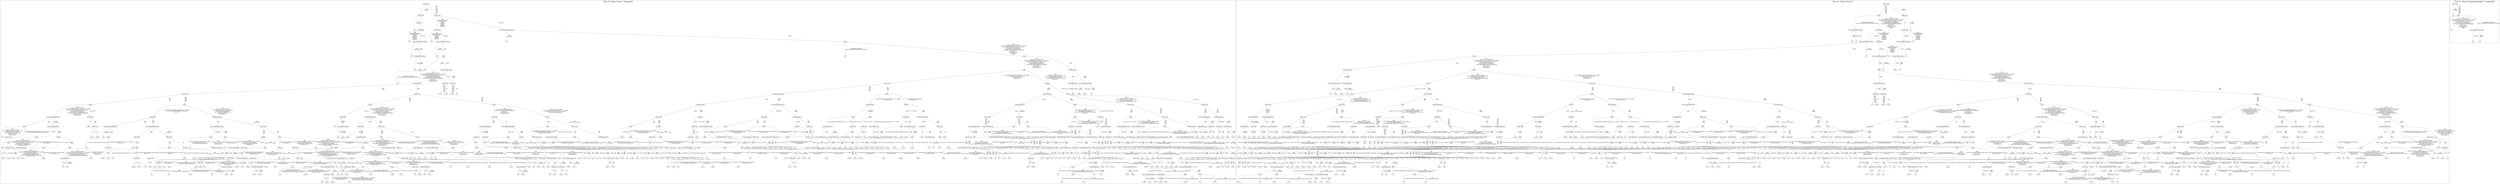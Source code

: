 /*
Generated by:
    http://https://github.com/h2oai/h2o-3/tree/master/h2o-genmodel/src/main/java/hex/genmodel/tools/PrintMojo.java
*/

/*
On a mac:

$ brew install graphviz
$ dot -Tpng file.gv -o file.png
$ open file.png
*/

digraph G {

subgraph cluster_0 {
/* Nodes */

/* Level 0 */
{
"SG_0_Node_0" [shape=box, fontsize=20, label="Status-Code"]
}

/* Level 1 */
{
"SG_0_Node_1" [shape=box, fontsize=20, label="Status-Code"]
"SG_0_Node_2" [shape=box, fontsize=20, label="Content-Type"]
}

/* Level 2 */
{
"SG_0_Node_552" [fontsize=20, label="0.0"]
"SG_0_Node_3" [shape=box, fontsize=20, label="Content-Type"]
"SG_0_Node_4" [shape=box, fontsize=20, label="Content-Type"]
"SG_0_Node_5" [shape=box, fontsize=20, label="Cross-Origin-Resource-Policy"]
}

/* Level 3 */
{
"SG_0_Node_553" [fontsize=20, label="0.0"]
"SG_0_Node_6" [shape=box, fontsize=20, label="Cross-Origin-Resource-Policy"]
"SG_0_Node_554" [fontsize=20, label="0.0"]
"SG_0_Node_7" [shape=box, fontsize=20, label="Cross-Origin-Resource-Policy"]
"SG_0_Node_555" [fontsize=20, label="0.0"]
"SG_0_Node_8" [shape=box, fontsize=20, label="body"]
}

/* Level 4 */
{
"SG_0_Node_556" [fontsize=20, label="0.0"]
"SG_0_Node_9" [shape=box, fontsize=20, label="X-Content-Type-Options"]
"SG_0_Node_557" [fontsize=20, label="0.0"]
"SG_0_Node_10" [shape=box, fontsize=20, label="body"]
"SG_0_Node_558" [fontsize=20, label="0.0"]
"SG_0_Node_11" [shape=box, fontsize=20, label="body"]
}

/* Level 5 */
{
"SG_0_Node_559" [fontsize=20, label="0.0"]
"SG_0_Node_560" [fontsize=20, label="0.063"]
"SG_0_Node_13" [shape=box, fontsize=20, label="body"]
"SG_0_Node_14" [shape=box, fontsize=20, label="X-Content-Type-Options"]
"SG_0_Node_15" [shape=box, fontsize=20, label="body"]
"SG_0_Node_16" [shape=box, fontsize=20, label="X-Frame-Options"]
}

/* Level 6 */
{
"SG_0_Node_561" [fontsize=20, label="0.0"]
"SG_0_Node_17" [shape=box, fontsize=20, label="X-Frame-Options"]
"SG_0_Node_18" [shape=box, fontsize=20, label="Status-Code"]
"SG_0_Node_19" [shape=box, fontsize=20, label="Status-Code"]
"SG_0_Node_20" [shape=box, fontsize=20, label="Status-Code"]
"SG_0_Node_21" [shape=box, fontsize=20, label="Location"]
"SG_0_Node_22" [shape=box, fontsize=20, label="Content-Disposition"]
"SG_0_Node_23" [shape=box, fontsize=20, label="Cross-Origin-Opener-Policy"]
}

/* Level 7 */
{
"SG_0_Node_24" [shape=box, fontsize=20, label="Status-Code"]
"SG_0_Node_25" [shape=box, fontsize=20, label="Status-Code"]
"SG_0_Node_562" [fontsize=20, label="0.875"]
"SG_0_Node_563" [fontsize=20, label="0.938"]
"SG_0_Node_564" [fontsize=20, label="0.938"]
"SG_0_Node_565" [fontsize=20, label="1.0"]
"SG_0_Node_29" [shape=box, fontsize=20, label="X-Content-Type-Options"]
"SG_0_Node_30" [shape=box, fontsize=20, label="body"]
"SG_0_Node_31" [shape=box, fontsize=20, label="X-Frame-Options"]
"SG_0_Node_32" [shape=box, fontsize=20, label="body"]
"SG_0_Node_566" [fontsize=20, label="0.625"]
"SG_0_Node_567" [fontsize=20, label="0.938"]
"SG_0_Node_568" [fontsize=20, label="0.813"]
"SG_0_Node_569" [fontsize=20, label="1.0"]
}

/* Level 8 */
{
"SG_0_Node_36" [shape=box, fontsize=20, label="body"]
"SG_0_Node_37" [shape=box, fontsize=20, label="body"]
"SG_0_Node_38" [shape=box, fontsize=20, label="body"]
"SG_0_Node_39" [shape=box, fontsize=20, label="body"]
"SG_0_Node_40" [shape=box, fontsize=20, label="X-Frame-Options"]
"SG_0_Node_41" [shape=box, fontsize=20, label="Cross-Origin-Opener-Policy"]
"SG_0_Node_42" [shape=box, fontsize=20, label="X-Frame-Options"]
"SG_0_Node_43" [shape=box, fontsize=20, label="Location"]
"SG_0_Node_44" [shape=box, fontsize=20, label="Content-Disposition"]
"SG_0_Node_45" [shape=box, fontsize=20, label="body"]
"SG_0_Node_46" [shape=box, fontsize=20, label="Status-Code"]
"SG_0_Node_47" [shape=box, fontsize=20, label="Status-Code"]
}

/* Level 9 */
{
"SG_0_Node_48" [shape=box, fontsize=20, label="Cross-Origin-Opener-Policy"]
"SG_0_Node_49" [shape=box, fontsize=20, label="Status-Code"]
"SG_0_Node_50" [shape=box, fontsize=20, label="Status-Code"]
"SG_0_Node_51" [shape=box, fontsize=20, label="Content-Disposition"]
"SG_0_Node_52" [shape=box, fontsize=20, label="Status-Code"]
"SG_0_Node_53" [shape=box, fontsize=20, label="X-Content-Type-Options"]
"SG_0_Node_54" [shape=box, fontsize=20, label="Status-Code"]
"SG_0_Node_55" [shape=box, fontsize=20, label="Location"]
"SG_0_Node_56" [shape=box, fontsize=20, label="Status-Code"]
"SG_0_Node_57" [shape=box, fontsize=20, label="Location"]
"SG_0_Node_58" [shape=box, fontsize=20, label="Status-Code"]
"SG_0_Node_59" [shape=box, fontsize=20, label="X-Frame-Options"]
"SG_0_Node_60" [shape=box, fontsize=20, label="body"]
"SG_0_Node_61" [shape=box, fontsize=20, label="body"]
"SG_0_Node_62" [shape=box, fontsize=20, label="Status-Code"]
"SG_0_Node_63" [shape=box, fontsize=20, label="X-Content-Type-Options"]
"SG_0_Node_64" [shape=box, fontsize=20, label="Status-Code"]
"SG_0_Node_65" [shape=box, fontsize=20, label="Status-Code"]
"SG_0_Node_66" [shape=box, fontsize=20, label="body"]
"SG_0_Node_67" [shape=box, fontsize=20, label="Status-Code"]
"SG_0_Node_68" [shape=box, fontsize=20, label="body"]
"SG_0_Node_69" [shape=box, fontsize=20, label="Status-Code"]
"SG_0_Node_70" [shape=box, fontsize=20, label="X-Content-Type-Options"]
"SG_0_Node_71" [shape=box, fontsize=20, label="Content-Disposition"]
}

/* Level 10 */
{
"SG_0_Node_72" [shape=box, fontsize=20, label="body"]
"SG_0_Node_73" [shape=box, fontsize=20, label="X-Content-Type-Options"]
"SG_0_Node_570" [fontsize=20, label="0.063"]
"SG_0_Node_75" [shape=box, fontsize=20, label="Status-Code"]
"SG_0_Node_76" [shape=box, fontsize=20, label="Cross-Origin-Opener-Policy"]
"SG_0_Node_77" [shape=box, fontsize=20, label="Cross-Origin-Opener-Policy"]
"SG_0_Node_78" [shape=box, fontsize=20, label="Cross-Origin-Opener-Policy"]
"SG_0_Node_79" [shape=box, fontsize=20, label="Status-Code"]
"SG_0_Node_571" [fontsize=20, label="0.0"]
"SG_0_Node_80" [shape=box, fontsize=20, label="X-Content-Type-Options"]
"SG_0_Node_81" [shape=box, fontsize=20, label="Status-Code"]
"SG_0_Node_82" [shape=box, fontsize=20, label="Status-Code"]
"SG_0_Node_83" [shape=box, fontsize=20, label="X-Content-Type-Options"]
"SG_0_Node_84" [shape=box, fontsize=20, label="Cross-Origin-Opener-Policy"]
"SG_0_Node_85" [shape=box, fontsize=20, label="body"]
"SG_0_Node_86" [shape=box, fontsize=20, label="Status-Code"]
"SG_0_Node_87" [shape=box, fontsize=20, label="body"]
"SG_0_Node_88" [shape=box, fontsize=20, label="Location"]
"SG_0_Node_89" [shape=box, fontsize=20, label="Status-Code"]
"SG_0_Node_90" [shape=box, fontsize=20, label="Cross-Origin-Opener-Policy"]
"SG_0_Node_91" [shape=box, fontsize=20, label="body"]
"SG_0_Node_92" [shape=box, fontsize=20, label="body"]
"SG_0_Node_93" [shape=box, fontsize=20, label="Location"]
"SG_0_Node_94" [shape=box, fontsize=20, label="Status-Code"]
"SG_0_Node_95" [shape=box, fontsize=20, label="Content-Disposition"]
"SG_0_Node_96" [shape=box, fontsize=20, label="Status-Code"]
"SG_0_Node_97" [shape=box, fontsize=20, label="Status-Code"]
"SG_0_Node_98" [shape=box, fontsize=20, label="Content-Disposition"]
"SG_0_Node_99" [shape=box, fontsize=20, label="body"]
"SG_0_Node_100" [shape=box, fontsize=20, label="X-Content-Type-Options"]
"SG_0_Node_101" [shape=box, fontsize=20, label="Status-Code"]
"SG_0_Node_102" [shape=box, fontsize=20, label="Status-Code"]
"SG_0_Node_103" [shape=box, fontsize=20, label="X-Content-Type-Options"]
"SG_0_Node_104" [shape=box, fontsize=20, label="X-Content-Type-Options"]
"SG_0_Node_105" [shape=box, fontsize=20, label="body"]
"SG_0_Node_106" [shape=box, fontsize=20, label="body"]
"SG_0_Node_107" [shape=box, fontsize=20, label="Status-Code"]
"SG_0_Node_108" [shape=box, fontsize=20, label="Status-Code"]
"SG_0_Node_572" [fontsize=20, label="0.235"]
"SG_0_Node_110" [shape=box, fontsize=20, label="Content-Disposition"]
"SG_0_Node_111" [shape=box, fontsize=20, label="Cross-Origin-Opener-Policy"]
"SG_0_Node_112" [shape=box, fontsize=20, label="Cross-Origin-Opener-Policy"]
"SG_0_Node_113" [shape=box, fontsize=20, label="body"]
"SG_0_Node_114" [shape=box, fontsize=20, label="X-Frame-Options"]
"SG_0_Node_115" [shape=box, fontsize=20, label="Content-Disposition"]
"SG_0_Node_116" [shape=box, fontsize=20, label="Status-Code"]
"SG_0_Node_117" [shape=box, fontsize=20, label="Status-Code"]
"SG_0_Node_118" [shape=box, fontsize=20, label="X-Frame-Options"]
}

/* Level 11 */
{
"SG_0_Node_573" [fontsize=20, label="0.0"]
"SG_0_Node_119" [shape=box, fontsize=20, label="Status-Code"]
"SG_0_Node_120" [shape=box, fontsize=20, label="body"]
"SG_0_Node_121" [shape=box, fontsize=20, label="Location"]
"SG_0_Node_574" [fontsize=20, label="0.125"]
"SG_0_Node_575" [fontsize=20, label="0.188"]
"SG_0_Node_576" [fontsize=20, label="0.0"]
"SG_0_Node_124" [shape=box, fontsize=20, label="body"]
"SG_0_Node_125" [shape=box, fontsize=20, label="Status-Code"]
"SG_0_Node_126" [shape=box, fontsize=20, label="Status-Code"]
"SG_0_Node_127" [shape=box, fontsize=20, label="body"]
"SG_0_Node_128" [shape=box, fontsize=20, label="body"]
"SG_0_Node_129" [shape=box, fontsize=20, label="Location"]
"SG_0_Node_130" [shape=box, fontsize=20, label="body"]
"SG_0_Node_577" [fontsize=20, label="0.0"]
"SG_0_Node_578" [fontsize=20, label="0.125"]
"SG_0_Node_132" [shape=box, fontsize=20, label="body"]
"SG_0_Node_133" [shape=box, fontsize=20, label="Content-Disposition"]
"SG_0_Node_134" [shape=box, fontsize=20, label="body"]
"SG_0_Node_135" [shape=box, fontsize=20, label="body"]
"SG_0_Node_136" [shape=box, fontsize=20, label="Status-Code"]
"SG_0_Node_137" [shape=box, fontsize=20, label="Status-Code"]
"SG_0_Node_138" [shape=box, fontsize=20, label="body"]
"SG_0_Node_139" [shape=box, fontsize=20, label="Location"]
"SG_0_Node_140" [shape=box, fontsize=20, label="Content-Disposition"]
"SG_0_Node_141" [shape=box, fontsize=20, label="X-Content-Type-Options"]
"SG_0_Node_142" [shape=box, fontsize=20, label="body"]
"SG_0_Node_143" [shape=box, fontsize=20, label="Content-Disposition"]
"SG_0_Node_579" [fontsize=20, label="0.063"]
"SG_0_Node_145" [shape=box, fontsize=20, label="body"]
"SG_0_Node_146" [shape=box, fontsize=20, label="Status-Code"]
"SG_0_Node_147" [shape=box, fontsize=20, label="body"]
"SG_0_Node_148" [shape=box, fontsize=20, label="Status-Code"]
"SG_0_Node_580" [fontsize=20, label="0.313"]
"SG_0_Node_150" [shape=box, fontsize=20, label="body"]
"SG_0_Node_151" [shape=box, fontsize=20, label="Content-Disposition"]
"SG_0_Node_581" [fontsize=20, label="0.083"]
"SG_0_Node_153" [shape=box, fontsize=20, label="X-Frame-Options"]
"SG_0_Node_154" [shape=box, fontsize=20, label="Status-Code"]
"SG_0_Node_155" [shape=box, fontsize=20, label="Content-Disposition"]
"SG_0_Node_156" [shape=box, fontsize=20, label="Status-Code"]
"SG_0_Node_157" [shape=box, fontsize=20, label="body"]
"SG_0_Node_158" [shape=box, fontsize=20, label="Location"]
"SG_0_Node_582" [fontsize=20, label="0.5"]
"SG_0_Node_160" [shape=box, fontsize=20, label="X-Content-Type-Options"]
"SG_0_Node_161" [shape=box, fontsize=20, label="X-Content-Type-Options"]
"SG_0_Node_162" [shape=box, fontsize=20, label="Content-Disposition"]
"SG_0_Node_583" [fontsize=20, label="0.5"]
"SG_0_Node_164" [shape=box, fontsize=20, label="Status-Code"]
"SG_0_Node_584" [fontsize=20, label="0.375"]
"SG_0_Node_166" [shape=box, fontsize=20, label="X-Content-Type-Options"]
"SG_0_Node_167" [shape=box, fontsize=20, label="X-Content-Type-Options"]
"SG_0_Node_585" [fontsize=20, label="0.063"]
"SG_0_Node_586" [fontsize=20, label="0.375"]
"SG_0_Node_170" [shape=box, fontsize=20, label="body"]
"SG_0_Node_171" [shape=box, fontsize=20, label="body"]
"SG_0_Node_587" [fontsize=20, label="0.188"]
"SG_0_Node_173" [shape=box, fontsize=20, label="Content-Disposition"]
"SG_0_Node_174" [shape=box, fontsize=20, label="body"]
"SG_0_Node_588" [fontsize=20, label="0.625"]
"SG_0_Node_176" [shape=box, fontsize=20, label="Status-Code"]
"SG_0_Node_177" [shape=box, fontsize=20, label="body"]
"SG_0_Node_178" [shape=box, fontsize=20, label="Cross-Origin-Opener-Policy"]
"SG_0_Node_179" [shape=box, fontsize=20, label="Status-Code"]
"SG_0_Node_180" [shape=box, fontsize=20, label="Status-Code"]
"SG_0_Node_181" [shape=box, fontsize=20, label="Status-Code"]
"SG_0_Node_589" [fontsize=20, label="0.188"]
"SG_0_Node_183" [shape=box, fontsize=20, label="X-Content-Type-Options"]
"SG_0_Node_184" [shape=box, fontsize=20, label="X-Content-Type-Options"]
"SG_0_Node_185" [shape=box, fontsize=20, label="Cross-Origin-Opener-Policy"]
"SG_0_Node_186" [shape=box, fontsize=20, label="Cross-Origin-Opener-Policy"]
"SG_0_Node_187" [shape=box, fontsize=20, label="X-Content-Type-Options"]
"SG_0_Node_188" [shape=box, fontsize=20, label="Status-Code"]
"SG_0_Node_189" [shape=box, fontsize=20, label="Status-Code"]
"SG_0_Node_190" [shape=box, fontsize=20, label="X-Content-Type-Options"]
"SG_0_Node_191" [shape=box, fontsize=20, label="Content-Disposition"]
"SG_0_Node_192" [shape=box, fontsize=20, label="Status-Code"]
"SG_0_Node_193" [shape=box, fontsize=20, label="X-Content-Type-Options"]
"SG_0_Node_194" [shape=box, fontsize=20, label="X-Content-Type-Options"]
"SG_0_Node_195" [shape=box, fontsize=20, label="body"]
"SG_0_Node_196" [shape=box, fontsize=20, label="body"]
"SG_0_Node_197" [shape=box, fontsize=20, label="Cross-Origin-Opener-Policy"]
"SG_0_Node_590" [fontsize=20, label="0.125"]
"SG_0_Node_591" [fontsize=20, label="0.438"]
"SG_0_Node_592" [fontsize=20, label="0.375"]
"SG_0_Node_593" [fontsize=20, label="0.5"]
"SG_0_Node_594" [fontsize=20, label="0.375"]
"SG_0_Node_595" [fontsize=20, label="0.5"]
"SG_0_Node_596" [fontsize=20, label="0.438"]
"SG_0_Node_597" [fontsize=20, label="0.688"]
}

/* Level 12 */
{
"SG_0_Node_598" [fontsize=20, label="0.0"]
"SG_0_Node_206" [shape=box, fontsize=20, label="Status-Code"]
"SG_0_Node_599" [fontsize=20, label="0.0"]
"SG_0_Node_207" [shape=box, fontsize=20, label="Content-Disposition"]
"SG_0_Node_208" [shape=box, fontsize=20, label="body"]
"SG_0_Node_209" [shape=box, fontsize=20, label="body"]
"SG_0_Node_600" [fontsize=20, label="0.0"]
"SG_0_Node_210" [shape=box, fontsize=20, label="Status-Code"]
"SG_0_Node_601" [fontsize=20, label="0.0"]
"SG_0_Node_211" [shape=box, fontsize=20, label="body"]
"SG_0_Node_212" [shape=box, fontsize=20, label="body"]
"SG_0_Node_213" [shape=box, fontsize=20, label="Location"]
"SG_0_Node_602" [fontsize=20, label="0.0"]
"SG_0_Node_214" [shape=box, fontsize=20, label="X-Content-Type-Options"]
"SG_0_Node_603" [fontsize=20, label="0.0"]
"SG_0_Node_215" [shape=box, fontsize=20, label="X-Content-Type-Options"]
"SG_0_Node_216" [shape=box, fontsize=20, label="Status-Code"]
"SG_0_Node_217" [shape=box, fontsize=20, label="body"]
"SG_0_Node_218" [shape=box, fontsize=20, label="Location"]
"SG_0_Node_219" [shape=box, fontsize=20, label="Status-Code"]
"SG_0_Node_604" [fontsize=20, label="0.0"]
"SG_0_Node_605" [fontsize=20, label="0.125"]
"SG_0_Node_221" [shape=box, fontsize=20, label="body"]
"SG_0_Node_222" [shape=box, fontsize=20, label="body"]
"SG_0_Node_223" [shape=box, fontsize=20, label="Cross-Origin-Opener-Policy"]
"SG_0_Node_224" [shape=box, fontsize=20, label="Location"]
"SG_0_Node_225" [shape=box, fontsize=20, label="Content-Disposition"]
"SG_0_Node_226" [shape=box, fontsize=20, label="Cross-Origin-Opener-Policy"]
"SG_0_Node_227" [shape=box, fontsize=20, label="body"]
"SG_0_Node_228" [shape=box, fontsize=20, label="body"]
"SG_0_Node_229" [shape=box, fontsize=20, label="body"]
"SG_0_Node_230" [shape=box, fontsize=20, label="body"]
"SG_0_Node_606" [fontsize=20, label="0.0"]
"SG_0_Node_231" [shape=box, fontsize=20, label="X-Content-Type-Options"]
"SG_0_Node_232" [shape=box, fontsize=20, label="X-Content-Type-Options"]
"SG_0_Node_233" [shape=box, fontsize=20, label="Content-Disposition"]
"SG_0_Node_234" [shape=box, fontsize=20, label="Cross-Origin-Opener-Policy"]
"SG_0_Node_235" [shape=box, fontsize=20, label="Status-Code"]
"SG_0_Node_607" [fontsize=20, label="0.063"]
"SG_0_Node_608" [fontsize=20, label="0.438"]
"SG_0_Node_238" [shape=box, fontsize=20, label="Content-Disposition"]
"SG_0_Node_239" [shape=box, fontsize=20, label="Status-Code"]
"SG_0_Node_240" [shape=box, fontsize=20, label="X-Content-Type-Options"]
"SG_0_Node_241" [shape=box, fontsize=20, label="X-Content-Type-Options"]
"SG_0_Node_242" [shape=box, fontsize=20, label="Status-Code"]
"SG_0_Node_609" [fontsize=20, label="0.188"]
"SG_0_Node_610" [fontsize=20, label="0.125"]
"SG_0_Node_611" [fontsize=20, label="0.25"]
"SG_0_Node_612" [fontsize=20, label="0.083"]
"SG_0_Node_247" [shape=box, fontsize=20, label="Status-Code"]
"SG_0_Node_613" [fontsize=20, label="0.063"]
"SG_0_Node_249" [shape=box, fontsize=20, label="Content-Disposition"]
"SG_0_Node_614" [fontsize=20, label="0.1"]
"SG_0_Node_251" [shape=box, fontsize=20, label="body"]
"SG_0_Node_252" [shape=box, fontsize=20, label="body"]
"SG_0_Node_253" [shape=box, fontsize=20, label="body"]
"SG_0_Node_254" [shape=box, fontsize=20, label="Status-Code"]
"SG_0_Node_255" [shape=box, fontsize=20, label="Content-Disposition"]
"SG_0_Node_615" [fontsize=20, label="0.125"]
"SG_0_Node_616" [fontsize=20, label="0.313"]
"SG_0_Node_617" [fontsize=20, label="0.25"]
"SG_0_Node_618" [fontsize=20, label="0.563"]
"SG_0_Node_260" [shape=box, fontsize=20, label="body"]
"SG_0_Node_619" [fontsize=20, label="0.438"]
"SG_0_Node_620" [fontsize=20, label="0.2"]
"SG_0_Node_263" [shape=box, fontsize=20, label="Status-Code"]
"SG_0_Node_264" [shape=box, fontsize=20, label="body"]
"SG_0_Node_265" [shape=box, fontsize=20, label="body"]
"SG_0_Node_621" [fontsize=20, label="0.083"]
"SG_0_Node_622" [fontsize=20, label="0.167"]
"SG_0_Node_623" [fontsize=20, label="0.167"]
"SG_0_Node_624" [fontsize=20, label="0.333"]
"SG_0_Node_625" [fontsize=20, label="0.125"]
"SG_0_Node_626" [fontsize=20, label="0.313"]
"SG_0_Node_627" [fontsize=20, label="0.188"]
"SG_0_Node_628" [fontsize=20, label="0.25"]
"SG_0_Node_629" [fontsize=20, label="0.083"]
"SG_0_Node_630" [fontsize=20, label="0.417"]
"SG_0_Node_631" [fontsize=20, label="0.25"]
"SG_0_Node_632" [fontsize=20, label="0.75"]
"SG_0_Node_633" [fontsize=20, label="0.188"]
"SG_0_Node_634" [fontsize=20, label="0.375"]
"SG_0_Node_635" [fontsize=20, label="0.313"]
"SG_0_Node_636" [fontsize=20, label="0.563"]
"SG_0_Node_637" [fontsize=20, label="0.25"]
"SG_0_Node_638" [fontsize=20, label="0.5"]
"SG_0_Node_639" [fontsize=20, label="0.313"]
"SG_0_Node_640" [fontsize=20, label="0.563"]
"SG_0_Node_641" [fontsize=20, label="0.0"]
"SG_0_Node_286" [shape=box, fontsize=20, label="body"]
"SG_0_Node_287" [shape=box, fontsize=20, label="Status-Code"]
"SG_0_Node_288" [shape=box, fontsize=20, label="Status-Code"]
"SG_0_Node_642" [fontsize=20, label="0.1"]
"SG_0_Node_643" [fontsize=20, label="0.3"]
"SG_0_Node_644" [fontsize=20, label="0.4"]
"SG_0_Node_645" [fontsize=20, label="0.5"]
"SG_0_Node_293" [shape=box, fontsize=20, label="Cross-Origin-Opener-Policy"]
"SG_0_Node_294" [shape=box, fontsize=20, label="body"]
"SG_0_Node_646" [fontsize=20, label="0.25"]
"SG_0_Node_296" [shape=box, fontsize=20, label="Status-Code"]
"SG_0_Node_647" [fontsize=20, label="0.583"]
"SG_0_Node_648" [fontsize=20, label="0.75"]
"SG_0_Node_649" [fontsize=20, label="0.083"]
"SG_0_Node_650" [fontsize=20, label="0.167"]
"SG_0_Node_301" [shape=box, fontsize=20, label="X-Content-Type-Options"]
"SG_0_Node_302" [shape=box, fontsize=20, label="X-Content-Type-Options"]
"SG_0_Node_303" [shape=box, fontsize=20, label="Status-Code"]
"SG_0_Node_304" [shape=box, fontsize=20, label="X-Content-Type-Options"]
"SG_0_Node_305" [shape=box, fontsize=20, label="Status-Code"]
"SG_0_Node_306" [shape=box, fontsize=20, label="Status-Code"]
"SG_0_Node_651" [fontsize=20, label="0.333"]
"SG_0_Node_652" [fontsize=20, label="0.583"]
"SG_0_Node_653" [fontsize=20, label="0.583"]
"SG_0_Node_654" [fontsize=20, label="0.833"]
"SG_0_Node_655" [fontsize=20, label="0.0"]
"SG_0_Node_656" [fontsize=20, label="0.25"]
"SG_0_Node_657" [fontsize=20, label="0.167"]
"SG_0_Node_658" [fontsize=20, label="0.5"]
"SG_0_Node_314" [shape=box, fontsize=20, label="body"]
"SG_0_Node_315" [shape=box, fontsize=20, label="Content-Disposition"]
"SG_0_Node_316" [shape=box, fontsize=20, label="Status-Code"]
"SG_0_Node_317" [shape=box, fontsize=20, label="body"]
"SG_0_Node_318" [shape=box, fontsize=20, label="X-Frame-Options"]
"SG_0_Node_319" [shape=box, fontsize=20, label="Cross-Origin-Opener-Policy"]
"SG_0_Node_320" [shape=box, fontsize=20, label="Status-Code"]
"SG_0_Node_321" [shape=box, fontsize=20, label="Content-Disposition"]
"SG_0_Node_659" [fontsize=20, label="0.25"]
"SG_0_Node_660" [fontsize=20, label="0.375"]
"SG_0_Node_661" [fontsize=20, label="0.375"]
"SG_0_Node_662" [fontsize=20, label="0.688"]
}

/* Level 13 */
{
"SG_0_Node_663" [fontsize=20, label="0.063"]
"SG_0_Node_664" [fontsize=20, label="0.125"]
"SG_0_Node_665" [fontsize=20, label="0.0"]
"SG_0_Node_666" [fontsize=20, label="0.167"]
"SG_0_Node_667" [fontsize=20, label="0.0"]
"SG_0_Node_668" [fontsize=20, label="0.083"]
"SG_0_Node_330" [shape=box, fontsize=20, label="Content-Disposition"]
"SG_0_Node_669" [fontsize=20, label="0.333"]
"SG_0_Node_670" [fontsize=20, label="0.063"]
"SG_0_Node_671" [fontsize=20, label="0.125"]
"SG_0_Node_672" [fontsize=20, label="0.0"]
"SG_0_Node_334" [shape=box, fontsize=20, label="Status-Code"]
"SG_0_Node_335" [shape=box, fontsize=20, label="Status-Code"]
"SG_0_Node_673" [fontsize=20, label="0.188"]
"SG_0_Node_674" [fontsize=20, label="0.083"]
"SG_0_Node_675" [fontsize=20, label="0.333"]
"SG_0_Node_676" [fontsize=20, label="0.0"]
"SG_0_Node_339" [shape=box, fontsize=20, label="Status-Code"]
"SG_0_Node_340" [shape=box, fontsize=20, label="body"]
"SG_0_Node_341" [shape=box, fontsize=20, label="Status-Code"]
"SG_0_Node_677" [fontsize=20, label="0.0"]
"SG_0_Node_342" [shape=box, fontsize=20, label="body"]
"SG_0_Node_343" [shape=box, fontsize=20, label="X-Content-Type-Options"]
"SG_0_Node_344" [shape=box, fontsize=20, label="Status-Code"]
"SG_0_Node_678" [fontsize=20, label="0.0"]
"SG_0_Node_679" [fontsize=20, label="0.25"]
"SG_0_Node_346" [shape=box, fontsize=20, label="body"]
"SG_0_Node_347" [shape=box, fontsize=20, label="body"]
"SG_0_Node_680" [fontsize=20, label="0.0"]
"SG_0_Node_348" [shape=box, fontsize=20, label="Status-Code"]
"SG_0_Node_349" [shape=box, fontsize=20, label="Cross-Origin-Opener-Policy"]
"SG_0_Node_350" [shape=box, fontsize=20, label="Location"]
"SG_0_Node_351" [shape=box, fontsize=20, label="body"]
"SG_0_Node_352" [shape=box, fontsize=20, label="body"]
"SG_0_Node_353" [shape=box, fontsize=20, label="body"]
"SG_0_Node_354" [shape=box, fontsize=20, label="body"]
"SG_0_Node_681" [fontsize=20, label="0.0"]
"SG_0_Node_682" [fontsize=20, label="0.188"]
"SG_0_Node_683" [fontsize=20, label="0.125"]
"SG_0_Node_684" [fontsize=20, label="0.5"]
"SG_0_Node_685" [fontsize=20, label="0.0"]
"SG_0_Node_358" [shape=box, fontsize=20, label="Status-Code"]
"SG_0_Node_359" [shape=box, fontsize=20, label="Content-Disposition"]
"SG_0_Node_686" [fontsize=20, label="0.313"]
"SG_0_Node_361" [shape=box, fontsize=20, label="Status-Code"]
"SG_0_Node_362" [shape=box, fontsize=20, label="Content-Disposition"]
"SG_0_Node_687" [fontsize=20, label="0.063"]
"SG_0_Node_364" [shape=box, fontsize=20, label="Cross-Origin-Opener-Policy"]
"SG_0_Node_688" [fontsize=20, label="0.083"]
"SG_0_Node_689" [fontsize=20, label="0.25"]
"SG_0_Node_690" [fontsize=20, label="0.0"]
"SG_0_Node_691" [fontsize=20, label="0.2"]
"SG_0_Node_692" [fontsize=20, label="0.2"]
"SG_0_Node_693" [fontsize=20, label="0.5"]
"SG_0_Node_694" [fontsize=20, label="0.0"]
"SG_0_Node_370" [shape=box, fontsize=20, label="Status-Code"]
"SG_0_Node_695" [fontsize=20, label="0.083"]
"SG_0_Node_696" [fontsize=20, label="0.167"]
"SG_0_Node_697" [fontsize=20, label="0.0"]
"SG_0_Node_698" [fontsize=20, label="0.188"]
"SG_0_Node_699" [fontsize=20, label="0.125"]
"SG_0_Node_700" [fontsize=20, label="0.25"]
"SG_0_Node_701" [fontsize=20, label="0.0"]
"SG_0_Node_702" [fontsize=20, label="0.438"]
"SG_0_Node_703" [fontsize=20, label="0.25"]
"SG_0_Node_704" [fontsize=20, label="0.563"]
"SG_0_Node_705" [fontsize=20, label="0.063"]
"SG_0_Node_706" [fontsize=20, label="0.188"]
"SG_0_Node_707" [fontsize=20, label="0.167"]
"SG_0_Node_382" [shape=box, fontsize=20, label="Status-Code"]
"SG_0_Node_383" [shape=box, fontsize=20, label="body"]
"SG_0_Node_384" [shape=box, fontsize=20, label="body"]
"SG_0_Node_708" [fontsize=20, label="0.2"]
"SG_0_Node_709" [fontsize=20, label="0.3"]
"SG_0_Node_710" [fontsize=20, label="0.2"]
"SG_0_Node_711" [fontsize=20, label="0.3"]
"SG_0_Node_712" [fontsize=20, label="0.3"]
"SG_0_Node_713" [fontsize=20, label="0.8"]
"SG_0_Node_714" [fontsize=20, label="0.083"]
"SG_0_Node_392" [shape=box, fontsize=20, label="Status-Code"]
"SG_0_Node_715" [fontsize=20, label="0.167"]
"SG_0_Node_716" [fontsize=20, label="0.278"]
"SG_0_Node_717" [fontsize=20, label="0.0"]
"SG_0_Node_718" [fontsize=20, label="0.167"]
"SG_0_Node_719" [fontsize=20, label="0.278"]
"SG_0_Node_720" [fontsize=20, label="0.583"]
"SG_0_Node_721" [fontsize=20, label="0.125"]
"SG_0_Node_722" [fontsize=20, label="0.438"]
"SG_0_Node_723" [fontsize=20, label="0.188"]
"SG_0_Node_724" [fontsize=20, label="0.625"]
"SG_0_Node_725" [fontsize=20, label="0.083"]
"SG_0_Node_726" [fontsize=20, label="0.222"]
"SG_0_Node_727" [fontsize=20, label="0.0"]
"SG_0_Node_728" [fontsize=20, label="0.278"]
"SG_0_Node_729" [fontsize=20, label="0.083"]
"SG_0_Node_730" [fontsize=20, label="0.5"]
"SG_0_Node_731" [fontsize=20, label="0.0"]
"SG_0_Node_732" [fontsize=20, label="0.167"]
"SG_0_Node_733" [fontsize=20, label="0.25"]
"SG_0_Node_409" [shape=box, fontsize=20, label="Status-Code"]
"SG_0_Node_734" [fontsize=20, label="0.375"]
"SG_0_Node_735" [fontsize=20, label="0.438"]
"SG_0_Node_736" [fontsize=20, label="0.1"]
"SG_0_Node_737" [fontsize=20, label="0.3"]
"SG_0_Node_738" [fontsize=20, label="0.3"]
"SG_0_Node_739" [fontsize=20, label="0.4"]
"SG_0_Node_740" [fontsize=20, label="0.083"]
"SG_0_Node_741" [fontsize=20, label="0.167"]
"SG_0_Node_742" [fontsize=20, label="0.25"]
"SG_0_Node_743" [fontsize=20, label="0.417"]
"SG_0_Node_420" [shape=box, fontsize=20, label="Cross-Origin-Opener-Policy"]
"SG_0_Node_744" [fontsize=20, label="0.583"]
"SG_0_Node_422" [shape=box, fontsize=20, label="Status-Code"]
"SG_0_Node_423" [shape=box, fontsize=20, label="body"]
"SG_0_Node_745" [fontsize=20, label="0.125"]
"SG_0_Node_425" [shape=box, fontsize=20, label="Status-Code"]
"SG_0_Node_746" [fontsize=20, label="0.25"]
"SG_0_Node_747" [fontsize=20, label="0.417"]
"SG_0_Node_748" [fontsize=20, label="0.083"]
"SG_0_Node_429" [shape=box, fontsize=20, label="Status-Code"]
"SG_0_Node_430" [shape=box, fontsize=20, label="X-Frame-Options"]
"SG_0_Node_749" [fontsize=20, label="0.667"]
"SG_0_Node_750" [fontsize=20, label="0.125"]
"SG_0_Node_751" [fontsize=20, label="0.313"]
"SG_0_Node_752" [fontsize=20, label="0.188"]
"SG_0_Node_753" [fontsize=20, label="0.5"]
"SG_0_Node_436" [shape=box, fontsize=20, label="X-Content-Type-Options"]
"SG_0_Node_437" [shape=box, fontsize=20, label="body"]
"SG_0_Node_438" [shape=box, fontsize=20, label="Status-Code"]
"SG_0_Node_439" [shape=box, fontsize=20, label="Status-Code"]
}

/* Level 14 */
{
"SG_0_Node_754" [fontsize=20, label="0.0"]
"SG_0_Node_755" [fontsize=20, label="0.2"]
"SG_0_Node_756" [fontsize=20, label="0.063"]
"SG_0_Node_757" [fontsize=20, label="0.125"]
"SG_0_Node_758" [fontsize=20, label="0.0"]
"SG_0_Node_759" [fontsize=20, label="0.063"]
"SG_0_Node_760" [fontsize=20, label="0.0"]
"SG_0_Node_761" [fontsize=20, label="0.222"]
"SG_0_Node_762" [fontsize=20, label="0.0"]
"SG_0_Node_445" [shape=box, fontsize=20, label="body"]
"SG_0_Node_763" [fontsize=20, label="0.125"]
"SG_0_Node_447" [shape=box, fontsize=20, label="body"]
"SG_0_Node_764" [fontsize=20, label="0.0"]
"SG_0_Node_448" [shape=box, fontsize=20, label="X-Content-Type-Options"]
"SG_0_Node_765" [fontsize=20, label="0.056"]
"SG_0_Node_766" [fontsize=20, label="0.111"]
"SG_0_Node_767" [fontsize=20, label="0.083"]
"SG_0_Node_452" [shape=box, fontsize=20, label="X-Content-Type-Options"]
"SG_0_Node_768" [fontsize=20, label="0.063"]
"SG_0_Node_769" [fontsize=20, label="0.25"]
"SG_0_Node_770" [fontsize=20, label="0.125"]
"SG_0_Node_771" [fontsize=20, label="0.375"]
"SG_0_Node_457" [shape=box, fontsize=20, label="body"]
"SG_0_Node_458" [shape=box, fontsize=20, label="Cross-Origin-Opener-Policy"]
"SG_0_Node_772" [fontsize=20, label="0.0"]
"SG_0_Node_773" [fontsize=20, label="0.111"]
"SG_0_Node_460" [shape=box, fontsize=20, label="Status-Code"]
"SG_0_Node_461" [shape=box, fontsize=20, label="body"]
"SG_0_Node_774" [fontsize=20, label="0.0"]
"SG_0_Node_462" [shape=box, fontsize=20, label="body"]
"SG_0_Node_463" [shape=box, fontsize=20, label="Status-Code"]
"SG_0_Node_464" [shape=box, fontsize=20, label="Content-Disposition"]
"SG_0_Node_775" [fontsize=20, label="0.0"]
"SG_0_Node_776" [fontsize=20, label="0.167"]
"SG_0_Node_777" [fontsize=20, label="0.167"]
"SG_0_Node_778" [fontsize=20, label="0.333"]
"SG_0_Node_468" [shape=box, fontsize=20, label="Content-Disposition"]
"SG_0_Node_779" [fontsize=20, label="0.083"]
"SG_0_Node_780" [fontsize=20, label="0.0"]
"SG_0_Node_781" [fontsize=20, label="0.083"]
"SG_0_Node_782" [fontsize=20, label="0.0"]
"SG_0_Node_783" [fontsize=20, label="0.125"]
"SG_0_Node_472" [shape=box, fontsize=20, label="Status-Code"]
"SG_0_Node_473" [shape=box, fontsize=20, label="Status-Code"]
"SG_0_Node_784" [fontsize=20, label="0.167"]
"SG_0_Node_785" [fontsize=20, label="0.417"]
"SG_0_Node_786" [fontsize=20, label="0.083"]
"SG_0_Node_787" [fontsize=20, label="0.167"]
"SG_0_Node_788" [fontsize=20, label="0.333"]
"SG_0_Node_789" [fontsize=20, label="0.417"]
"SG_0_Node_790" [fontsize=20, label="0.0"]
"SG_0_Node_791" [fontsize=20, label="0.167"]
"SG_0_Node_792" [fontsize=20, label="0.083"]
"SG_0_Node_793" [fontsize=20, label="0.333"]
"SG_0_Node_794" [fontsize=20, label="0.167"]
"SG_0_Node_795" [fontsize=20, label="0.25"]
"SG_0_Node_796" [fontsize=20, label="0.25"]
"SG_0_Node_797" [fontsize=20, label="0.438"]
"SG_0_Node_487" [shape=box, fontsize=20, label="body"]
"SG_0_Node_488" [shape=box, fontsize=20, label="Content-Disposition"]
"SG_0_Node_798" [fontsize=20, label="0.167"]
"SG_0_Node_799" [fontsize=20, label="0.25"]
"SG_0_Node_800" [fontsize=20, label="0.313"]
"SG_0_Node_492" [shape=box, fontsize=20, label="Cross-Origin-Opener-Policy"]
"SG_0_Node_801" [fontsize=20, label="0.188"]
"SG_0_Node_802" [fontsize=20, label="0.313"]
"SG_0_Node_803" [fontsize=20, label="0.333"]
"SG_0_Node_804" [fontsize=20, label="0.5"]
"SG_0_Node_805" [fontsize=20, label="0.25"]
"SG_0_Node_806" [fontsize=20, label="0.417"]
"SG_0_Node_499" [shape=box, fontsize=20, label="body"]
"SG_0_Node_500" [shape=box, fontsize=20, label="Cross-Origin-Opener-Policy"]
"SG_0_Node_807" [fontsize=20, label="0.313"]
"SG_0_Node_808" [fontsize=20, label="0.563"]
"SG_0_Node_809" [fontsize=20, label="0.188"]
"SG_0_Node_810" [fontsize=20, label="0.5"]
"SG_0_Node_811" [fontsize=20, label="0.375"]
"SG_0_Node_812" [fontsize=20, label="0.625"]
}

/* Level 15 */
{
"SG_0_Node_813" [fontsize=20, label="0.1"]
"SG_0_Node_814" [fontsize=20, label="0.2"]
"SG_0_Node_815" [fontsize=20, label="0.25"]
"SG_0_Node_816" [fontsize=20, label="0.5"]
"SG_0_Node_817" [fontsize=20, label="0.063"]
"SG_0_Node_818" [fontsize=20, label="0.25"]
"SG_0_Node_819" [fontsize=20, label="0.167"]
"SG_0_Node_820" [fontsize=20, label="0.333"]
"SG_0_Node_821" [fontsize=20, label="0.0"]
"SG_0_Node_822" [fontsize=20, label="0.083"]
"SG_0_Node_516" [shape=box, fontsize=20, label="Status-Code"]
"SG_0_Node_517" [shape=box, fontsize=20, label="body"]
"SG_0_Node_823" [fontsize=20, label="0.0"]
"SG_0_Node_824" [fontsize=20, label="0.2"]
"SG_0_Node_825" [fontsize=20, label="0.167"]
"SG_0_Node_826" [fontsize=20, label="0.333"]
"SG_0_Node_827" [fontsize=20, label="0.083"]
"SG_0_Node_828" [fontsize=20, label="0.167"]
"SG_0_Node_829" [fontsize=20, label="0.0"]
"SG_0_Node_830" [fontsize=20, label="0.188"]
"SG_0_Node_831" [fontsize=20, label="0.0"]
"SG_0_Node_832" [fontsize=20, label="0.333"]
"SG_0_Node_833" [fontsize=20, label="0.0"]
"SG_0_Node_834" [fontsize=20, label="0.083"]
"SG_0_Node_835" [fontsize=20, label="0.0"]
"SG_0_Node_836" [fontsize=20, label="0.167"]
"SG_0_Node_837" [fontsize=20, label="0.083"]
"SG_0_Node_838" [fontsize=20, label="0.25"]
"SG_0_Node_839" [fontsize=20, label="0.1"]
"SG_0_Node_530" [shape=box, fontsize=20, label="body"]
"SG_0_Node_840" [fontsize=20, label="0.2"]
"SG_0_Node_841" [fontsize=20, label="0.4"]
"SG_0_Node_842" [fontsize=20, label="0.353"]
"SG_0_Node_843" [fontsize=20, label="0.688"]
"SG_0_Node_535" [shape=box, fontsize=20, label="Cross-Origin-Opener-Policy"]
"SG_0_Node_536" [shape=box, fontsize=20, label="X-Frame-Options"]
"SG_0_Node_537" [shape=box, fontsize=20, label="body"]
"SG_0_Node_538" [shape=box, fontsize=20, label="body"]
}

/* Level 16 */
{
"SG_0_Node_844" [fontsize=20, label="0.0"]
"SG_0_Node_845" [fontsize=20, label="0.083"]
"SG_0_Node_846" [fontsize=20, label="0.083"]
"SG_0_Node_847" [fontsize=20, label="0.25"]
"SG_0_Node_848" [fontsize=20, label="0.2"]
"SG_0_Node_849" [fontsize=20, label="0.3"]
"SG_0_Node_850" [fontsize=20, label="0.083"]
"SG_0_Node_851" [fontsize=20, label="0.25"]
"SG_0_Node_852" [fontsize=20, label="0.25"]
"SG_0_Node_853" [fontsize=20, label="0.417"]
"SG_0_Node_854" [fontsize=20, label="0.25"]
"SG_0_Node_855" [fontsize=20, label="0.333"]
"SG_0_Node_856" [fontsize=20, label="0.5"]
"SG_0_Node_857" [fontsize=20, label="0.583"]
}

/* Edges */
"SG_0_Node_0" -> "SG_0_Node_1" [fontsize=20, label="[NA]
55 levels
"]
"SG_0_Node_0" -> "SG_0_Node_2" [fontsize=20, label="200
201
202
203
206
207
208
226
"]
"SG_0_Node_2" -> "SG_0_Node_4" [fontsize=20, label="[NA]
application/javascript
application/pdf
empty
image/png
text/css
text/html
video/mp4
"]
"SG_0_Node_2" -> "SG_0_Node_5" [fontsize=20, label="audio/wav
"]
"SG_0_Node_5" -> "SG_0_Node_555" [fontsize=20, label="[NA]
same-origin
"]
"SG_0_Node_5" -> "SG_0_Node_8" [fontsize=20, label="empty
"]
"SG_0_Node_8" -> "SG_0_Node_558" [fontsize=20, label="ecocnt_audio=duration=1
ecocnt_vid=width=100,height=100,duration=2
"]
"SG_0_Node_8" -> "SG_0_Node_11" [fontsize=20, label="[NA]
ecocnt_css=h1 {color: blue}
ecocnt_html=meta_refresh=0;http://172.17.0.1:8000
ecocnt_html=num_frames=1,input_id=test1
ecocnt_html=num_frames=2
ecocnt_html=post_message=mes1
ecocnt_img=width=50,height=50,type=png
ecocnt_js=.,,.
ecocnt_js=var a=5;
ecocnt_pdf=a=a
empty
"]
"SG_0_Node_11" -> "SG_0_Node_15" [fontsize=20, label="[NA]
ecocnt_css=h1 {color: blue}
ecocnt_html=meta_refresh=0;http://172.17.0.1:8000
ecocnt_html=num_frames=1,input_id=test1
ecocnt_html=num_frames=2
ecocnt_html=post_message=mes1
ecocnt_img=width=50,height=50,type=png
ecocnt_js=.,,.
ecocnt_js=var a=5;
ecocnt_pdf=a=a
"]
"SG_0_Node_11" -> "SG_0_Node_16" [fontsize=20, label="empty
"]
"SG_0_Node_16" -> "SG_0_Node_22" [fontsize=20, label="deny
"]
"SG_0_Node_16" -> "SG_0_Node_23" [fontsize=20, label="[NA]
empty
"]
"SG_0_Node_23" -> "SG_0_Node_568" [fontsize=20, label="same-origin
"]
"SG_0_Node_23" -> "SG_0_Node_569" [fontsize=20, label="[NA]
empty
"]
"SG_0_Node_22" -> "SG_0_Node_566" [fontsize=20, label="attachment
"]
"SG_0_Node_22" -> "SG_0_Node_567" [fontsize=20, label="[NA]
empty
"]
"SG_0_Node_15" -> "SG_0_Node_20" [fontsize=20, label="ecocnt_html=meta_refresh=0;http://172.17.0.1:8000
ecocnt_html=post_message=mes1
ecocnt_js=var a=5;
ecocnt_pdf=a=a
"]
"SG_0_Node_15" -> "SG_0_Node_21" [fontsize=20, label="[NA]
ecocnt_css=h1 {color: blue}
ecocnt_html=num_frames=1,input_id=test1
ecocnt_html=num_frames=2
ecocnt_img=width=50,height=50,type=png
ecocnt_js=.,,.
"]
"SG_0_Node_21" -> "SG_0_Node_31" [fontsize=20, label="[NA]
empty
"]
"SG_0_Node_21" -> "SG_0_Node_32" [fontsize=20, label="http://172.17.0.1:8000
"]
"SG_0_Node_32" -> "SG_0_Node_46" [fontsize=20, label="[NA]
ecocnt_css=h1 {color: blue}
ecocnt_html=num_frames=1,input_id=test1
ecocnt_html=num_frames=2
ecocnt_img=width=50,height=50,type=png
"]
"SG_0_Node_32" -> "SG_0_Node_47" [fontsize=20, label="ecocnt_js=.,,.
"]
"SG_0_Node_47" -> "SG_0_Node_70" [fontsize=20, label="200
202
203
207
"]
"SG_0_Node_47" -> "SG_0_Node_71" [fontsize=20, label="201
206
208
226
"]
"SG_0_Node_71" -> "SG_0_Node_117" [fontsize=20, label="attachment
"]
"SG_0_Node_71" -> "SG_0_Node_118" [fontsize=20, label="[NA]
empty
"]
"SG_0_Node_118" -> "SG_0_Node_596" [fontsize=20, label="empty
"]
"SG_0_Node_118" -> "SG_0_Node_597" [fontsize=20, label="[NA]
deny
"]
"SG_0_Node_117" -> "SG_0_Node_594" [fontsize=20, label="206
226
"]
"SG_0_Node_117" -> "SG_0_Node_595" [fontsize=20, label="201
208
"]
"SG_0_Node_70" -> "SG_0_Node_115" [fontsize=20, label="empty
"]
"SG_0_Node_70" -> "SG_0_Node_116" [fontsize=20, label="[NA]
nosniff
"]
"SG_0_Node_116" -> "SG_0_Node_592" [fontsize=20, label="200
203
"]
"SG_0_Node_116" -> "SG_0_Node_593" [fontsize=20, label="202
207
"]
"SG_0_Node_115" -> "SG_0_Node_590" [fontsize=20, label="empty
"]
"SG_0_Node_115" -> "SG_0_Node_591" [fontsize=20, label="[NA]
attachment
"]
"SG_0_Node_46" -> "SG_0_Node_68" [fontsize=20, label="201
208
226
"]
"SG_0_Node_46" -> "SG_0_Node_69" [fontsize=20, label="200
202
203
206
207
"]
"SG_0_Node_69" -> "SG_0_Node_113" [fontsize=20, label="200
202
203
206
"]
"SG_0_Node_69" -> "SG_0_Node_114" [fontsize=20, label="207
"]
"SG_0_Node_114" -> "SG_0_Node_196" [fontsize=20, label="deny
"]
"SG_0_Node_114" -> "SG_0_Node_197" [fontsize=20, label="[NA]
empty
"]
"SG_0_Node_197" -> "SG_0_Node_661" [fontsize=20, label="empty
"]
"SG_0_Node_197" -> "SG_0_Node_662" [fontsize=20, label="[NA]
same-origin
"]
"SG_0_Node_196" -> "SG_0_Node_659" [fontsize=20, label="ecocnt_css=h1 {color: blue}
ecocnt_html=num_frames=2
"]
"SG_0_Node_196" -> "SG_0_Node_660" [fontsize=20, label="[NA]
ecocnt_html=num_frames=1,input_id=test1
ecocnt_img=width=50,height=50,type=png
"]
"SG_0_Node_113" -> "SG_0_Node_194" [fontsize=20, label="ecocnt_img=width=50,height=50,type=png
"]
"SG_0_Node_113" -> "SG_0_Node_195" [fontsize=20, label="[NA]
ecocnt_css=h1 {color: blue}
ecocnt_html=num_frames=1,input_id=test1
ecocnt_html=num_frames=2
"]
"SG_0_Node_195" -> "SG_0_Node_320" [fontsize=20, label="[NA]
ecocnt_html=num_frames=1,input_id=test1
ecocnt_html=num_frames=2
"]
"SG_0_Node_195" -> "SG_0_Node_321" [fontsize=20, label="ecocnt_css=h1 {color: blue}
"]
"SG_0_Node_321" -> "SG_0_Node_438" [fontsize=20, label="empty
"]
"SG_0_Node_321" -> "SG_0_Node_439" [fontsize=20, label="[NA]
attachment
"]
"SG_0_Node_439" -> "SG_0_Node_811" [fontsize=20, label="203
206
"]
"SG_0_Node_439" -> "SG_0_Node_812" [fontsize=20, label="200
202
"]
"SG_0_Node_438" -> "SG_0_Node_809" [fontsize=20, label="200
203
"]
"SG_0_Node_438" -> "SG_0_Node_810" [fontsize=20, label="202
206
"]
"SG_0_Node_320" -> "SG_0_Node_436" [fontsize=20, label="200
202
206
"]
"SG_0_Node_320" -> "SG_0_Node_437" [fontsize=20, label="203
"]
"SG_0_Node_437" -> "SG_0_Node_807" [fontsize=20, label="ecocnt_html=num_frames=1,input_id=test1
"]
"SG_0_Node_437" -> "SG_0_Node_808" [fontsize=20, label="[NA]
ecocnt_html=num_frames=2
"]
"SG_0_Node_436" -> "SG_0_Node_499" [fontsize=20, label="nosniff
"]
"SG_0_Node_436" -> "SG_0_Node_500" [fontsize=20, label="[NA]
empty
"]
"SG_0_Node_500" -> "SG_0_Node_537" [fontsize=20, label="same-origin
"]
"SG_0_Node_500" -> "SG_0_Node_538" [fontsize=20, label="[NA]
empty
"]
"SG_0_Node_538" -> "SG_0_Node_856" [fontsize=20, label="ecocnt_html=num_frames=2
"]
"SG_0_Node_538" -> "SG_0_Node_857" [fontsize=20, label="[NA]
ecocnt_html=num_frames=1,input_id=test1
"]
"SG_0_Node_537" -> "SG_0_Node_854" [fontsize=20, label="ecocnt_html=num_frames=1,input_id=test1
"]
"SG_0_Node_537" -> "SG_0_Node_855" [fontsize=20, label="[NA]
ecocnt_html=num_frames=2
"]
"SG_0_Node_499" -> "SG_0_Node_535" [fontsize=20, label="ecocnt_html=num_frames=2
"]
"SG_0_Node_499" -> "SG_0_Node_536" [fontsize=20, label="[NA]
ecocnt_html=num_frames=1,input_id=test1
"]
"SG_0_Node_536" -> "SG_0_Node_852" [fontsize=20, label="empty
"]
"SG_0_Node_536" -> "SG_0_Node_853" [fontsize=20, label="[NA]
deny
"]
"SG_0_Node_535" -> "SG_0_Node_850" [fontsize=20, label="empty
"]
"SG_0_Node_535" -> "SG_0_Node_851" [fontsize=20, label="[NA]
same-origin
"]
"SG_0_Node_194" -> "SG_0_Node_318" [fontsize=20, label="nosniff
"]
"SG_0_Node_194" -> "SG_0_Node_319" [fontsize=20, label="[NA]
empty
"]
"SG_0_Node_319" -> "SG_0_Node_752" [fontsize=20, label="same-origin
"]
"SG_0_Node_319" -> "SG_0_Node_753" [fontsize=20, label="[NA]
empty
"]
"SG_0_Node_318" -> "SG_0_Node_750" [fontsize=20, label="deny
"]
"SG_0_Node_318" -> "SG_0_Node_751" [fontsize=20, label="[NA]
empty
"]
"SG_0_Node_68" -> "SG_0_Node_111" [fontsize=20, label="ecocnt_css=h1 {color: blue}
"]
"SG_0_Node_68" -> "SG_0_Node_112" [fontsize=20, label="[NA]
ecocnt_html=num_frames=1,input_id=test1
ecocnt_html=num_frames=2
ecocnt_img=width=50,height=50,type=png
"]
"SG_0_Node_112" -> "SG_0_Node_192" [fontsize=20, label="empty
"]
"SG_0_Node_112" -> "SG_0_Node_193" [fontsize=20, label="[NA]
same-origin
"]
"SG_0_Node_193" -> "SG_0_Node_316" [fontsize=20, label="nosniff
"]
"SG_0_Node_193" -> "SG_0_Node_317" [fontsize=20, label="[NA]
empty
"]
"SG_0_Node_317" -> "SG_0_Node_430" [fontsize=20, label="[NA]
ecocnt_html=num_frames=2
ecocnt_img=width=50,height=50,type=png
"]
"SG_0_Node_317" -> "SG_0_Node_749" [fontsize=20, label="ecocnt_html=num_frames=1,input_id=test1
"]
"SG_0_Node_430" -> "SG_0_Node_805" [fontsize=20, label="deny
"]
"SG_0_Node_430" -> "SG_0_Node_806" [fontsize=20, label="[NA]
empty
"]
"SG_0_Node_316" -> "SG_0_Node_748" [fontsize=20, label="226
"]
"SG_0_Node_316" -> "SG_0_Node_429" [fontsize=20, label="201
208
"]
"SG_0_Node_429" -> "SG_0_Node_803" [fontsize=20, label="208
"]
"SG_0_Node_429" -> "SG_0_Node_804" [fontsize=20, label="201
"]
"SG_0_Node_192" -> "SG_0_Node_314" [fontsize=20, label="201
208
"]
"SG_0_Node_192" -> "SG_0_Node_315" [fontsize=20, label="226
"]
"SG_0_Node_315" -> "SG_0_Node_746" [fontsize=20, label="empty
"]
"SG_0_Node_315" -> "SG_0_Node_747" [fontsize=20, label="[NA]
attachment
"]
"SG_0_Node_314" -> "SG_0_Node_745" [fontsize=20, label="ecocnt_img=width=50,height=50,type=png
"]
"SG_0_Node_314" -> "SG_0_Node_425" [fontsize=20, label="[NA]
ecocnt_html=num_frames=1,input_id=test1
ecocnt_html=num_frames=2
"]
"SG_0_Node_425" -> "SG_0_Node_801" [fontsize=20, label="201
"]
"SG_0_Node_425" -> "SG_0_Node_802" [fontsize=20, label="208
"]
"SG_0_Node_111" -> "SG_0_Node_190" [fontsize=20, label="same-origin
"]
"SG_0_Node_111" -> "SG_0_Node_191" [fontsize=20, label="[NA]
empty
"]
"SG_0_Node_191" -> "SG_0_Node_657" [fontsize=20, label="empty
"]
"SG_0_Node_191" -> "SG_0_Node_658" [fontsize=20, label="[NA]
attachment
"]
"SG_0_Node_190" -> "SG_0_Node_655" [fontsize=20, label="empty
"]
"SG_0_Node_190" -> "SG_0_Node_656" [fontsize=20, label="[NA]
nosniff
"]
"SG_0_Node_31" -> "SG_0_Node_44" [fontsize=20, label="empty
"]
"SG_0_Node_31" -> "SG_0_Node_45" [fontsize=20, label="[NA]
deny
"]
"SG_0_Node_45" -> "SG_0_Node_66" [fontsize=20, label="[NA]
ecocnt_html=num_frames=1,input_id=test1
ecocnt_html=num_frames=2
ecocnt_img=width=50,height=50,type=png
ecocnt_js=.,,.
"]
"SG_0_Node_45" -> "SG_0_Node_67" [fontsize=20, label="ecocnt_css=h1 {color: blue}
"]
"SG_0_Node_67" -> "SG_0_Node_572" [fontsize=20, label="202
208
"]
"SG_0_Node_67" -> "SG_0_Node_110" [fontsize=20, label="200
201
203
206
207
226
"]
"SG_0_Node_110" -> "SG_0_Node_188" [fontsize=20, label="attachment
"]
"SG_0_Node_110" -> "SG_0_Node_189" [fontsize=20, label="[NA]
empty
"]
"SG_0_Node_189" -> "SG_0_Node_653" [fontsize=20, label="200
203
207
"]
"SG_0_Node_189" -> "SG_0_Node_654" [fontsize=20, label="201
206
226
"]
"SG_0_Node_188" -> "SG_0_Node_651" [fontsize=20, label="200
201
206
"]
"SG_0_Node_188" -> "SG_0_Node_652" [fontsize=20, label="203
207
226
"]
"SG_0_Node_66" -> "SG_0_Node_107" [fontsize=20, label="ecocnt_js=.,,.
"]
"SG_0_Node_66" -> "SG_0_Node_108" [fontsize=20, label="[NA]
ecocnt_html=num_frames=1,input_id=test1
ecocnt_html=num_frames=2
ecocnt_img=width=50,height=50,type=png
"]
"SG_0_Node_108" -> "SG_0_Node_186" [fontsize=20, label="206
226
"]
"SG_0_Node_108" -> "SG_0_Node_187" [fontsize=20, label="200
201
202
203
207
208
"]
"SG_0_Node_187" -> "SG_0_Node_305" [fontsize=20, label="nosniff
"]
"SG_0_Node_187" -> "SG_0_Node_306" [fontsize=20, label="[NA]
empty
"]
"SG_0_Node_306" -> "SG_0_Node_422" [fontsize=20, label="200
208
"]
"SG_0_Node_306" -> "SG_0_Node_423" [fontsize=20, label="201
202
203
207
"]
"SG_0_Node_423" -> "SG_0_Node_800" [fontsize=20, label="ecocnt_html=num_frames=1,input_id=test1
"]
"SG_0_Node_423" -> "SG_0_Node_492" [fontsize=20, label="[NA]
ecocnt_html=num_frames=2
ecocnt_img=width=50,height=50,type=png
"]
"SG_0_Node_492" -> "SG_0_Node_842" [fontsize=20, label="[NA]
empty
"]
"SG_0_Node_492" -> "SG_0_Node_843" [fontsize=20, label="same-origin
"]
"SG_0_Node_422" -> "SG_0_Node_798" [fontsize=20, label="200
"]
"SG_0_Node_422" -> "SG_0_Node_799" [fontsize=20, label="208
"]
"SG_0_Node_305" -> "SG_0_Node_420" [fontsize=20, label="201
202
203
207
208
"]
"SG_0_Node_305" -> "SG_0_Node_744" [fontsize=20, label="200
"]
"SG_0_Node_420" -> "SG_0_Node_487" [fontsize=20, label="same-origin
"]
"SG_0_Node_420" -> "SG_0_Node_488" [fontsize=20, label="[NA]
empty
"]
"SG_0_Node_488" -> "SG_0_Node_840" [fontsize=20, label="attachment
"]
"SG_0_Node_488" -> "SG_0_Node_841" [fontsize=20, label="[NA]
empty
"]
"SG_0_Node_487" -> "SG_0_Node_839" [fontsize=20, label="ecocnt_html=num_frames=2
"]
"SG_0_Node_487" -> "SG_0_Node_530" [fontsize=20, label="[NA]
ecocnt_html=num_frames=1,input_id=test1
ecocnt_img=width=50,height=50,type=png
"]
"SG_0_Node_530" -> "SG_0_Node_848" [fontsize=20, label="ecocnt_html=num_frames=1,input_id=test1
"]
"SG_0_Node_530" -> "SG_0_Node_849" [fontsize=20, label="[NA]
ecocnt_img=width=50,height=50,type=png
"]
"SG_0_Node_186" -> "SG_0_Node_303" [fontsize=20, label="same-origin
"]
"SG_0_Node_186" -> "SG_0_Node_304" [fontsize=20, label="[NA]
empty
"]
"SG_0_Node_304" -> "SG_0_Node_742" [fontsize=20, label="nosniff
"]
"SG_0_Node_304" -> "SG_0_Node_743" [fontsize=20, label="[NA]
empty
"]
"SG_0_Node_303" -> "SG_0_Node_740" [fontsize=20, label="226
"]
"SG_0_Node_303" -> "SG_0_Node_741" [fontsize=20, label="206
"]
"SG_0_Node_107" -> "SG_0_Node_184" [fontsize=20, label="201
203
207
"]
"SG_0_Node_107" -> "SG_0_Node_185" [fontsize=20, label="200
202
206
208
226
"]
"SG_0_Node_185" -> "SG_0_Node_301" [fontsize=20, label="same-origin
"]
"SG_0_Node_185" -> "SG_0_Node_302" [fontsize=20, label="[NA]
empty
"]
"SG_0_Node_302" -> "SG_0_Node_738" [fontsize=20, label="empty
"]
"SG_0_Node_302" -> "SG_0_Node_739" [fontsize=20, label="[NA]
nosniff
"]
"SG_0_Node_301" -> "SG_0_Node_736" [fontsize=20, label="nosniff
"]
"SG_0_Node_301" -> "SG_0_Node_737" [fontsize=20, label="[NA]
empty
"]
"SG_0_Node_184" -> "SG_0_Node_649" [fontsize=20, label="empty
"]
"SG_0_Node_184" -> "SG_0_Node_650" [fontsize=20, label="[NA]
nosniff
"]
"SG_0_Node_44" -> "SG_0_Node_64" [fontsize=20, label="empty
"]
"SG_0_Node_44" -> "SG_0_Node_65" [fontsize=20, label="[NA]
attachment
"]
"SG_0_Node_65" -> "SG_0_Node_105" [fontsize=20, label="201
202
203
206
207
226
"]
"SG_0_Node_65" -> "SG_0_Node_106" [fontsize=20, label="200
208
"]
"SG_0_Node_106" -> "SG_0_Node_589" [fontsize=20, label="ecocnt_css=h1 {color: blue}
ecocnt_html=num_frames=1,input_id=test1
"]
"SG_0_Node_106" -> "SG_0_Node_183" [fontsize=20, label="[NA]
ecocnt_html=num_frames=2
ecocnt_img=width=50,height=50,type=png
ecocnt_js=.,,.
"]
"SG_0_Node_183" -> "SG_0_Node_647" [fontsize=20, label="nosniff
"]
"SG_0_Node_183" -> "SG_0_Node_648" [fontsize=20, label="[NA]
empty
"]
"SG_0_Node_105" -> "SG_0_Node_180" [fontsize=20, label="[NA]
ecocnt_html=num_frames=1,input_id=test1
ecocnt_html=num_frames=2
ecocnt_img=width=50,height=50,type=png
"]
"SG_0_Node_105" -> "SG_0_Node_181" [fontsize=20, label="ecocnt_css=h1 {color: blue}
ecocnt_js=.,,.
"]
"SG_0_Node_181" -> "SG_0_Node_646" [fontsize=20, label="201
203
"]
"SG_0_Node_181" -> "SG_0_Node_296" [fontsize=20, label="202
206
207
226
"]
"SG_0_Node_296" -> "SG_0_Node_734" [fontsize=20, label="202
206
"]
"SG_0_Node_296" -> "SG_0_Node_735" [fontsize=20, label="207
226
"]
"SG_0_Node_180" -> "SG_0_Node_293" [fontsize=20, label="206
207
"]
"SG_0_Node_180" -> "SG_0_Node_294" [fontsize=20, label="201
202
203
226
"]
"SG_0_Node_294" -> "SG_0_Node_733" [fontsize=20, label="ecocnt_html=num_frames=1,input_id=test1
"]
"SG_0_Node_294" -> "SG_0_Node_409" [fontsize=20, label="[NA]
ecocnt_html=num_frames=2
ecocnt_img=width=50,height=50,type=png
"]
"SG_0_Node_409" -> "SG_0_Node_796" [fontsize=20, label="203
226
"]
"SG_0_Node_409" -> "SG_0_Node_797" [fontsize=20, label="201
202
"]
"SG_0_Node_293" -> "SG_0_Node_731" [fontsize=20, label="empty
"]
"SG_0_Node_293" -> "SG_0_Node_732" [fontsize=20, label="[NA]
same-origin
"]
"SG_0_Node_64" -> "SG_0_Node_103" [fontsize=20, label="200
201
202
207
208
226
"]
"SG_0_Node_64" -> "SG_0_Node_104" [fontsize=20, label="203
206
"]
"SG_0_Node_104" -> "SG_0_Node_178" [fontsize=20, label="empty
"]
"SG_0_Node_104" -> "SG_0_Node_179" [fontsize=20, label="[NA]
nosniff
"]
"SG_0_Node_179" -> "SG_0_Node_644" [fontsize=20, label="206
"]
"SG_0_Node_179" -> "SG_0_Node_645" [fontsize=20, label="203
"]
"SG_0_Node_178" -> "SG_0_Node_642" [fontsize=20, label="empty
"]
"SG_0_Node_178" -> "SG_0_Node_643" [fontsize=20, label="[NA]
same-origin
"]
"SG_0_Node_103" -> "SG_0_Node_176" [fontsize=20, label="nosniff
"]
"SG_0_Node_103" -> "SG_0_Node_177" [fontsize=20, label="[NA]
empty
"]
"SG_0_Node_177" -> "SG_0_Node_287" [fontsize=20, label="[NA]
ecocnt_css=h1 {color: blue}
ecocnt_html=num_frames=2
ecocnt_img=width=50,height=50,type=png
"]
"SG_0_Node_177" -> "SG_0_Node_288" [fontsize=20, label="ecocnt_html=num_frames=1,input_id=test1
ecocnt_js=.,,.
"]
"SG_0_Node_288" -> "SG_0_Node_729" [fontsize=20, label="201
208
226
"]
"SG_0_Node_288" -> "SG_0_Node_730" [fontsize=20, label="200
202
207
"]
"SG_0_Node_287" -> "SG_0_Node_727" [fontsize=20, label="200
202
207
"]
"SG_0_Node_287" -> "SG_0_Node_728" [fontsize=20, label="201
208
226
"]
"SG_0_Node_176" -> "SG_0_Node_641" [fontsize=20, label="207
208
226
"]
"SG_0_Node_176" -> "SG_0_Node_286" [fontsize=20, label="200
201
202
"]
"SG_0_Node_286" -> "SG_0_Node_725" [fontsize=20, label="ecocnt_css=h1 {color: blue}
ecocnt_html=num_frames=1,input_id=test1
"]
"SG_0_Node_286" -> "SG_0_Node_726" [fontsize=20, label="[NA]
ecocnt_html=num_frames=2
ecocnt_img=width=50,height=50,type=png
ecocnt_js=.,,.
"]
"SG_0_Node_20" -> "SG_0_Node_29" [fontsize=20, label="200
202
207
208
226
"]
"SG_0_Node_20" -> "SG_0_Node_30" [fontsize=20, label="201
203
206
"]
"SG_0_Node_30" -> "SG_0_Node_42" [fontsize=20, label="ecocnt_html=meta_refresh=0;http://172.17.0.1:8000
ecocnt_js=var a=5;
"]
"SG_0_Node_30" -> "SG_0_Node_43" [fontsize=20, label="ecocnt_html=post_message=mes1
ecocnt_pdf=a=a
"]
"SG_0_Node_43" -> "SG_0_Node_62" [fontsize=20, label="http://172.17.0.1:8000
"]
"SG_0_Node_43" -> "SG_0_Node_63" [fontsize=20, label="[NA]
empty
"]
"SG_0_Node_63" -> "SG_0_Node_101" [fontsize=20, label="nosniff
"]
"SG_0_Node_63" -> "SG_0_Node_102" [fontsize=20, label="[NA]
empty
"]
"SG_0_Node_102" -> "SG_0_Node_174" [fontsize=20, label="201
203
"]
"SG_0_Node_102" -> "SG_0_Node_588" [fontsize=20, label="206
"]
"SG_0_Node_174" -> "SG_0_Node_639" [fontsize=20, label="ecocnt_pdf=a=a
"]
"SG_0_Node_174" -> "SG_0_Node_640" [fontsize=20, label="ecocnt_html=post_message=mes1
"]
"SG_0_Node_101" -> "SG_0_Node_587" [fontsize=20, label="201
"]
"SG_0_Node_101" -> "SG_0_Node_173" [fontsize=20, label="203
206
"]
"SG_0_Node_173" -> "SG_0_Node_637" [fontsize=20, label="empty
"]
"SG_0_Node_173" -> "SG_0_Node_638" [fontsize=20, label="[NA]
attachment
"]
"SG_0_Node_62" -> "SG_0_Node_99" [fontsize=20, label="206
"]
"SG_0_Node_62" -> "SG_0_Node_100" [fontsize=20, label="201
203
"]
"SG_0_Node_100" -> "SG_0_Node_170" [fontsize=20, label="empty
"]
"SG_0_Node_100" -> "SG_0_Node_171" [fontsize=20, label="[NA]
nosniff
"]
"SG_0_Node_171" -> "SG_0_Node_635" [fontsize=20, label="ecocnt_pdf=a=a
"]
"SG_0_Node_171" -> "SG_0_Node_636" [fontsize=20, label="ecocnt_html=post_message=mes1
"]
"SG_0_Node_170" -> "SG_0_Node_633" [fontsize=20, label="ecocnt_html=post_message=mes1
"]
"SG_0_Node_170" -> "SG_0_Node_634" [fontsize=20, label="ecocnt_pdf=a=a
"]
"SG_0_Node_99" -> "SG_0_Node_585" [fontsize=20, label="ecocnt_html=post_message=mes1
"]
"SG_0_Node_99" -> "SG_0_Node_586" [fontsize=20, label="ecocnt_pdf=a=a
"]
"SG_0_Node_42" -> "SG_0_Node_60" [fontsize=20, label="deny
"]
"SG_0_Node_42" -> "SG_0_Node_61" [fontsize=20, label="[NA]
empty
"]
"SG_0_Node_61" -> "SG_0_Node_97" [fontsize=20, label="ecocnt_js=var a=5;
"]
"SG_0_Node_61" -> "SG_0_Node_98" [fontsize=20, label="ecocnt_html=meta_refresh=0;http://172.17.0.1:8000
"]
"SG_0_Node_98" -> "SG_0_Node_166" [fontsize=20, label="attachment
"]
"SG_0_Node_98" -> "SG_0_Node_167" [fontsize=20, label="[NA]
empty
"]
"SG_0_Node_167" -> "SG_0_Node_631" [fontsize=20, label="nosniff
"]
"SG_0_Node_167" -> "SG_0_Node_632" [fontsize=20, label="[NA]
empty
"]
"SG_0_Node_166" -> "SG_0_Node_629" [fontsize=20, label="empty
"]
"SG_0_Node_166" -> "SG_0_Node_630" [fontsize=20, label="[NA]
nosniff
"]
"SG_0_Node_97" -> "SG_0_Node_164" [fontsize=20, label="201
203
"]
"SG_0_Node_97" -> "SG_0_Node_584" [fontsize=20, label="206
"]
"SG_0_Node_164" -> "SG_0_Node_627" [fontsize=20, label="201
"]
"SG_0_Node_164" -> "SG_0_Node_628" [fontsize=20, label="203
"]
"SG_0_Node_60" -> "SG_0_Node_95" [fontsize=20, label="ecocnt_html=meta_refresh=0;http://172.17.0.1:8000
"]
"SG_0_Node_60" -> "SG_0_Node_96" [fontsize=20, label="ecocnt_js=var a=5;
"]
"SG_0_Node_96" -> "SG_0_Node_162" [fontsize=20, label="201
206
"]
"SG_0_Node_96" -> "SG_0_Node_583" [fontsize=20, label="203
"]
"SG_0_Node_162" -> "SG_0_Node_625" [fontsize=20, label="attachment
"]
"SG_0_Node_162" -> "SG_0_Node_626" [fontsize=20, label="[NA]
empty
"]
"SG_0_Node_95" -> "SG_0_Node_160" [fontsize=20, label="empty
"]
"SG_0_Node_95" -> "SG_0_Node_161" [fontsize=20, label="[NA]
attachment
"]
"SG_0_Node_161" -> "SG_0_Node_623" [fontsize=20, label="nosniff
"]
"SG_0_Node_161" -> "SG_0_Node_624" [fontsize=20, label="[NA]
empty
"]
"SG_0_Node_160" -> "SG_0_Node_621" [fontsize=20, label="empty
"]
"SG_0_Node_160" -> "SG_0_Node_622" [fontsize=20, label="[NA]
nosniff
"]
"SG_0_Node_29" -> "SG_0_Node_40" [fontsize=20, label="nosniff
"]
"SG_0_Node_29" -> "SG_0_Node_41" [fontsize=20, label="[NA]
empty
"]
"SG_0_Node_41" -> "SG_0_Node_58" [fontsize=20, label="same-origin
"]
"SG_0_Node_41" -> "SG_0_Node_59" [fontsize=20, label="[NA]
empty
"]
"SG_0_Node_59" -> "SG_0_Node_93" [fontsize=20, label="empty
"]
"SG_0_Node_59" -> "SG_0_Node_94" [fontsize=20, label="[NA]
deny
"]
"SG_0_Node_94" -> "SG_0_Node_158" [fontsize=20, label="200
202
207
226
"]
"SG_0_Node_94" -> "SG_0_Node_582" [fontsize=20, label="208
"]
"SG_0_Node_158" -> "SG_0_Node_264" [fontsize=20, label="empty
"]
"SG_0_Node_158" -> "SG_0_Node_265" [fontsize=20, label="[NA]
http://172.17.0.1:8000
"]
"SG_0_Node_265" -> "SG_0_Node_723" [fontsize=20, label="ecocnt_html=post_message=mes1
ecocnt_js=var a=5;
"]
"SG_0_Node_265" -> "SG_0_Node_724" [fontsize=20, label="ecocnt_html=meta_refresh=0;http://172.17.0.1:8000
ecocnt_pdf=a=a
"]
"SG_0_Node_264" -> "SG_0_Node_721" [fontsize=20, label="ecocnt_html=meta_refresh=0;http://172.17.0.1:8000
ecocnt_pdf=a=a
"]
"SG_0_Node_264" -> "SG_0_Node_722" [fontsize=20, label="ecocnt_html=post_message=mes1
ecocnt_js=var a=5;
"]
"SG_0_Node_93" -> "SG_0_Node_156" [fontsize=20, label="http://172.17.0.1:8000
"]
"SG_0_Node_93" -> "SG_0_Node_157" [fontsize=20, label="[NA]
empty
"]
"SG_0_Node_157" -> "SG_0_Node_620" [fontsize=20, label="ecocnt_js=var a=5;
"]
"SG_0_Node_157" -> "SG_0_Node_263" [fontsize=20, label="ecocnt_html=meta_refresh=0;http://172.17.0.1:8000
ecocnt_html=post_message=mes1
ecocnt_pdf=a=a
"]
"SG_0_Node_263" -> "SG_0_Node_719" [fontsize=20, label="200
208
226
"]
"SG_0_Node_263" -> "SG_0_Node_720" [fontsize=20, label="202
207
"]
"SG_0_Node_156" -> "SG_0_Node_260" [fontsize=20, label="202
207
208
"]
"SG_0_Node_156" -> "SG_0_Node_619" [fontsize=20, label="200
226
"]
"SG_0_Node_260" -> "SG_0_Node_717" [fontsize=20, label="ecocnt_html=post_message=mes1
ecocnt_pdf=a=a
"]
"SG_0_Node_260" -> "SG_0_Node_718" [fontsize=20, label="ecocnt_html=meta_refresh=0;http://172.17.0.1:8000
ecocnt_js=var a=5;
"]
"SG_0_Node_58" -> "SG_0_Node_91" [fontsize=20, label="207
208
226
"]
"SG_0_Node_58" -> "SG_0_Node_92" [fontsize=20, label="200
202
"]
"SG_0_Node_92" -> "SG_0_Node_154" [fontsize=20, label="ecocnt_html=meta_refresh=0;http://172.17.0.1:8000
ecocnt_js=var a=5;
"]
"SG_0_Node_92" -> "SG_0_Node_155" [fontsize=20, label="ecocnt_html=post_message=mes1
ecocnt_pdf=a=a
"]
"SG_0_Node_155" -> "SG_0_Node_617" [fontsize=20, label="attachment
"]
"SG_0_Node_155" -> "SG_0_Node_618" [fontsize=20, label="[NA]
empty
"]
"SG_0_Node_154" -> "SG_0_Node_615" [fontsize=20, label="202
"]
"SG_0_Node_154" -> "SG_0_Node_616" [fontsize=20, label="200
"]
"SG_0_Node_91" -> "SG_0_Node_581" [fontsize=20, label="ecocnt_js=var a=5;
"]
"SG_0_Node_91" -> "SG_0_Node_153" [fontsize=20, label="ecocnt_html=meta_refresh=0;http://172.17.0.1:8000
ecocnt_html=post_message=mes1
ecocnt_pdf=a=a
"]
"SG_0_Node_153" -> "SG_0_Node_254" [fontsize=20, label="empty
"]
"SG_0_Node_153" -> "SG_0_Node_255" [fontsize=20, label="[NA]
deny
"]
"SG_0_Node_255" -> "SG_0_Node_715" [fontsize=20, label="empty
"]
"SG_0_Node_255" -> "SG_0_Node_716" [fontsize=20, label="[NA]
attachment
"]
"SG_0_Node_254" -> "SG_0_Node_714" [fontsize=20, label="226
"]
"SG_0_Node_254" -> "SG_0_Node_392" [fontsize=20, label="207
208
"]
"SG_0_Node_392" -> "SG_0_Node_794" [fontsize=20, label="208
"]
"SG_0_Node_392" -> "SG_0_Node_795" [fontsize=20, label="207
"]
"SG_0_Node_40" -> "SG_0_Node_56" [fontsize=20, label="empty
"]
"SG_0_Node_40" -> "SG_0_Node_57" [fontsize=20, label="[NA]
deny
"]
"SG_0_Node_57" -> "SG_0_Node_89" [fontsize=20, label="http://172.17.0.1:8000
"]
"SG_0_Node_57" -> "SG_0_Node_90" [fontsize=20, label="[NA]
empty
"]
"SG_0_Node_90" -> "SG_0_Node_150" [fontsize=20, label="empty
"]
"SG_0_Node_90" -> "SG_0_Node_151" [fontsize=20, label="[NA]
same-origin
"]
"SG_0_Node_151" -> "SG_0_Node_252" [fontsize=20, label="empty
"]
"SG_0_Node_151" -> "SG_0_Node_253" [fontsize=20, label="[NA]
attachment
"]
"SG_0_Node_253" -> "SG_0_Node_712" [fontsize=20, label="ecocnt_html=meta_refresh=0;http://172.17.0.1:8000
ecocnt_js=var a=5;
"]
"SG_0_Node_253" -> "SG_0_Node_713" [fontsize=20, label="ecocnt_html=post_message=mes1
ecocnt_pdf=a=a
"]
"SG_0_Node_252" -> "SG_0_Node_710" [fontsize=20, label="ecocnt_html=post_message=mes1
ecocnt_js=var a=5;
"]
"SG_0_Node_252" -> "SG_0_Node_711" [fontsize=20, label="ecocnt_html=meta_refresh=0;http://172.17.0.1:8000
ecocnt_pdf=a=a
"]
"SG_0_Node_150" -> "SG_0_Node_614" [fontsize=20, label="ecocnt_html=meta_refresh=0;http://172.17.0.1:8000
ecocnt_js=var a=5;
"]
"SG_0_Node_150" -> "SG_0_Node_251" [fontsize=20, label="ecocnt_html=post_message=mes1
ecocnt_pdf=a=a
"]
"SG_0_Node_251" -> "SG_0_Node_708" [fontsize=20, label="ecocnt_pdf=a=a
"]
"SG_0_Node_251" -> "SG_0_Node_709" [fontsize=20, label="ecocnt_html=post_message=mes1
"]
"SG_0_Node_89" -> "SG_0_Node_148" [fontsize=20, label="200
207
208
226
"]
"SG_0_Node_89" -> "SG_0_Node_580" [fontsize=20, label="202
"]
"SG_0_Node_148" -> "SG_0_Node_613" [fontsize=20, label="207
"]
"SG_0_Node_148" -> "SG_0_Node_249" [fontsize=20, label="200
208
226
"]
"SG_0_Node_249" -> "SG_0_Node_383" [fontsize=20, label="attachment
"]
"SG_0_Node_249" -> "SG_0_Node_384" [fontsize=20, label="[NA]
empty
"]
"SG_0_Node_384" -> "SG_0_Node_792" [fontsize=20, label="ecocnt_html=meta_refresh=0;http://172.17.0.1:8000
ecocnt_pdf=a=a
"]
"SG_0_Node_384" -> "SG_0_Node_793" [fontsize=20, label="ecocnt_html=post_message=mes1
ecocnt_js=var a=5;
"]
"SG_0_Node_383" -> "SG_0_Node_790" [fontsize=20, label="ecocnt_html=meta_refresh=0;http://172.17.0.1:8000
ecocnt_html=post_message=mes1
"]
"SG_0_Node_383" -> "SG_0_Node_791" [fontsize=20, label="ecocnt_js=var a=5;
ecocnt_pdf=a=a
"]
"SG_0_Node_56" -> "SG_0_Node_87" [fontsize=20, label="202
226
"]
"SG_0_Node_56" -> "SG_0_Node_88" [fontsize=20, label="200
207
208
"]
"SG_0_Node_88" -> "SG_0_Node_146" [fontsize=20, label="empty
"]
"SG_0_Node_88" -> "SG_0_Node_147" [fontsize=20, label="[NA]
http://172.17.0.1:8000
"]
"SG_0_Node_147" -> "SG_0_Node_612" [fontsize=20, label="ecocnt_pdf=a=a
"]
"SG_0_Node_147" -> "SG_0_Node_247" [fontsize=20, label="ecocnt_html=meta_refresh=0;http://172.17.0.1:8000
ecocnt_html=post_message=mes1
ecocnt_js=var a=5;
"]
"SG_0_Node_247" -> "SG_0_Node_707" [fontsize=20, label="200
"]
"SG_0_Node_247" -> "SG_0_Node_382" [fontsize=20, label="207
208
"]
"SG_0_Node_382" -> "SG_0_Node_788" [fontsize=20, label="207
"]
"SG_0_Node_382" -> "SG_0_Node_789" [fontsize=20, label="208
"]
"SG_0_Node_146" -> "SG_0_Node_610" [fontsize=20, label="207
208
"]
"SG_0_Node_146" -> "SG_0_Node_611" [fontsize=20, label="200
"]
"SG_0_Node_87" -> "SG_0_Node_579" [fontsize=20, label="ecocnt_pdf=a=a
"]
"SG_0_Node_87" -> "SG_0_Node_145" [fontsize=20, label="ecocnt_html=meta_refresh=0;http://172.17.0.1:8000
ecocnt_html=post_message=mes1
ecocnt_js=var a=5;
"]
"SG_0_Node_145" -> "SG_0_Node_242" [fontsize=20, label="ecocnt_html=meta_refresh=0;http://172.17.0.1:8000
ecocnt_html=post_message=mes1
"]
"SG_0_Node_145" -> "SG_0_Node_609" [fontsize=20, label="ecocnt_js=var a=5;
"]
"SG_0_Node_242" -> "SG_0_Node_705" [fontsize=20, label="202
"]
"SG_0_Node_242" -> "SG_0_Node_706" [fontsize=20, label="226
"]
"SG_0_Node_4" -> "SG_0_Node_554" [fontsize=20, label="[NA]
application/javascript
application/pdf
empty
image/png
text/css
text/html
"]
"SG_0_Node_4" -> "SG_0_Node_7" [fontsize=20, label="video/mp4
"]
"SG_0_Node_7" -> "SG_0_Node_557" [fontsize=20, label="[NA]
same-origin
"]
"SG_0_Node_7" -> "SG_0_Node_10" [fontsize=20, label="empty
"]
"SG_0_Node_10" -> "SG_0_Node_13" [fontsize=20, label="[NA]
11 levels
"]
"SG_0_Node_10" -> "SG_0_Node_14" [fontsize=20, label="empty
"]
"SG_0_Node_14" -> "SG_0_Node_18" [fontsize=20, label="nosniff
"]
"SG_0_Node_14" -> "SG_0_Node_19" [fontsize=20, label="[NA]
empty
"]
"SG_0_Node_19" -> "SG_0_Node_564" [fontsize=20, label="201
202
203
206
207
208
226
"]
"SG_0_Node_19" -> "SG_0_Node_565" [fontsize=20, label="200
"]
"SG_0_Node_18" -> "SG_0_Node_562" [fontsize=20, label="200
201
202
203
207
208
226
"]
"SG_0_Node_18" -> "SG_0_Node_563" [fontsize=20, label="206
"]
"SG_0_Node_13" -> "SG_0_Node_561" [fontsize=20, label="ecocnt_audio=duration=1
ecocnt_vid=width=100,height=100,duration=2
"]
"SG_0_Node_13" -> "SG_0_Node_17" [fontsize=20, label="[NA]
ecocnt_css=h1 {color: blue}
ecocnt_html=meta_refresh=0;http://172.17.0.1:8000
ecocnt_html=num_frames=1,input_id=test1
ecocnt_html=num_frames=2
ecocnt_html=post_message=mes1
ecocnt_img=width=50,height=50,type=png
ecocnt_js=.,,.
ecocnt_js=var a=5;
ecocnt_pdf=a=a
"]
"SG_0_Node_17" -> "SG_0_Node_24" [fontsize=20, label="[NA]
deny
"]
"SG_0_Node_17" -> "SG_0_Node_25" [fontsize=20, label="empty
"]
"SG_0_Node_25" -> "SG_0_Node_38" [fontsize=20, label="201
203
206
208
"]
"SG_0_Node_25" -> "SG_0_Node_39" [fontsize=20, label="200
202
207
226
"]
"SG_0_Node_39" -> "SG_0_Node_54" [fontsize=20, label="[NA]
ecocnt_html=post_message=mes1
ecocnt_img=width=50,height=50,type=png
ecocnt_js=.,,.
ecocnt_js=var a=5;
ecocnt_pdf=a=a
"]
"SG_0_Node_39" -> "SG_0_Node_55" [fontsize=20, label="ecocnt_css=h1 {color: blue}
ecocnt_html=meta_refresh=0;http://172.17.0.1:8000
ecocnt_html=num_frames=1,input_id=test1
ecocnt_html=num_frames=2
"]
"SG_0_Node_55" -> "SG_0_Node_85" [fontsize=20, label="empty
"]
"SG_0_Node_55" -> "SG_0_Node_86" [fontsize=20, label="[NA]
http://172.17.0.1:8000
"]
"SG_0_Node_86" -> "SG_0_Node_142" [fontsize=20, label="207
226
"]
"SG_0_Node_86" -> "SG_0_Node_143" [fontsize=20, label="200
202
"]
"SG_0_Node_143" -> "SG_0_Node_240" [fontsize=20, label="empty
"]
"SG_0_Node_143" -> "SG_0_Node_241" [fontsize=20, label="[NA]
attachment
"]
"SG_0_Node_241" -> "SG_0_Node_703" [fontsize=20, label="empty
"]
"SG_0_Node_241" -> "SG_0_Node_704" [fontsize=20, label="[NA]
nosniff
"]
"SG_0_Node_240" -> "SG_0_Node_701" [fontsize=20, label="nosniff
"]
"SG_0_Node_240" -> "SG_0_Node_702" [fontsize=20, label="[NA]
empty
"]
"SG_0_Node_142" -> "SG_0_Node_238" [fontsize=20, label="ecocnt_html=meta_refresh=0;http://172.17.0.1:8000
ecocnt_html=num_frames=2
"]
"SG_0_Node_142" -> "SG_0_Node_239" [fontsize=20, label="ecocnt_css=h1 {color: blue}
ecocnt_html=num_frames=1,input_id=test1
"]
"SG_0_Node_239" -> "SG_0_Node_699" [fontsize=20, label="207
"]
"SG_0_Node_239" -> "SG_0_Node_700" [fontsize=20, label="226
"]
"SG_0_Node_238" -> "SG_0_Node_697" [fontsize=20, label="attachment
"]
"SG_0_Node_238" -> "SG_0_Node_698" [fontsize=20, label="[NA]
empty
"]
"SG_0_Node_85" -> "SG_0_Node_140" [fontsize=20, label="ecocnt_html=meta_refresh=0;http://172.17.0.1:8000
ecocnt_html=num_frames=1,input_id=test1
ecocnt_html=num_frames=2
"]
"SG_0_Node_85" -> "SG_0_Node_141" [fontsize=20, label="ecocnt_css=h1 {color: blue}
"]
"SG_0_Node_141" -> "SG_0_Node_607" [fontsize=20, label="empty
"]
"SG_0_Node_141" -> "SG_0_Node_608" [fontsize=20, label="[NA]
nosniff
"]
"SG_0_Node_140" -> "SG_0_Node_234" [fontsize=20, label="empty
"]
"SG_0_Node_140" -> "SG_0_Node_235" [fontsize=20, label="[NA]
attachment
"]
"SG_0_Node_235" -> "SG_0_Node_695" [fontsize=20, label="200
"]
"SG_0_Node_235" -> "SG_0_Node_696" [fontsize=20, label="202
207
226
"]
"SG_0_Node_234" -> "SG_0_Node_694" [fontsize=20, label="same-origin
"]
"SG_0_Node_234" -> "SG_0_Node_370" [fontsize=20, label="[NA]
empty
"]
"SG_0_Node_370" -> "SG_0_Node_786" [fontsize=20, label="200
202
"]
"SG_0_Node_370" -> "SG_0_Node_787" [fontsize=20, label="207
226
"]
"SG_0_Node_54" -> "SG_0_Node_83" [fontsize=20, label="200
202
207
"]
"SG_0_Node_54" -> "SG_0_Node_84" [fontsize=20, label="226
"]
"SG_0_Node_84" -> "SG_0_Node_138" [fontsize=20, label="same-origin
"]
"SG_0_Node_84" -> "SG_0_Node_139" [fontsize=20, label="[NA]
empty
"]
"SG_0_Node_139" -> "SG_0_Node_232" [fontsize=20, label="empty
"]
"SG_0_Node_139" -> "SG_0_Node_233" [fontsize=20, label="[NA]
http://172.17.0.1:8000
"]
"SG_0_Node_233" -> "SG_0_Node_692" [fontsize=20, label="attachment
"]
"SG_0_Node_233" -> "SG_0_Node_693" [fontsize=20, label="[NA]
empty
"]
"SG_0_Node_232" -> "SG_0_Node_690" [fontsize=20, label="empty
"]
"SG_0_Node_232" -> "SG_0_Node_691" [fontsize=20, label="[NA]
nosniff
"]
"SG_0_Node_138" -> "SG_0_Node_606" [fontsize=20, label="ecocnt_html=post_message=mes1
ecocnt_img=width=50,height=50,type=png
"]
"SG_0_Node_138" -> "SG_0_Node_231" [fontsize=20, label="[NA]
ecocnt_js=.,,.
ecocnt_js=var a=5;
ecocnt_pdf=a=a
"]
"SG_0_Node_231" -> "SG_0_Node_688" [fontsize=20, label="nosniff
"]
"SG_0_Node_231" -> "SG_0_Node_689" [fontsize=20, label="[NA]
empty
"]
"SG_0_Node_83" -> "SG_0_Node_136" [fontsize=20, label="nosniff
"]
"SG_0_Node_83" -> "SG_0_Node_137" [fontsize=20, label="[NA]
empty
"]
"SG_0_Node_137" -> "SG_0_Node_229" [fontsize=20, label="200
202
"]
"SG_0_Node_137" -> "SG_0_Node_230" [fontsize=20, label="207
"]
"SG_0_Node_230" -> "SG_0_Node_687" [fontsize=20, label="ecocnt_html=post_message=mes1
ecocnt_js=.,,.
"]
"SG_0_Node_230" -> "SG_0_Node_364" [fontsize=20, label="[NA]
ecocnt_img=width=50,height=50,type=png
ecocnt_js=var a=5;
ecocnt_pdf=a=a
"]
"SG_0_Node_364" -> "SG_0_Node_784" [fontsize=20, label="empty
"]
"SG_0_Node_364" -> "SG_0_Node_785" [fontsize=20, label="[NA]
same-origin
"]
"SG_0_Node_229" -> "SG_0_Node_361" [fontsize=20, label="ecocnt_img=width=50,height=50,type=png
ecocnt_pdf=a=a
"]
"SG_0_Node_229" -> "SG_0_Node_362" [fontsize=20, label="[NA]
ecocnt_html=post_message=mes1
ecocnt_js=.,,.
ecocnt_js=var a=5;
"]
"SG_0_Node_362" -> "SG_0_Node_472" [fontsize=20, label="empty
"]
"SG_0_Node_362" -> "SG_0_Node_473" [fontsize=20, label="[NA]
attachment
"]
"SG_0_Node_473" -> "SG_0_Node_837" [fontsize=20, label="202
"]
"SG_0_Node_473" -> "SG_0_Node_838" [fontsize=20, label="200
"]
"SG_0_Node_472" -> "SG_0_Node_835" [fontsize=20, label="200
"]
"SG_0_Node_472" -> "SG_0_Node_836" [fontsize=20, label="202
"]
"SG_0_Node_361" -> "SG_0_Node_782" [fontsize=20, label="200
"]
"SG_0_Node_361" -> "SG_0_Node_783" [fontsize=20, label="202
"]
"SG_0_Node_136" -> "SG_0_Node_227" [fontsize=20, label="202
207
"]
"SG_0_Node_136" -> "SG_0_Node_228" [fontsize=20, label="200
"]
"SG_0_Node_228" -> "SG_0_Node_359" [fontsize=20, label="[NA]
ecocnt_js=.,,.
ecocnt_js=var a=5;
ecocnt_pdf=a=a
"]
"SG_0_Node_228" -> "SG_0_Node_686" [fontsize=20, label="ecocnt_html=post_message=mes1
ecocnt_img=width=50,height=50,type=png
"]
"SG_0_Node_359" -> "SG_0_Node_780" [fontsize=20, label="empty
"]
"SG_0_Node_359" -> "SG_0_Node_781" [fontsize=20, label="[NA]
attachment
"]
"SG_0_Node_227" -> "SG_0_Node_685" [fontsize=20, label="ecocnt_html=post_message=mes1
ecocnt_pdf=a=a
"]
"SG_0_Node_227" -> "SG_0_Node_358" [fontsize=20, label="[NA]
ecocnt_img=width=50,height=50,type=png
ecocnt_js=.,,.
ecocnt_js=var a=5;
"]
"SG_0_Node_358" -> "SG_0_Node_468" [fontsize=20, label="207
"]
"SG_0_Node_358" -> "SG_0_Node_779" [fontsize=20, label="202
"]
"SG_0_Node_468" -> "SG_0_Node_833" [fontsize=20, label="empty
"]
"SG_0_Node_468" -> "SG_0_Node_834" [fontsize=20, label="[NA]
attachment
"]
"SG_0_Node_38" -> "SG_0_Node_52" [fontsize=20, label="ecocnt_js=.,,.
"]
"SG_0_Node_38" -> "SG_0_Node_53" [fontsize=20, label="[NA]
ecocnt_css=h1 {color: blue}
ecocnt_html=meta_refresh=0;http://172.17.0.1:8000
ecocnt_html=num_frames=1,input_id=test1
ecocnt_html=num_frames=2
ecocnt_html=post_message=mes1
ecocnt_img=width=50,height=50,type=png
ecocnt_js=var a=5;
ecocnt_pdf=a=a
"]
"SG_0_Node_53" -> "SG_0_Node_81" [fontsize=20, label="nosniff
"]
"SG_0_Node_53" -> "SG_0_Node_82" [fontsize=20, label="[NA]
empty
"]
"SG_0_Node_82" -> "SG_0_Node_134" [fontsize=20, label="201
203
208
"]
"SG_0_Node_82" -> "SG_0_Node_135" [fontsize=20, label="206
"]
"SG_0_Node_135" -> "SG_0_Node_225" [fontsize=20, label="ecocnt_html=meta_refresh=0;http://172.17.0.1:8000
ecocnt_html=num_frames=2
ecocnt_html=post_message=mes1
ecocnt_img=width=50,height=50,type=png
"]
"SG_0_Node_135" -> "SG_0_Node_226" [fontsize=20, label="[NA]
ecocnt_css=h1 {color: blue}
ecocnt_html=num_frames=1,input_id=test1
ecocnt_js=var a=5;
ecocnt_pdf=a=a
"]
"SG_0_Node_226" -> "SG_0_Node_683" [fontsize=20, label="same-origin
"]
"SG_0_Node_226" -> "SG_0_Node_684" [fontsize=20, label="[NA]
empty
"]
"SG_0_Node_225" -> "SG_0_Node_681" [fontsize=20, label="empty
"]
"SG_0_Node_225" -> "SG_0_Node_682" [fontsize=20, label="[NA]
attachment
"]
"SG_0_Node_134" -> "SG_0_Node_223" [fontsize=20, label="[NA]
ecocnt_css=h1 {color: blue}
ecocnt_html=meta_refresh=0;http://172.17.0.1:8000
ecocnt_html=num_frames=2
ecocnt_img=width=50,height=50,type=png
ecocnt_js=var a=5;
ecocnt_pdf=a=a
"]
"SG_0_Node_134" -> "SG_0_Node_224" [fontsize=20, label="ecocnt_html=num_frames=1,input_id=test1
ecocnt_html=post_message=mes1
"]
"SG_0_Node_224" -> "SG_0_Node_353" [fontsize=20, label="http://172.17.0.1:8000
"]
"SG_0_Node_224" -> "SG_0_Node_354" [fontsize=20, label="[NA]
empty
"]
"SG_0_Node_354" -> "SG_0_Node_777" [fontsize=20, label="ecocnt_html=num_frames=1,input_id=test1
"]
"SG_0_Node_354" -> "SG_0_Node_778" [fontsize=20, label="ecocnt_html=post_message=mes1
"]
"SG_0_Node_353" -> "SG_0_Node_775" [fontsize=20, label="ecocnt_html=post_message=mes1
"]
"SG_0_Node_353" -> "SG_0_Node_776" [fontsize=20, label="ecocnt_html=num_frames=1,input_id=test1
"]
"SG_0_Node_223" -> "SG_0_Node_351" [fontsize=20, label="same-origin
"]
"SG_0_Node_223" -> "SG_0_Node_352" [fontsize=20, label="[NA]
empty
"]
"SG_0_Node_352" -> "SG_0_Node_463" [fontsize=20, label="[NA]
ecocnt_css=h1 {color: blue}
ecocnt_img=width=50,height=50,type=png
ecocnt_js=var a=5;
ecocnt_pdf=a=a
"]
"SG_0_Node_352" -> "SG_0_Node_464" [fontsize=20, label="ecocnt_html=meta_refresh=0;http://172.17.0.1:8000
ecocnt_html=num_frames=2
"]
"SG_0_Node_464" -> "SG_0_Node_831" [fontsize=20, label="empty
"]
"SG_0_Node_464" -> "SG_0_Node_832" [fontsize=20, label="[NA]
attachment
"]
"SG_0_Node_463" -> "SG_0_Node_829" [fontsize=20, label="203
208
"]
"SG_0_Node_463" -> "SG_0_Node_830" [fontsize=20, label="201
"]
"SG_0_Node_351" -> "SG_0_Node_774" [fontsize=20, label="[NA]
ecocnt_html=meta_refresh=0;http://172.17.0.1:8000
ecocnt_html=num_frames=2
ecocnt_img=width=50,height=50,type=png
ecocnt_js=var a=5;
"]
"SG_0_Node_351" -> "SG_0_Node_462" [fontsize=20, label="ecocnt_css=h1 {color: blue}
ecocnt_pdf=a=a
"]
"SG_0_Node_462" -> "SG_0_Node_827" [fontsize=20, label="ecocnt_pdf=a=a
"]
"SG_0_Node_462" -> "SG_0_Node_828" [fontsize=20, label="ecocnt_css=h1 {color: blue}
"]
"SG_0_Node_81" -> "SG_0_Node_132" [fontsize=20, label="206
"]
"SG_0_Node_81" -> "SG_0_Node_133" [fontsize=20, label="201
203
208
"]
"SG_0_Node_133" -> "SG_0_Node_221" [fontsize=20, label="empty
"]
"SG_0_Node_133" -> "SG_0_Node_222" [fontsize=20, label="[NA]
attachment
"]
"SG_0_Node_222" -> "SG_0_Node_349" [fontsize=20, label="ecocnt_html=num_frames=1,input_id=test1
ecocnt_html=post_message=mes1
ecocnt_js=var a=5;
"]
"SG_0_Node_222" -> "SG_0_Node_350" [fontsize=20, label="[NA]
ecocnt_css=h1 {color: blue}
ecocnt_html=meta_refresh=0;http://172.17.0.1:8000
ecocnt_html=num_frames=2
ecocnt_img=width=50,height=50,type=png
ecocnt_pdf=a=a
"]
"SG_0_Node_350" -> "SG_0_Node_460" [fontsize=20, label="empty
"]
"SG_0_Node_350" -> "SG_0_Node_461" [fontsize=20, label="[NA]
http://172.17.0.1:8000
"]
"SG_0_Node_461" -> "SG_0_Node_825" [fontsize=20, label="[NA]
ecocnt_css=h1 {color: blue}
ecocnt_html=meta_refresh=0;http://172.17.0.1:8000
ecocnt_pdf=a=a
"]
"SG_0_Node_461" -> "SG_0_Node_826" [fontsize=20, label="ecocnt_html=num_frames=2
ecocnt_img=width=50,height=50,type=png
"]
"SG_0_Node_460" -> "SG_0_Node_823" [fontsize=20, label="201
"]
"SG_0_Node_460" -> "SG_0_Node_824" [fontsize=20, label="203
208
"]
"SG_0_Node_349" -> "SG_0_Node_772" [fontsize=20, label="empty
"]
"SG_0_Node_349" -> "SG_0_Node_773" [fontsize=20, label="[NA]
same-origin
"]
"SG_0_Node_221" -> "SG_0_Node_680" [fontsize=20, label="ecocnt_html=num_frames=2
ecocnt_pdf=a=a
"]
"SG_0_Node_221" -> "SG_0_Node_348" [fontsize=20, label="[NA]
ecocnt_css=h1 {color: blue}
ecocnt_html=meta_refresh=0;http://172.17.0.1:8000
ecocnt_html=num_frames=1,input_id=test1
ecocnt_html=post_message=mes1
ecocnt_img=width=50,height=50,type=png
ecocnt_js=var a=5;
"]
"SG_0_Node_348" -> "SG_0_Node_457" [fontsize=20, label="203
"]
"SG_0_Node_348" -> "SG_0_Node_458" [fontsize=20, label="201
208
"]
"SG_0_Node_458" -> "SG_0_Node_516" [fontsize=20, label="empty
"]
"SG_0_Node_458" -> "SG_0_Node_517" [fontsize=20, label="[NA]
same-origin
"]
"SG_0_Node_517" -> "SG_0_Node_846" [fontsize=20, label="ecocnt_css=h1 {color: blue}
ecocnt_html=post_message=mes1
ecocnt_js=var a=5;
"]
"SG_0_Node_517" -> "SG_0_Node_847" [fontsize=20, label="[NA]
ecocnt_html=meta_refresh=0;http://172.17.0.1:8000
ecocnt_html=num_frames=1,input_id=test1
ecocnt_img=width=50,height=50,type=png
"]
"SG_0_Node_516" -> "SG_0_Node_844" [fontsize=20, label="201
"]
"SG_0_Node_516" -> "SG_0_Node_845" [fontsize=20, label="208
"]
"SG_0_Node_457" -> "SG_0_Node_821" [fontsize=20, label="ecocnt_css=h1 {color: blue}
ecocnt_html=meta_refresh=0;http://172.17.0.1:8000
ecocnt_html=num_frames=1,input_id=test1
"]
"SG_0_Node_457" -> "SG_0_Node_822" [fontsize=20, label="[NA]
ecocnt_html=post_message=mes1
ecocnt_img=width=50,height=50,type=png
ecocnt_js=var a=5;
"]
"SG_0_Node_132" -> "SG_0_Node_604" [fontsize=20, label="[NA]
ecocnt_css=h1 {color: blue}
ecocnt_html=meta_refresh=0;http://172.17.0.1:8000
ecocnt_html=num_frames=1,input_id=test1
ecocnt_html=num_frames=2
ecocnt_img=width=50,height=50,type=png
ecocnt_js=var a=5;
"]
"SG_0_Node_132" -> "SG_0_Node_605" [fontsize=20, label="ecocnt_html=post_message=mes1
ecocnt_pdf=a=a
"]
"SG_0_Node_52" -> "SG_0_Node_571" [fontsize=20, label="203
206
"]
"SG_0_Node_52" -> "SG_0_Node_80" [fontsize=20, label="201
208
"]
"SG_0_Node_80" -> "SG_0_Node_577" [fontsize=20, label="nosniff
"]
"SG_0_Node_80" -> "SG_0_Node_578" [fontsize=20, label="[NA]
empty
"]
"SG_0_Node_24" -> "SG_0_Node_36" [fontsize=20, label="201
202
208
"]
"SG_0_Node_24" -> "SG_0_Node_37" [fontsize=20, label="200
203
206
207
226
"]
"SG_0_Node_37" -> "SG_0_Node_50" [fontsize=20, label="ecocnt_html=meta_refresh=0;http://172.17.0.1:8000
ecocnt_img=width=50,height=50,type=png
ecocnt_js=.,,.
"]
"SG_0_Node_37" -> "SG_0_Node_51" [fontsize=20, label="[NA]
ecocnt_css=h1 {color: blue}
ecocnt_html=num_frames=1,input_id=test1
ecocnt_html=num_frames=2
ecocnt_html=post_message=mes1
ecocnt_js=var a=5;
ecocnt_pdf=a=a
"]
"SG_0_Node_51" -> "SG_0_Node_78" [fontsize=20, label="empty
"]
"SG_0_Node_51" -> "SG_0_Node_79" [fontsize=20, label="[NA]
attachment
"]
"SG_0_Node_79" -> "SG_0_Node_129" [fontsize=20, label="200
203
207
"]
"SG_0_Node_79" -> "SG_0_Node_130" [fontsize=20, label="206
226
"]
"SG_0_Node_130" -> "SG_0_Node_218" [fontsize=20, label="ecocnt_css=h1 {color: blue}
ecocnt_pdf=a=a
"]
"SG_0_Node_130" -> "SG_0_Node_219" [fontsize=20, label="[NA]
ecocnt_html=num_frames=1,input_id=test1
ecocnt_html=num_frames=2
ecocnt_html=post_message=mes1
ecocnt_js=var a=5;
"]
"SG_0_Node_219" -> "SG_0_Node_346" [fontsize=20, label="226
"]
"SG_0_Node_219" -> "SG_0_Node_347" [fontsize=20, label="206
"]
"SG_0_Node_347" -> "SG_0_Node_770" [fontsize=20, label="ecocnt_html=post_message=mes1
ecocnt_js=var a=5;
"]
"SG_0_Node_347" -> "SG_0_Node_771" [fontsize=20, label="[NA]
ecocnt_html=num_frames=1,input_id=test1
ecocnt_html=num_frames=2
"]
"SG_0_Node_346" -> "SG_0_Node_768" [fontsize=20, label="ecocnt_html=num_frames=1,input_id=test1
ecocnt_html=num_frames=2
"]
"SG_0_Node_346" -> "SG_0_Node_769" [fontsize=20, label="[NA]
ecocnt_html=post_message=mes1
ecocnt_js=var a=5;
"]
"SG_0_Node_218" -> "SG_0_Node_678" [fontsize=20, label="empty
"]
"SG_0_Node_218" -> "SG_0_Node_679" [fontsize=20, label="[NA]
http://172.17.0.1:8000
"]
"SG_0_Node_129" -> "SG_0_Node_216" [fontsize=20, label="empty
"]
"SG_0_Node_129" -> "SG_0_Node_217" [fontsize=20, label="[NA]
http://172.17.0.1:8000
"]
"SG_0_Node_217" -> "SG_0_Node_343" [fontsize=20, label="ecocnt_html=num_frames=1,input_id=test1
ecocnt_html=post_message=mes1
ecocnt_pdf=a=a
"]
"SG_0_Node_217" -> "SG_0_Node_344" [fontsize=20, label="[NA]
ecocnt_css=h1 {color: blue}
ecocnt_html=num_frames=2
ecocnt_js=var a=5;
"]
"SG_0_Node_344" -> "SG_0_Node_767" [fontsize=20, label="203
"]
"SG_0_Node_344" -> "SG_0_Node_452" [fontsize=20, label="200
207
"]
"SG_0_Node_452" -> "SG_0_Node_819" [fontsize=20, label="empty
"]
"SG_0_Node_452" -> "SG_0_Node_820" [fontsize=20, label="[NA]
nosniff
"]
"SG_0_Node_343" -> "SG_0_Node_765" [fontsize=20, label="empty
"]
"SG_0_Node_343" -> "SG_0_Node_766" [fontsize=20, label="[NA]
nosniff
"]
"SG_0_Node_216" -> "SG_0_Node_677" [fontsize=20, label="207
"]
"SG_0_Node_216" -> "SG_0_Node_342" [fontsize=20, label="200
203
"]
"SG_0_Node_342" -> "SG_0_Node_764" [fontsize=20, label="ecocnt_html=num_frames=2
ecocnt_js=var a=5;
"]
"SG_0_Node_342" -> "SG_0_Node_448" [fontsize=20, label="[NA]
ecocnt_css=h1 {color: blue}
ecocnt_html=num_frames=1,input_id=test1
ecocnt_html=post_message=mes1
ecocnt_pdf=a=a
"]
"SG_0_Node_448" -> "SG_0_Node_817" [fontsize=20, label="nosniff
"]
"SG_0_Node_448" -> "SG_0_Node_818" [fontsize=20, label="[NA]
empty
"]
"SG_0_Node_78" -> "SG_0_Node_127" [fontsize=20, label="same-origin
"]
"SG_0_Node_78" -> "SG_0_Node_128" [fontsize=20, label="[NA]
empty
"]
"SG_0_Node_128" -> "SG_0_Node_603" [fontsize=20, label="ecocnt_css=h1 {color: blue}
ecocnt_js=var a=5;
"]
"SG_0_Node_128" -> "SG_0_Node_215" [fontsize=20, label="[NA]
ecocnt_html=num_frames=1,input_id=test1
ecocnt_html=num_frames=2
ecocnt_html=post_message=mes1
ecocnt_pdf=a=a
"]
"SG_0_Node_215" -> "SG_0_Node_340" [fontsize=20, label="empty
"]
"SG_0_Node_215" -> "SG_0_Node_341" [fontsize=20, label="[NA]
nosniff
"]
"SG_0_Node_341" -> "SG_0_Node_763" [fontsize=20, label="206
226
"]
"SG_0_Node_341" -> "SG_0_Node_447" [fontsize=20, label="200
203
207
"]
"SG_0_Node_447" -> "SG_0_Node_815" [fontsize=20, label="ecocnt_html=num_frames=1,input_id=test1
ecocnt_html=post_message=mes1
"]
"SG_0_Node_447" -> "SG_0_Node_816" [fontsize=20, label="[NA]
ecocnt_html=num_frames=2
ecocnt_pdf=a=a
"]
"SG_0_Node_340" -> "SG_0_Node_762" [fontsize=20, label="ecocnt_html=num_frames=2
ecocnt_pdf=a=a
"]
"SG_0_Node_340" -> "SG_0_Node_445" [fontsize=20, label="[NA]
ecocnt_html=num_frames=1,input_id=test1
ecocnt_html=post_message=mes1
"]
"SG_0_Node_445" -> "SG_0_Node_813" [fontsize=20, label="ecocnt_html=post_message=mes1
"]
"SG_0_Node_445" -> "SG_0_Node_814" [fontsize=20, label="[NA]
ecocnt_html=num_frames=1,input_id=test1
"]
"SG_0_Node_127" -> "SG_0_Node_602" [fontsize=20, label="ecocnt_html=num_frames=1,input_id=test1
ecocnt_html=num_frames=2
ecocnt_html=post_message=mes1
"]
"SG_0_Node_127" -> "SG_0_Node_214" [fontsize=20, label="[NA]
ecocnt_css=h1 {color: blue}
ecocnt_js=var a=5;
ecocnt_pdf=a=a
"]
"SG_0_Node_214" -> "SG_0_Node_676" [fontsize=20, label="nosniff
"]
"SG_0_Node_214" -> "SG_0_Node_339" [fontsize=20, label="[NA]
empty
"]
"SG_0_Node_339" -> "SG_0_Node_760" [fontsize=20, label="206
226
"]
"SG_0_Node_339" -> "SG_0_Node_761" [fontsize=20, label="200
203
207
"]
"SG_0_Node_50" -> "SG_0_Node_76" [fontsize=20, label="200
206
"]
"SG_0_Node_50" -> "SG_0_Node_77" [fontsize=20, label="203
207
226
"]
"SG_0_Node_77" -> "SG_0_Node_125" [fontsize=20, label="empty
"]
"SG_0_Node_77" -> "SG_0_Node_126" [fontsize=20, label="[NA]
same-origin
"]
"SG_0_Node_126" -> "SG_0_Node_212" [fontsize=20, label="203
207
"]
"SG_0_Node_126" -> "SG_0_Node_213" [fontsize=20, label="226
"]
"SG_0_Node_213" -> "SG_0_Node_674" [fontsize=20, label="empty
"]
"SG_0_Node_213" -> "SG_0_Node_675" [fontsize=20, label="[NA]
http://172.17.0.1:8000
"]
"SG_0_Node_212" -> "SG_0_Node_335" [fontsize=20, label="ecocnt_html=meta_refresh=0;http://172.17.0.1:8000
ecocnt_js=.,,.
"]
"SG_0_Node_212" -> "SG_0_Node_673" [fontsize=20, label="ecocnt_img=width=50,height=50,type=png
"]
"SG_0_Node_335" -> "SG_0_Node_758" [fontsize=20, label="203
"]
"SG_0_Node_335" -> "SG_0_Node_759" [fontsize=20, label="207
"]
"SG_0_Node_125" -> "SG_0_Node_601" [fontsize=20, label="226
"]
"SG_0_Node_125" -> "SG_0_Node_211" [fontsize=20, label="203
207
"]
"SG_0_Node_211" -> "SG_0_Node_672" [fontsize=20, label="ecocnt_html=meta_refresh=0;http://172.17.0.1:8000
"]
"SG_0_Node_211" -> "SG_0_Node_334" [fontsize=20, label="ecocnt_img=width=50,height=50,type=png
ecocnt_js=.,,.
"]
"SG_0_Node_334" -> "SG_0_Node_756" [fontsize=20, label="207
"]
"SG_0_Node_334" -> "SG_0_Node_757" [fontsize=20, label="203
"]
"SG_0_Node_76" -> "SG_0_Node_576" [fontsize=20, label="[NA]
same-origin
"]
"SG_0_Node_76" -> "SG_0_Node_124" [fontsize=20, label="empty
"]
"SG_0_Node_124" -> "SG_0_Node_600" [fontsize=20, label="ecocnt_img=width=50,height=50,type=png
"]
"SG_0_Node_124" -> "SG_0_Node_210" [fontsize=20, label="ecocnt_html=meta_refresh=0;http://172.17.0.1:8000
ecocnt_js=.,,.
"]
"SG_0_Node_210" -> "SG_0_Node_670" [fontsize=20, label="200
"]
"SG_0_Node_210" -> "SG_0_Node_671" [fontsize=20, label="206
"]
"SG_0_Node_36" -> "SG_0_Node_48" [fontsize=20, label="[NA]
ecocnt_css=h1 {color: blue}
ecocnt_html=meta_refresh=0;http://172.17.0.1:8000
ecocnt_html=num_frames=1,input_id=test1
ecocnt_html=num_frames=2
ecocnt_html=post_message=mes1
ecocnt_img=width=50,height=50,type=png
ecocnt_js=var a=5;
ecocnt_pdf=a=a
"]
"SG_0_Node_36" -> "SG_0_Node_49" [fontsize=20, label="ecocnt_js=.,,.
"]
"SG_0_Node_49" -> "SG_0_Node_570" [fontsize=20, label="201
"]
"SG_0_Node_49" -> "SG_0_Node_75" [fontsize=20, label="202
208
"]
"SG_0_Node_75" -> "SG_0_Node_574" [fontsize=20, label="208
"]
"SG_0_Node_75" -> "SG_0_Node_575" [fontsize=20, label="202
"]
"SG_0_Node_48" -> "SG_0_Node_72" [fontsize=20, label="empty
"]
"SG_0_Node_48" -> "SG_0_Node_73" [fontsize=20, label="[NA]
same-origin
"]
"SG_0_Node_73" -> "SG_0_Node_120" [fontsize=20, label="nosniff
"]
"SG_0_Node_73" -> "SG_0_Node_121" [fontsize=20, label="[NA]
empty
"]
"SG_0_Node_121" -> "SG_0_Node_208" [fontsize=20, label="http://172.17.0.1:8000
"]
"SG_0_Node_121" -> "SG_0_Node_209" [fontsize=20, label="[NA]
empty
"]
"SG_0_Node_209" -> "SG_0_Node_330" [fontsize=20, label="[NA]
ecocnt_css=h1 {color: blue}
ecocnt_html=meta_refresh=0;http://172.17.0.1:8000
ecocnt_html=num_frames=1,input_id=test1
ecocnt_html=post_message=mes1
ecocnt_img=width=50,height=50,type=png
"]
"SG_0_Node_209" -> "SG_0_Node_669" [fontsize=20, label="ecocnt_html=num_frames=2
ecocnt_js=var a=5;
ecocnt_pdf=a=a
"]
"SG_0_Node_330" -> "SG_0_Node_754" [fontsize=20, label="empty
"]
"SG_0_Node_330" -> "SG_0_Node_755" [fontsize=20, label="[NA]
attachment
"]
"SG_0_Node_208" -> "SG_0_Node_667" [fontsize=20, label="[NA]
ecocnt_css=h1 {color: blue}
ecocnt_html=meta_refresh=0;http://172.17.0.1:8000
ecocnt_html=num_frames=2
ecocnt_html=post_message=mes1
ecocnt_img=width=50,height=50,type=png
ecocnt_js=var a=5;
"]
"SG_0_Node_208" -> "SG_0_Node_668" [fontsize=20, label="ecocnt_html=num_frames=1,input_id=test1
ecocnt_pdf=a=a
"]
"SG_0_Node_120" -> "SG_0_Node_599" [fontsize=20, label="[NA]
ecocnt_css=h1 {color: blue}
ecocnt_html=meta_refresh=0;http://172.17.0.1:8000
ecocnt_html=num_frames=1,input_id=test1
ecocnt_html=num_frames=2
ecocnt_html=post_message=mes1
ecocnt_js=var a=5;
"]
"SG_0_Node_120" -> "SG_0_Node_207" [fontsize=20, label="ecocnt_img=width=50,height=50,type=png
ecocnt_pdf=a=a
"]
"SG_0_Node_207" -> "SG_0_Node_665" [fontsize=20, label="attachment
"]
"SG_0_Node_207" -> "SG_0_Node_666" [fontsize=20, label="[NA]
empty
"]
"SG_0_Node_72" -> "SG_0_Node_573" [fontsize=20, label="[NA]
ecocnt_css=h1 {color: blue}
ecocnt_html=num_frames=1,input_id=test1
ecocnt_html=num_frames=2
ecocnt_html=post_message=mes1
ecocnt_js=var a=5;
ecocnt_pdf=a=a
"]
"SG_0_Node_72" -> "SG_0_Node_119" [fontsize=20, label="ecocnt_html=meta_refresh=0;http://172.17.0.1:8000
ecocnt_img=width=50,height=50,type=png
"]
"SG_0_Node_119" -> "SG_0_Node_598" [fontsize=20, label="208
"]
"SG_0_Node_119" -> "SG_0_Node_206" [fontsize=20, label="201
202
"]
"SG_0_Node_206" -> "SG_0_Node_663" [fontsize=20, label="202
"]
"SG_0_Node_206" -> "SG_0_Node_664" [fontsize=20, label="201
"]
"SG_0_Node_1" -> "SG_0_Node_552" [fontsize=20, label="[NA]
54 levels
"]
"SG_0_Node_1" -> "SG_0_Node_3" [fontsize=20, label="205
"]
"SG_0_Node_3" -> "SG_0_Node_553" [fontsize=20, label="[NA]
application/javascript
application/pdf
empty
image/png
text/css
text/html
video/mp4
"]
"SG_0_Node_3" -> "SG_0_Node_6" [fontsize=20, label="audio/wav
"]
"SG_0_Node_6" -> "SG_0_Node_556" [fontsize=20, label="[NA]
same-origin
"]
"SG_0_Node_6" -> "SG_0_Node_9" [fontsize=20, label="empty
"]
"SG_0_Node_9" -> "SG_0_Node_559" [fontsize=20, label="empty
"]
"SG_0_Node_9" -> "SG_0_Node_560" [fontsize=20, label="[NA]
nosniff
"]

fontsize=40
label="Tree 0, Class ['error', 'suspend']"
}

subgraph cluster_1 {
/* Nodes */

/* Level 0 */
{
"SG_1_Node_0" [shape=box, fontsize=20, label="Status-Code"]
}

/* Level 1 */
{
"SG_1_Node_1" [shape=box, fontsize=20, label="body"]
"SG_1_Node_2" [shape=box, fontsize=20, label="Status-Code"]
}

/* Level 2 */
{
"SG_1_Node_3" [shape=box, fontsize=20, label="Cross-Origin-Resource-Policy"]
"SG_1_Node_4" [shape=box, fontsize=20, label="Content-Type"]
"SG_1_Node_5" [shape=box, fontsize=20, label="Content-Type"]
"SG_1_Node_553" [fontsize=20, label="1.0"]
}

/* Level 3 */
{
"SG_1_Node_554" [fontsize=20, label="0.0"]
"SG_1_Node_555" [fontsize=20, label="1.0"]
"SG_1_Node_6" [shape=box, fontsize=20, label="Cross-Origin-Resource-Policy"]
"SG_1_Node_7" [shape=box, fontsize=20, label="Content-Type"]
"SG_1_Node_8" [shape=box, fontsize=20, label="Cross-Origin-Resource-Policy"]
"SG_1_Node_556" [fontsize=20, label="1.0"]
}

/* Level 4 */
{
"SG_1_Node_9" [shape=box, fontsize=20, label="body"]
"SG_1_Node_557" [fontsize=20, label="1.0"]
"SG_1_Node_10" [shape=box, fontsize=20, label="Cross-Origin-Resource-Policy"]
"SG_1_Node_558" [fontsize=20, label="1.0"]
"SG_1_Node_11" [shape=box, fontsize=20, label="X-Content-Type-Options"]
"SG_1_Node_559" [fontsize=20, label="1.0"]
}

/* Level 5 */
{
"SG_1_Node_12" [shape=box, fontsize=20, label="X-Frame-Options"]
"SG_1_Node_13" [shape=box, fontsize=20, label="body"]
"SG_1_Node_14" [shape=box, fontsize=20, label="body"]
"SG_1_Node_560" [fontsize=20, label="1.0"]
"SG_1_Node_561" [fontsize=20, label="0.938"]
"SG_1_Node_562" [fontsize=20, label="1.0"]
}

/* Level 6 */
{
"SG_1_Node_16" [shape=box, fontsize=20, label="Cross-Origin-Opener-Policy"]
"SG_1_Node_17" [shape=box, fontsize=20, label="Content-Disposition"]
"SG_1_Node_18" [shape=box, fontsize=20, label="Location"]
"SG_1_Node_19" [shape=box, fontsize=20, label="Status-Code"]
"SG_1_Node_20" [shape=box, fontsize=20, label="X-Content-Type-Options"]
"SG_1_Node_21" [shape=box, fontsize=20, label="X-Frame-Options"]
}

/* Level 7 */
{
"SG_1_Node_563" [fontsize=20, label="0.0"]
"SG_1_Node_564" [fontsize=20, label="0.188"]
"SG_1_Node_565" [fontsize=20, label="0.063"]
"SG_1_Node_566" [fontsize=20, label="0.375"]
"SG_1_Node_25" [shape=box, fontsize=20, label="body"]
"SG_1_Node_26" [shape=box, fontsize=20, label="X-Frame-Options"]
"SG_1_Node_27" [shape=box, fontsize=20, label="body"]
"SG_1_Node_28" [shape=box, fontsize=20, label="X-Content-Type-Options"]
"SG_1_Node_29" [shape=box, fontsize=20, label="Status-Code"]
"SG_1_Node_30" [shape=box, fontsize=20, label="Status-Code"]
"SG_1_Node_31" [shape=box, fontsize=20, label="Status-Code"]
"SG_1_Node_32" [shape=box, fontsize=20, label="Status-Code"]
}

/* Level 8 */
{
"SG_1_Node_33" [shape=box, fontsize=20, label="Status-Code"]
"SG_1_Node_34" [shape=box, fontsize=20, label="Status-Code"]
"SG_1_Node_35" [shape=box, fontsize=20, label="body"]
"SG_1_Node_36" [shape=box, fontsize=20, label="Content-Disposition"]
"SG_1_Node_37" [shape=box, fontsize=20, label="Location"]
"SG_1_Node_38" [shape=box, fontsize=20, label="X-Frame-Options"]
"SG_1_Node_39" [shape=box, fontsize=20, label="Cross-Origin-Opener-Policy"]
"SG_1_Node_40" [shape=box, fontsize=20, label="X-Frame-Options"]
"SG_1_Node_567" [fontsize=20, label="0.0"]
"SG_1_Node_568" [fontsize=20, label="0.063"]
"SG_1_Node_569" [fontsize=20, label="0.063"]
"SG_1_Node_570" [fontsize=20, label="0.125"]
"SG_1_Node_44" [shape=box, fontsize=20, label="body"]
"SG_1_Node_45" [shape=box, fontsize=20, label="body"]
"SG_1_Node_46" [shape=box, fontsize=20, label="body"]
"SG_1_Node_47" [shape=box, fontsize=20, label="body"]
}

/* Level 9 */
{
"SG_1_Node_48" [shape=box, fontsize=20, label="Content-Disposition"]
"SG_1_Node_49" [shape=box, fontsize=20, label="X-Content-Type-Options"]
"SG_1_Node_50" [shape=box, fontsize=20, label="Status-Code"]
"SG_1_Node_51" [shape=box, fontsize=20, label="body"]
"SG_1_Node_52" [shape=box, fontsize=20, label="Status-Code"]
"SG_1_Node_53" [shape=box, fontsize=20, label="body"]
"SG_1_Node_54" [shape=box, fontsize=20, label="Status-Code"]
"SG_1_Node_55" [shape=box, fontsize=20, label="Status-Code"]
"SG_1_Node_56" [shape=box, fontsize=20, label="X-Content-Type-Options"]
"SG_1_Node_57" [shape=box, fontsize=20, label="Status-Code"]
"SG_1_Node_58" [shape=box, fontsize=20, label="body"]
"SG_1_Node_59" [shape=box, fontsize=20, label="body"]
"SG_1_Node_60" [shape=box, fontsize=20, label="X-Frame-Options"]
"SG_1_Node_61" [shape=box, fontsize=20, label="Status-Code"]
"SG_1_Node_62" [shape=box, fontsize=20, label="Location"]
"SG_1_Node_63" [shape=box, fontsize=20, label="Status-Code"]
"SG_1_Node_64" [shape=box, fontsize=20, label="Location"]
"SG_1_Node_65" [shape=box, fontsize=20, label="Status-Code"]
"SG_1_Node_66" [shape=box, fontsize=20, label="X-Content-Type-Options"]
"SG_1_Node_67" [shape=box, fontsize=20, label="Status-Code"]
"SG_1_Node_68" [shape=box, fontsize=20, label="Content-Disposition"]
"SG_1_Node_69" [shape=box, fontsize=20, label="Status-Code"]
"SG_1_Node_70" [shape=box, fontsize=20, label="Status-Code"]
"SG_1_Node_71" [shape=box, fontsize=20, label="Cross-Origin-Opener-Policy"]
}

/* Level 10 */
{
"SG_1_Node_72" [shape=box, fontsize=20, label="X-Frame-Options"]
"SG_1_Node_73" [shape=box, fontsize=20, label="Status-Code"]
"SG_1_Node_74" [shape=box, fontsize=20, label="Status-Code"]
"SG_1_Node_75" [shape=box, fontsize=20, label="Content-Disposition"]
"SG_1_Node_76" [shape=box, fontsize=20, label="X-Frame-Options"]
"SG_1_Node_77" [shape=box, fontsize=20, label="body"]
"SG_1_Node_78" [shape=box, fontsize=20, label="Cross-Origin-Opener-Policy"]
"SG_1_Node_79" [shape=box, fontsize=20, label="Status-Code"]
"SG_1_Node_80" [shape=box, fontsize=20, label="Content-Disposition"]
"SG_1_Node_571" [fontsize=20, label="0.765"]
"SG_1_Node_82" [shape=box, fontsize=20, label="Status-Code"]
"SG_1_Node_83" [shape=box, fontsize=20, label="Status-Code"]
"SG_1_Node_84" [shape=box, fontsize=20, label="body"]
"SG_1_Node_85" [shape=box, fontsize=20, label="body"]
"SG_1_Node_86" [shape=box, fontsize=20, label="X-Content-Type-Options"]
"SG_1_Node_87" [shape=box, fontsize=20, label="X-Content-Type-Options"]
"SG_1_Node_88" [shape=box, fontsize=20, label="Status-Code"]
"SG_1_Node_89" [shape=box, fontsize=20, label="Status-Code"]
"SG_1_Node_90" [shape=box, fontsize=20, label="X-Content-Type-Options"]
"SG_1_Node_91" [shape=box, fontsize=20, label="body"]
"SG_1_Node_92" [shape=box, fontsize=20, label="Content-Disposition"]
"SG_1_Node_93" [shape=box, fontsize=20, label="Status-Code"]
"SG_1_Node_94" [shape=box, fontsize=20, label="Status-Code"]
"SG_1_Node_95" [shape=box, fontsize=20, label="Content-Disposition"]
"SG_1_Node_96" [shape=box, fontsize=20, label="Status-Code"]
"SG_1_Node_97" [shape=box, fontsize=20, label="Location"]
"SG_1_Node_98" [shape=box, fontsize=20, label="body"]
"SG_1_Node_99" [shape=box, fontsize=20, label="body"]
"SG_1_Node_100" [shape=box, fontsize=20, label="Cross-Origin-Opener-Policy"]
"SG_1_Node_101" [shape=box, fontsize=20, label="Status-Code"]
"SG_1_Node_102" [shape=box, fontsize=20, label="Location"]
"SG_1_Node_103" [shape=box, fontsize=20, label="body"]
"SG_1_Node_104" [shape=box, fontsize=20, label="Status-Code"]
"SG_1_Node_105" [shape=box, fontsize=20, label="body"]
"SG_1_Node_106" [shape=box, fontsize=20, label="Cross-Origin-Opener-Policy"]
"SG_1_Node_107" [shape=box, fontsize=20, label="X-Content-Type-Options"]
"SG_1_Node_108" [shape=box, fontsize=20, label="Status-Code"]
"SG_1_Node_109" [shape=box, fontsize=20, label="Status-Code"]
"SG_1_Node_110" [shape=box, fontsize=20, label="X-Content-Type-Options"]
"SG_1_Node_572" [fontsize=20, label="1.0"]
"SG_1_Node_111" [shape=box, fontsize=20, label="Status-Code"]
"SG_1_Node_112" [shape=box, fontsize=20, label="Cross-Origin-Opener-Policy"]
"SG_1_Node_113" [shape=box, fontsize=20, label="Cross-Origin-Opener-Policy"]
"SG_1_Node_114" [shape=box, fontsize=20, label="Cross-Origin-Opener-Policy"]
"SG_1_Node_573" [fontsize=20, label="0.813"]
"SG_1_Node_116" [shape=box, fontsize=20, label="X-Content-Type-Options"]
"SG_1_Node_117" [shape=box, fontsize=20, label="X-Content-Type-Options"]
"SG_1_Node_118" [shape=box, fontsize=20, label="body"]
}

/* Level 11 */
{
"SG_1_Node_574" [fontsize=20, label="0.313"]
"SG_1_Node_575" [fontsize=20, label="0.563"]
"SG_1_Node_576" [fontsize=20, label="0.5"]
"SG_1_Node_577" [fontsize=20, label="0.625"]
"SG_1_Node_578" [fontsize=20, label="0.5"]
"SG_1_Node_579" [fontsize=20, label="0.625"]
"SG_1_Node_580" [fontsize=20, label="0.563"]
"SG_1_Node_581" [fontsize=20, label="0.875"]
"SG_1_Node_127" [shape=box, fontsize=20, label="Cross-Origin-Opener-Policy"]
"SG_1_Node_128" [shape=box, fontsize=20, label="body"]
"SG_1_Node_129" [shape=box, fontsize=20, label="body"]
"SG_1_Node_130" [shape=box, fontsize=20, label="X-Content-Type-Options"]
"SG_1_Node_131" [shape=box, fontsize=20, label="X-Content-Type-Options"]
"SG_1_Node_132" [shape=box, fontsize=20, label="X-Content-Type-Options"]
"SG_1_Node_133" [shape=box, fontsize=20, label="X-Frame-Options"]
"SG_1_Node_134" [shape=box, fontsize=20, label="X-Content-Type-Options"]
"SG_1_Node_135" [shape=box, fontsize=20, label="Status-Code"]
"SG_1_Node_136" [shape=box, fontsize=20, label="Status-Code"]
"SG_1_Node_137" [shape=box, fontsize=20, label="X-Content-Type-Options"]
"SG_1_Node_138" [shape=box, fontsize=20, label="Cross-Origin-Opener-Policy"]
"SG_1_Node_139" [shape=box, fontsize=20, label="Cross-Origin-Opener-Policy"]
"SG_1_Node_140" [shape=box, fontsize=20, label="X-Content-Type-Options"]
"SG_1_Node_141" [shape=box, fontsize=20, label="X-Content-Type-Options"]
"SG_1_Node_582" [fontsize=20, label="0.813"]
"SG_1_Node_143" [shape=box, fontsize=20, label="Status-Code"]
"SG_1_Node_144" [shape=box, fontsize=20, label="Status-Code"]
"SG_1_Node_145" [shape=box, fontsize=20, label="Status-Code"]
"SG_1_Node_146" [shape=box, fontsize=20, label="Cross-Origin-Opener-Policy"]
"SG_1_Node_147" [shape=box, fontsize=20, label="body"]
"SG_1_Node_148" [shape=box, fontsize=20, label="Status-Code"]
"SG_1_Node_583" [fontsize=20, label="0.375"]
"SG_1_Node_150" [shape=box, fontsize=20, label="body"]
"SG_1_Node_584" [fontsize=20, label="0.563"]
"SG_1_Node_152" [shape=box, fontsize=20, label="body"]
"SG_1_Node_153" [shape=box, fontsize=20, label="body"]
"SG_1_Node_154" [shape=box, fontsize=20, label="body"]
"SG_1_Node_585" [fontsize=20, label="0.625"]
"SG_1_Node_586" [fontsize=20, label="0.938"]
"SG_1_Node_157" [shape=box, fontsize=20, label="X-Content-Type-Options"]
"SG_1_Node_158" [shape=box, fontsize=20, label="X-Content-Type-Options"]
"SG_1_Node_587" [fontsize=20, label="0.625"]
"SG_1_Node_160" [shape=box, fontsize=20, label="Status-Code"]
"SG_1_Node_588" [fontsize=20, label="0.5"]
"SG_1_Node_162" [shape=box, fontsize=20, label="Content-Disposition"]
"SG_1_Node_163" [shape=box, fontsize=20, label="X-Content-Type-Options"]
"SG_1_Node_164" [shape=box, fontsize=20, label="X-Content-Type-Options"]
"SG_1_Node_589" [fontsize=20, label="0.5"]
"SG_1_Node_166" [shape=box, fontsize=20, label="Location"]
"SG_1_Node_167" [shape=box, fontsize=20, label="body"]
"SG_1_Node_168" [shape=box, fontsize=20, label="Status-Code"]
"SG_1_Node_169" [shape=box, fontsize=20, label="Content-Disposition"]
"SG_1_Node_170" [shape=box, fontsize=20, label="Status-Code"]
"SG_1_Node_171" [shape=box, fontsize=20, label="X-Frame-Options"]
"SG_1_Node_590" [fontsize=20, label="0.917"]
"SG_1_Node_173" [shape=box, fontsize=20, label="Content-Disposition"]
"SG_1_Node_174" [shape=box, fontsize=20, label="body"]
"SG_1_Node_591" [fontsize=20, label="0.688"]
"SG_1_Node_176" [shape=box, fontsize=20, label="Status-Code"]
"SG_1_Node_177" [shape=box, fontsize=20, label="body"]
"SG_1_Node_178" [shape=box, fontsize=20, label="Status-Code"]
"SG_1_Node_592" [fontsize=20, label="0.813"]
"SG_1_Node_180" [shape=box, fontsize=20, label="Status-Code"]
"SG_1_Node_181" [shape=box, fontsize=20, label="Content-Disposition"]
"SG_1_Node_182" [shape=box, fontsize=20, label="body"]
"SG_1_Node_183" [shape=box, fontsize=20, label="X-Content-Type-Options"]
"SG_1_Node_184" [shape=box, fontsize=20, label="Content-Disposition"]
"SG_1_Node_185" [shape=box, fontsize=20, label="Location"]
"SG_1_Node_186" [shape=box, fontsize=20, label="body"]
"SG_1_Node_187" [shape=box, fontsize=20, label="Status-Code"]
"SG_1_Node_188" [shape=box, fontsize=20, label="Status-Code"]
"SG_1_Node_189" [shape=box, fontsize=20, label="body"]
"SG_1_Node_190" [shape=box, fontsize=20, label="body"]
"SG_1_Node_191" [shape=box, fontsize=20, label="Content-Disposition"]
"SG_1_Node_192" [shape=box, fontsize=20, label="body"]
"SG_1_Node_593" [fontsize=20, label="0.875"]
"SG_1_Node_594" [fontsize=20, label="1.0"]
"SG_1_Node_194" [shape=box, fontsize=20, label="body"]
"SG_1_Node_195" [shape=box, fontsize=20, label="Location"]
"SG_1_Node_196" [shape=box, fontsize=20, label="body"]
"SG_1_Node_197" [shape=box, fontsize=20, label="body"]
"SG_1_Node_198" [shape=box, fontsize=20, label="Status-Code"]
"SG_1_Node_199" [shape=box, fontsize=20, label="Status-Code"]
"SG_1_Node_200" [shape=box, fontsize=20, label="body"]
"SG_1_Node_595" [fontsize=20, label="1.0"]
"SG_1_Node_596" [fontsize=20, label="0.813"]
"SG_1_Node_597" [fontsize=20, label="1.0"]
"SG_1_Node_202" [shape=box, fontsize=20, label="Location"]
"SG_1_Node_203" [shape=box, fontsize=20, label="body"]
"SG_1_Node_204" [shape=box, fontsize=20, label="Status-Code"]
"SG_1_Node_598" [fontsize=20, label="1.0"]
}

/* Level 12 */
{
"SG_1_Node_599" [fontsize=20, label="0.313"]
"SG_1_Node_600" [fontsize=20, label="0.625"]
"SG_1_Node_601" [fontsize=20, label="0.625"]
"SG_1_Node_602" [fontsize=20, label="0.75"]
"SG_1_Node_209" [shape=box, fontsize=20, label="Content-Disposition"]
"SG_1_Node_210" [shape=box, fontsize=20, label="Status-Code"]
"SG_1_Node_211" [shape=box, fontsize=20, label="Cross-Origin-Opener-Policy"]
"SG_1_Node_212" [shape=box, fontsize=20, label="X-Frame-Options"]
"SG_1_Node_603" [fontsize=20, label="0.333"]
"SG_1_Node_604" [fontsize=20, label="0.75"]
"SG_1_Node_605" [fontsize=20, label="0.667"]
"SG_1_Node_606" [fontsize=20, label="0.833"]
"SG_1_Node_217" [shape=box, fontsize=20, label="Content-Disposition"]
"SG_1_Node_218" [shape=box, fontsize=20, label="Status-Code"]
"SG_1_Node_219" [shape=box, fontsize=20, label="Content-Disposition"]
"SG_1_Node_220" [shape=box, fontsize=20, label="Content-Disposition"]
"SG_1_Node_607" [fontsize=20, label="0.167"]
"SG_1_Node_608" [fontsize=20, label="0.417"]
"SG_1_Node_609" [fontsize=20, label="0.417"]
"SG_1_Node_610" [fontsize=20, label="0.667"]
"SG_1_Node_225" [shape=box, fontsize=20, label="Status-Code"]
"SG_1_Node_226" [shape=box, fontsize=20, label="Status-Code"]
"SG_1_Node_227" [shape=box, fontsize=20, label="X-Content-Type-Options"]
"SG_1_Node_228" [shape=box, fontsize=20, label="Status-Code"]
"SG_1_Node_229" [shape=box, fontsize=20, label="X-Content-Type-Options"]
"SG_1_Node_230" [shape=box, fontsize=20, label="X-Content-Type-Options"]
"SG_1_Node_611" [fontsize=20, label="0.833"]
"SG_1_Node_612" [fontsize=20, label="0.917"]
"SG_1_Node_613" [fontsize=20, label="0.25"]
"SG_1_Node_614" [fontsize=20, label="0.417"]
"SG_1_Node_235" [shape=box, fontsize=20, label="Status-Code"]
"SG_1_Node_615" [fontsize=20, label="0.75"]
"SG_1_Node_237" [shape=box, fontsize=20, label="body"]
"SG_1_Node_238" [shape=box, fontsize=20, label="Cross-Origin-Opener-Policy"]
"SG_1_Node_616" [fontsize=20, label="0.5"]
"SG_1_Node_617" [fontsize=20, label="0.6"]
"SG_1_Node_618" [fontsize=20, label="0.7"]
"SG_1_Node_619" [fontsize=20, label="0.9"]
"SG_1_Node_243" [shape=box, fontsize=20, label="Status-Code"]
"SG_1_Node_244" [shape=box, fontsize=20, label="Status-Code"]
"SG_1_Node_245" [shape=box, fontsize=20, label="body"]
"SG_1_Node_620" [fontsize=20, label="1.0"]
"SG_1_Node_621" [fontsize=20, label="0.438"]
"SG_1_Node_622" [fontsize=20, label="0.688"]
"SG_1_Node_623" [fontsize=20, label="0.625"]
"SG_1_Node_624" [fontsize=20, label="0.875"]
"SG_1_Node_625" [fontsize=20, label="0.438"]
"SG_1_Node_626" [fontsize=20, label="0.688"]
"SG_1_Node_627" [fontsize=20, label="0.625"]
"SG_1_Node_628" [fontsize=20, label="0.813"]
"SG_1_Node_629" [fontsize=20, label="0.25"]
"SG_1_Node_630" [fontsize=20, label="0.75"]
"SG_1_Node_631" [fontsize=20, label="0.583"]
"SG_1_Node_632" [fontsize=20, label="0.917"]
"SG_1_Node_633" [fontsize=20, label="0.75"]
"SG_1_Node_634" [fontsize=20, label="0.813"]
"SG_1_Node_635" [fontsize=20, label="0.688"]
"SG_1_Node_636" [fontsize=20, label="0.875"]
"SG_1_Node_637" [fontsize=20, label="0.667"]
"SG_1_Node_638" [fontsize=20, label="0.833"]
"SG_1_Node_639" [fontsize=20, label="0.833"]
"SG_1_Node_640" [fontsize=20, label="0.917"]
"SG_1_Node_266" [shape=box, fontsize=20, label="body"]
"SG_1_Node_267" [shape=box, fontsize=20, label="body"]
"SG_1_Node_268" [shape=box, fontsize=20, label="Status-Code"]
"SG_1_Node_641" [fontsize=20, label="0.8"]
"SG_1_Node_642" [fontsize=20, label="0.563"]
"SG_1_Node_271" [shape=box, fontsize=20, label="body"]
"SG_1_Node_643" [fontsize=20, label="0.438"]
"SG_1_Node_644" [fontsize=20, label="0.75"]
"SG_1_Node_645" [fontsize=20, label="0.688"]
"SG_1_Node_646" [fontsize=20, label="0.875"]
"SG_1_Node_276" [shape=box, fontsize=20, label="Content-Disposition"]
"SG_1_Node_277" [shape=box, fontsize=20, label="Status-Code"]
"SG_1_Node_278" [shape=box, fontsize=20, label="body"]
"SG_1_Node_279" [shape=box, fontsize=20, label="body"]
"SG_1_Node_280" [shape=box, fontsize=20, label="body"]
"SG_1_Node_647" [fontsize=20, label="0.9"]
"SG_1_Node_648" [fontsize=20, label="0.813"]
"SG_1_Node_283" [shape=box, fontsize=20, label="body"]
"SG_1_Node_284" [shape=box, fontsize=20, label="Status-Code"]
"SG_1_Node_649" [fontsize=20, label="0.917"]
"SG_1_Node_650" [fontsize=20, label="0.75"]
"SG_1_Node_651" [fontsize=20, label="0.875"]
"SG_1_Node_288" [shape=box, fontsize=20, label="Cross-Origin-Opener-Policy"]
"SG_1_Node_289" [shape=box, fontsize=20, label="Content-Disposition"]
"SG_1_Node_290" [shape=box, fontsize=20, label="X-Content-Type-Options"]
"SG_1_Node_291" [shape=box, fontsize=20, label="X-Content-Type-Options"]
"SG_1_Node_292" [shape=box, fontsize=20, label="Status-Code"]
"SG_1_Node_293" [shape=box, fontsize=20, label="Content-Disposition"]
"SG_1_Node_652" [fontsize=20, label="0.563"]
"SG_1_Node_653" [fontsize=20, label="0.938"]
"SG_1_Node_296" [shape=box, fontsize=20, label="Status-Code"]
"SG_1_Node_297" [shape=box, fontsize=20, label="Cross-Origin-Opener-Policy"]
"SG_1_Node_298" [shape=box, fontsize=20, label="Content-Disposition"]
"SG_1_Node_299" [shape=box, fontsize=20, label="X-Content-Type-Options"]
"SG_1_Node_300" [shape=box, fontsize=20, label="X-Content-Type-Options"]
"SG_1_Node_654" [fontsize=20, label="1.0"]
"SG_1_Node_301" [shape=box, fontsize=20, label="body"]
"SG_1_Node_302" [shape=box, fontsize=20, label="body"]
"SG_1_Node_303" [shape=box, fontsize=20, label="body"]
"SG_1_Node_304" [shape=box, fontsize=20, label="body"]
"SG_1_Node_305" [shape=box, fontsize=20, label="Cross-Origin-Opener-Policy"]
"SG_1_Node_306" [shape=box, fontsize=20, label="Content-Disposition"]
"SG_1_Node_307" [shape=box, fontsize=20, label="Location"]
"SG_1_Node_308" [shape=box, fontsize=20, label="Cross-Origin-Opener-Policy"]
"SG_1_Node_309" [shape=box, fontsize=20, label="body"]
"SG_1_Node_310" [shape=box, fontsize=20, label="body"]
"SG_1_Node_655" [fontsize=20, label="0.875"]
"SG_1_Node_656" [fontsize=20, label="1.0"]
"SG_1_Node_312" [shape=box, fontsize=20, label="Status-Code"]
"SG_1_Node_313" [shape=box, fontsize=20, label="Location"]
"SG_1_Node_314" [shape=box, fontsize=20, label="body"]
"SG_1_Node_315" [shape=box, fontsize=20, label="Status-Code"]
"SG_1_Node_316" [shape=box, fontsize=20, label="X-Content-Type-Options"]
"SG_1_Node_657" [fontsize=20, label="1.0"]
"SG_1_Node_317" [shape=box, fontsize=20, label="X-Content-Type-Options"]
"SG_1_Node_658" [fontsize=20, label="1.0"]
"SG_1_Node_318" [shape=box, fontsize=20, label="Location"]
"SG_1_Node_319" [shape=box, fontsize=20, label="body"]
"SG_1_Node_320" [shape=box, fontsize=20, label="Content-Disposition"]
"SG_1_Node_321" [shape=box, fontsize=20, label="body"]
"SG_1_Node_659" [fontsize=20, label="0.875"]
"SG_1_Node_323" [shape=box, fontsize=20, label="Status-Code"]
"SG_1_Node_324" [shape=box, fontsize=20, label="body"]
"SG_1_Node_325" [shape=box, fontsize=20, label="body"]
"SG_1_Node_326" [shape=box, fontsize=20, label="Content-Disposition"]
"SG_1_Node_660" [fontsize=20, label="1.0"]
"SG_1_Node_661" [fontsize=20, label="0.875"]
"SG_1_Node_328" [shape=box, fontsize=20, label="Status-Code"]
}

/* Level 13 */
{
"SG_1_Node_329" [shape=box, fontsize=20, label="Status-Code"]
"SG_1_Node_330" [shape=box, fontsize=20, label="Status-Code"]
"SG_1_Node_331" [shape=box, fontsize=20, label="body"]
"SG_1_Node_332" [shape=box, fontsize=20, label="X-Content-Type-Options"]
"SG_1_Node_662" [fontsize=20, label="0.5"]
"SG_1_Node_663" [fontsize=20, label="0.813"]
"SG_1_Node_664" [fontsize=20, label="0.688"]
"SG_1_Node_665" [fontsize=20, label="0.875"]
"SG_1_Node_337" [shape=box, fontsize=20, label="Status-Code"]
"SG_1_Node_338" [shape=box, fontsize=20, label="Cross-Origin-Opener-Policy"]
"SG_1_Node_339" [shape=box, fontsize=20, label="X-Content-Type-Options"]
"SG_1_Node_340" [shape=box, fontsize=20, label="X-Content-Type-Options"]
"SG_1_Node_666" [fontsize=20, label="0.5"]
"SG_1_Node_667" [fontsize=20, label="0.833"]
"SG_1_Node_668" [fontsize=20, label="0.75"]
"SG_1_Node_669" [fontsize=20, label="1.0"]
"SG_1_Node_344" [shape=box, fontsize=20, label="body"]
"SG_1_Node_345" [shape=box, fontsize=20, label="Status-Code"]
"SG_1_Node_670" [fontsize=20, label="0.417"]
"SG_1_Node_347" [shape=box, fontsize=20, label="Cross-Origin-Opener-Policy"]
"SG_1_Node_671" [fontsize=20, label="0.583"]
"SG_1_Node_672" [fontsize=20, label="0.75"]
"SG_1_Node_673" [fontsize=20, label="0.833"]
"SG_1_Node_674" [fontsize=20, label="0.917"]
"SG_1_Node_675" [fontsize=20, label="0.6"]
"SG_1_Node_676" [fontsize=20, label="0.7"]
"SG_1_Node_677" [fontsize=20, label="0.7"]
"SG_1_Node_678" [fontsize=20, label="0.9"]
"SG_1_Node_679" [fontsize=20, label="0.563"]
"SG_1_Node_680" [fontsize=20, label="0.625"]
"SG_1_Node_681" [fontsize=20, label="0.625"]
"SG_1_Node_359" [shape=box, fontsize=20, label="Status-Code"]
"SG_1_Node_682" [fontsize=20, label="0.833"]
"SG_1_Node_683" [fontsize=20, label="1.0"]
"SG_1_Node_684" [fontsize=20, label="0.5"]
"SG_1_Node_685" [fontsize=20, label="0.917"]
"SG_1_Node_686" [fontsize=20, label="0.722"]
"SG_1_Node_687" [fontsize=20, label="1.0"]
"SG_1_Node_688" [fontsize=20, label="0.778"]
"SG_1_Node_689" [fontsize=20, label="0.917"]
"SG_1_Node_690" [fontsize=20, label="0.375"]
"SG_1_Node_691" [fontsize=20, label="0.813"]
"SG_1_Node_692" [fontsize=20, label="0.563"]
"SG_1_Node_693" [fontsize=20, label="0.875"]
"SG_1_Node_694" [fontsize=20, label="0.417"]
"SG_1_Node_695" [fontsize=20, label="0.722"]
"SG_1_Node_696" [fontsize=20, label="0.833"]
"SG_1_Node_697" [fontsize=20, label="1.0"]
"SG_1_Node_698" [fontsize=20, label="0.722"]
"SG_1_Node_699" [fontsize=20, label="0.833"]
"SG_1_Node_700" [fontsize=20, label="0.75"]
"SG_1_Node_376" [shape=box, fontsize=20, label="Content-Disposition"]
"SG_1_Node_701" [fontsize=20, label="0.2"]
"SG_1_Node_702" [fontsize=20, label="0.7"]
"SG_1_Node_703" [fontsize=20, label="0.7"]
"SG_1_Node_704" [fontsize=20, label="0.8"]
"SG_1_Node_705" [fontsize=20, label="0.7"]
"SG_1_Node_706" [fontsize=20, label="0.8"]
"SG_1_Node_383" [shape=box, fontsize=20, label="Cross-Origin-Opener-Policy"]
"SG_1_Node_384" [shape=box, fontsize=20, label="body"]
"SG_1_Node_385" [shape=box, fontsize=20, label="Status-Code"]
"SG_1_Node_707" [fontsize=20, label="0.833"]
"SG_1_Node_708" [fontsize=20, label="0.75"]
"SG_1_Node_709" [fontsize=20, label="0.917"]
"SG_1_Node_710" [fontsize=20, label="0.917"]
"SG_1_Node_711" [fontsize=20, label="1.0"]
"SG_1_Node_712" [fontsize=20, label="0.438"]
"SG_1_Node_713" [fontsize=20, label="0.75"]
"SG_1_Node_714" [fontsize=20, label="0.563"]
"SG_1_Node_715" [fontsize=20, label="1.0"]
"SG_1_Node_716" [fontsize=20, label="0.75"]
"SG_1_Node_717" [fontsize=20, label="0.875"]
"SG_1_Node_718" [fontsize=20, label="0.813"]
"SG_1_Node_719" [fontsize=20, label="1.0"]
"SG_1_Node_720" [fontsize=20, label="0.833"]
"SG_1_Node_721" [fontsize=20, label="0.917"]
"SG_1_Node_398" [shape=box, fontsize=20, label="Status-Code"]
"SG_1_Node_722" [fontsize=20, label="1.0"]
"SG_1_Node_723" [fontsize=20, label="0.5"]
"SG_1_Node_724" [fontsize=20, label="0.8"]
"SG_1_Node_725" [fontsize=20, label="0.8"]
"SG_1_Node_726" [fontsize=20, label="1.0"]
"SG_1_Node_727" [fontsize=20, label="0.75"]
"SG_1_Node_728" [fontsize=20, label="0.917"]
"SG_1_Node_404" [shape=box, fontsize=20, label="Cross-Origin-Opener-Policy"]
"SG_1_Node_729" [fontsize=20, label="0.938"]
"SG_1_Node_406" [shape=box, fontsize=20, label="Content-Disposition"]
"SG_1_Node_407" [shape=box, fontsize=20, label="Status-Code"]
"SG_1_Node_730" [fontsize=20, label="0.688"]
"SG_1_Node_409" [shape=box, fontsize=20, label="Content-Disposition"]
"SG_1_Node_410" [shape=box, fontsize=20, label="Status-Code"]
"SG_1_Node_731" [fontsize=20, label="1.0"]
"SG_1_Node_732" [fontsize=20, label="0.5"]
"SG_1_Node_733" [fontsize=20, label="0.875"]
"SG_1_Node_734" [fontsize=20, label="0.813"]
"SG_1_Node_735" [fontsize=20, label="1.0"]
"SG_1_Node_414" [shape=box, fontsize=20, label="body"]
"SG_1_Node_415" [shape=box, fontsize=20, label="body"]
"SG_1_Node_416" [shape=box, fontsize=20, label="body"]
"SG_1_Node_417" [shape=box, fontsize=20, label="body"]
"SG_1_Node_418" [shape=box, fontsize=20, label="Location"]
"SG_1_Node_419" [shape=box, fontsize=20, label="Cross-Origin-Opener-Policy"]
"SG_1_Node_420" [shape=box, fontsize=20, label="Status-Code"]
"SG_1_Node_736" [fontsize=20, label="1.0"]
"SG_1_Node_421" [shape=box, fontsize=20, label="body"]
"SG_1_Node_422" [shape=box, fontsize=20, label="body"]
"SG_1_Node_737" [fontsize=20, label="0.75"]
"SG_1_Node_738" [fontsize=20, label="1.0"]
"SG_1_Node_424" [shape=box, fontsize=20, label="Status-Code"]
"SG_1_Node_425" [shape=box, fontsize=20, label="X-Content-Type-Options"]
"SG_1_Node_426" [shape=box, fontsize=20, label="body"]
"SG_1_Node_739" [fontsize=20, label="1.0"]
"SG_1_Node_427" [shape=box, fontsize=20, label="Status-Code"]
"SG_1_Node_428" [shape=box, fontsize=20, label="body"]
"SG_1_Node_429" [shape=box, fontsize=20, label="Status-Code"]
"SG_1_Node_740" [fontsize=20, label="1.0"]
"SG_1_Node_741" [fontsize=20, label="0.667"]
"SG_1_Node_742" [fontsize=20, label="0.917"]
"SG_1_Node_743" [fontsize=20, label="0.813"]
"SG_1_Node_433" [shape=box, fontsize=20, label="Status-Code"]
"SG_1_Node_744" [fontsize=20, label="0.833"]
"SG_1_Node_745" [fontsize=20, label="1.0"]
"SG_1_Node_746" [fontsize=20, label="0.938"]
"SG_1_Node_747" [fontsize=20, label="1.0"]
"SG_1_Node_748" [fontsize=20, label="0.938"]
"SG_1_Node_749" [fontsize=20, label="1.0"]
"SG_1_Node_750" [fontsize=20, label="0.667"]
"SG_1_Node_438" [shape=box, fontsize=20, label="Content-Disposition"]
"SG_1_Node_751" [fontsize=20, label="0.917"]
"SG_1_Node_752" [fontsize=20, label="1.0"]
"SG_1_Node_753" [fontsize=20, label="0.833"]
"SG_1_Node_754" [fontsize=20, label="1.0"]
"SG_1_Node_755" [fontsize=20, label="0.938"]
"SG_1_Node_756" [fontsize=20, label="1.0"]
}

/* Level 14 */
{
"SG_1_Node_757" [fontsize=20, label="0.375"]
"SG_1_Node_758" [fontsize=20, label="0.625"]
"SG_1_Node_759" [fontsize=20, label="0.5"]
"SG_1_Node_760" [fontsize=20, label="0.813"]
"SG_1_Node_761" [fontsize=20, label="0.438"]
"SG_1_Node_762" [fontsize=20, label="0.688"]
"SG_1_Node_448" [shape=box, fontsize=20, label="Cross-Origin-Opener-Policy"]
"SG_1_Node_449" [shape=box, fontsize=20, label="body"]
"SG_1_Node_763" [fontsize=20, label="0.417"]
"SG_1_Node_764" [fontsize=20, label="0.667"]
"SG_1_Node_765" [fontsize=20, label="0.583"]
"SG_1_Node_766" [fontsize=20, label="0.917"]
"SG_1_Node_767" [fontsize=20, label="0.667"]
"SG_1_Node_768" [fontsize=20, label="0.75"]
"SG_1_Node_769" [fontsize=20, label="0.75"]
"SG_1_Node_770" [fontsize=20, label="0.917"]
"SG_1_Node_458" [shape=box, fontsize=20, label="Cross-Origin-Opener-Policy"]
"SG_1_Node_771" [fontsize=20, label="0.688"]
"SG_1_Node_772" [fontsize=20, label="0.75"]
"SG_1_Node_773" [fontsize=20, label="0.833"]
"SG_1_Node_462" [shape=box, fontsize=20, label="Content-Disposition"]
"SG_1_Node_463" [shape=box, fontsize=20, label="body"]
"SG_1_Node_774" [fontsize=20, label="0.688"]
"SG_1_Node_775" [fontsize=20, label="0.75"]
"SG_1_Node_776" [fontsize=20, label="0.75"]
"SG_1_Node_777" [fontsize=20, label="1.0"]
"SG_1_Node_778" [fontsize=20, label="0.75"]
"SG_1_Node_779" [fontsize=20, label="0.917"]
"SG_1_Node_780" [fontsize=20, label="0.917"]
"SG_1_Node_781" [fontsize=20, label="1.0"]
"SG_1_Node_782" [fontsize=20, label="0.583"]
"SG_1_Node_783" [fontsize=20, label="0.667"]
"SG_1_Node_784" [fontsize=20, label="0.833"]
"SG_1_Node_785" [fontsize=20, label="0.917"]
"SG_1_Node_786" [fontsize=20, label="0.583"]
"SG_1_Node_787" [fontsize=20, label="0.833"]
"SG_1_Node_476" [shape=box, fontsize=20, label="Status-Code"]
"SG_1_Node_477" [shape=box, fontsize=20, label="Status-Code"]
"SG_1_Node_788" [fontsize=20, label="0.875"]
"SG_1_Node_789" [fontsize=20, label="1.0"]
"SG_1_Node_790" [fontsize=20, label="0.917"]
"SG_1_Node_791" [fontsize=20, label="1.0"]
"SG_1_Node_792" [fontsize=20, label="0.917"]
"SG_1_Node_481" [shape=box, fontsize=20, label="Content-Disposition"]
"SG_1_Node_793" [fontsize=20, label="0.667"]
"SG_1_Node_794" [fontsize=20, label="0.833"]
"SG_1_Node_795" [fontsize=20, label="0.833"]
"SG_1_Node_796" [fontsize=20, label="1.0"]
"SG_1_Node_485" [shape=box, fontsize=20, label="Content-Disposition"]
"SG_1_Node_486" [shape=box, fontsize=20, label="Status-Code"]
"SG_1_Node_487" [shape=box, fontsize=20, label="body"]
"SG_1_Node_797" [fontsize=20, label="1.0"]
"SG_1_Node_488" [shape=box, fontsize=20, label="body"]
"SG_1_Node_489" [shape=box, fontsize=20, label="Status-Code"]
"SG_1_Node_798" [fontsize=20, label="0.889"]
"SG_1_Node_799" [fontsize=20, label="1.0"]
"SG_1_Node_491" [shape=box, fontsize=20, label="Cross-Origin-Opener-Policy"]
"SG_1_Node_492" [shape=box, fontsize=20, label="body"]
"SG_1_Node_800" [fontsize=20, label="0.625"]
"SG_1_Node_801" [fontsize=20, label="0.875"]
"SG_1_Node_802" [fontsize=20, label="0.75"]
"SG_1_Node_803" [fontsize=20, label="0.938"]
"SG_1_Node_497" [shape=box, fontsize=20, label="X-Content-Type-Options"]
"SG_1_Node_804" [fontsize=20, label="0.917"]
"SG_1_Node_805" [fontsize=20, label="0.889"]
"SG_1_Node_806" [fontsize=20, label="0.944"]
"SG_1_Node_501" [shape=box, fontsize=20, label="X-Content-Type-Options"]
"SG_1_Node_807" [fontsize=20, label="1.0"]
"SG_1_Node_502" [shape=box, fontsize=20, label="body"]
"SG_1_Node_808" [fontsize=20, label="0.875"]
"SG_1_Node_504" [shape=box, fontsize=20, label="body"]
"SG_1_Node_809" [fontsize=20, label="1.0"]
"SG_1_Node_810" [fontsize=20, label="0.778"]
"SG_1_Node_811" [fontsize=20, label="1.0"]
"SG_1_Node_812" [fontsize=20, label="0.938"]
"SG_1_Node_813" [fontsize=20, label="1.0"]
"SG_1_Node_814" [fontsize=20, label="0.8"]
"SG_1_Node_815" [fontsize=20, label="1.0"]
}

/* Level 15 */
{
"SG_1_Node_508" [shape=box, fontsize=20, label="body"]
"SG_1_Node_509" [shape=box, fontsize=20, label="body"]
"SG_1_Node_510" [shape=box, fontsize=20, label="X-Frame-Options"]
"SG_1_Node_511" [shape=box, fontsize=20, label="Cross-Origin-Opener-Policy"]
"SG_1_Node_816" [fontsize=20, label="0.313"]
"SG_1_Node_817" [fontsize=20, label="0.647"]
"SG_1_Node_818" [fontsize=20, label="0.6"]
"SG_1_Node_819" [fontsize=20, label="0.8"]
"SG_1_Node_820" [fontsize=20, label="0.7"]
"SG_1_Node_517" [shape=box, fontsize=20, label="body"]
"SG_1_Node_821" [fontsize=20, label="0.75"]
"SG_1_Node_822" [fontsize=20, label="0.917"]
"SG_1_Node_823" [fontsize=20, label="0.833"]
"SG_1_Node_824" [fontsize=20, label="1.0"]
"SG_1_Node_825" [fontsize=20, label="0.917"]
"SG_1_Node_826" [fontsize=20, label="1.0"]
"SG_1_Node_827" [fontsize=20, label="0.667"]
"SG_1_Node_828" [fontsize=20, label="1.0"]
"SG_1_Node_829" [fontsize=20, label="0.813"]
"SG_1_Node_830" [fontsize=20, label="1.0"]
"SG_1_Node_831" [fontsize=20, label="0.833"]
"SG_1_Node_832" [fontsize=20, label="0.917"]
"SG_1_Node_833" [fontsize=20, label="0.667"]
"SG_1_Node_834" [fontsize=20, label="0.833"]
"SG_1_Node_835" [fontsize=20, label="0.8"]
"SG_1_Node_836" [fontsize=20, label="1.0"]
"SG_1_Node_529" [shape=box, fontsize=20, label="body"]
"SG_1_Node_530" [shape=box, fontsize=20, label="Status-Code"]
"SG_1_Node_837" [fontsize=20, label="0.917"]
"SG_1_Node_838" [fontsize=20, label="1.0"]
"SG_1_Node_839" [fontsize=20, label="0.667"]
"SG_1_Node_840" [fontsize=20, label="0.833"]
"SG_1_Node_841" [fontsize=20, label="0.75"]
"SG_1_Node_842" [fontsize=20, label="0.938"]
"SG_1_Node_843" [fontsize=20, label="0.5"]
"SG_1_Node_844" [fontsize=20, label="0.75"]
"SG_1_Node_845" [fontsize=20, label="0.8"]
"SG_1_Node_846" [fontsize=20, label="0.9"]
}

/* Level 16 */
{
"SG_1_Node_847" [fontsize=20, label="0.417"]
"SG_1_Node_848" [fontsize=20, label="0.5"]
"SG_1_Node_849" [fontsize=20, label="0.667"]
"SG_1_Node_850" [fontsize=20, label="0.75"]
"SG_1_Node_851" [fontsize=20, label="0.583"]
"SG_1_Node_852" [fontsize=20, label="0.75"]
"SG_1_Node_853" [fontsize=20, label="0.75"]
"SG_1_Node_854" [fontsize=20, label="0.917"]
"SG_1_Node_855" [fontsize=20, label="0.8"]
"SG_1_Node_856" [fontsize=20, label="0.9"]
"SG_1_Node_857" [fontsize=20, label="0.75"]
"SG_1_Node_858" [fontsize=20, label="0.917"]
"SG_1_Node_859" [fontsize=20, label="0.917"]
"SG_1_Node_860" [fontsize=20, label="1.0"]
}

/* Edges */
"SG_1_Node_0" -> "SG_1_Node_1" [fontsize=20, label="200
201
202
203
206
207
208
226
"]
"SG_1_Node_0" -> "SG_1_Node_2" [fontsize=20, label="[NA]
55 levels
"]
"SG_1_Node_2" -> "SG_1_Node_5" [fontsize=20, label="205
"]
"SG_1_Node_2" -> "SG_1_Node_553" [fontsize=20, label="[NA]
54 levels
"]
"SG_1_Node_5" -> "SG_1_Node_8" [fontsize=20, label="audio/wav
"]
"SG_1_Node_5" -> "SG_1_Node_556" [fontsize=20, label="[NA]
application/javascript
application/pdf
empty
image/png
text/css
text/html
video/mp4
"]
"SG_1_Node_8" -> "SG_1_Node_11" [fontsize=20, label="empty
"]
"SG_1_Node_8" -> "SG_1_Node_559" [fontsize=20, label="[NA]
same-origin
"]
"SG_1_Node_11" -> "SG_1_Node_561" [fontsize=20, label="nosniff
"]
"SG_1_Node_11" -> "SG_1_Node_562" [fontsize=20, label="[NA]
empty
"]
"SG_1_Node_1" -> "SG_1_Node_3" [fontsize=20, label="ecocnt_audio=duration=1
ecocnt_vid=width=100,height=100,duration=2
"]
"SG_1_Node_1" -> "SG_1_Node_4" [fontsize=20, label="[NA]
ecocnt_css=h1 {color: blue}
ecocnt_html=meta_refresh=0;http://172.17.0.1:8000
ecocnt_html=num_frames=1,input_id=test1
ecocnt_html=num_frames=2
ecocnt_html=post_message=mes1
ecocnt_img=width=50,height=50,type=png
ecocnt_js=.,,.
ecocnt_js=var a=5;
ecocnt_pdf=a=a
empty
"]
"SG_1_Node_4" -> "SG_1_Node_6" [fontsize=20, label="audio/wav
"]
"SG_1_Node_4" -> "SG_1_Node_7" [fontsize=20, label="[NA]
application/javascript
application/pdf
empty
image/png
text/css
text/html
video/mp4
"]
"SG_1_Node_7" -> "SG_1_Node_10" [fontsize=20, label="video/mp4
"]
"SG_1_Node_7" -> "SG_1_Node_558" [fontsize=20, label="[NA]
application/javascript
application/pdf
empty
image/png
text/css
text/html
"]
"SG_1_Node_10" -> "SG_1_Node_14" [fontsize=20, label="empty
"]
"SG_1_Node_10" -> "SG_1_Node_560" [fontsize=20, label="[NA]
same-origin
"]
"SG_1_Node_14" -> "SG_1_Node_20" [fontsize=20, label="empty
"]
"SG_1_Node_14" -> "SG_1_Node_21" [fontsize=20, label="[NA]
ecocnt_css=h1 {color: blue}
ecocnt_html=meta_refresh=0;http://172.17.0.1:8000
ecocnt_html=num_frames=1,input_id=test1
ecocnt_html=num_frames=2
ecocnt_html=post_message=mes1
ecocnt_img=width=50,height=50,type=png
ecocnt_js=.,,.
ecocnt_js=var a=5;
ecocnt_pdf=a=a
"]
"SG_1_Node_21" -> "SG_1_Node_31" [fontsize=20, label="empty
"]
"SG_1_Node_21" -> "SG_1_Node_32" [fontsize=20, label="[NA]
deny
"]
"SG_1_Node_32" -> "SG_1_Node_46" [fontsize=20, label="200
203
206
207
226
"]
"SG_1_Node_32" -> "SG_1_Node_47" [fontsize=20, label="201
202
208
"]
"SG_1_Node_47" -> "SG_1_Node_70" [fontsize=20, label="ecocnt_js=.,,.
"]
"SG_1_Node_47" -> "SG_1_Node_71" [fontsize=20, label="[NA]
ecocnt_css=h1 {color: blue}
ecocnt_html=meta_refresh=0;http://172.17.0.1:8000
ecocnt_html=num_frames=1,input_id=test1
ecocnt_html=num_frames=2
ecocnt_html=post_message=mes1
ecocnt_img=width=50,height=50,type=png
ecocnt_js=var a=5;
ecocnt_pdf=a=a
"]
"SG_1_Node_71" -> "SG_1_Node_117" [fontsize=20, label="same-origin
"]
"SG_1_Node_71" -> "SG_1_Node_118" [fontsize=20, label="[NA]
empty
"]
"SG_1_Node_118" -> "SG_1_Node_204" [fontsize=20, label="ecocnt_html=meta_refresh=0;http://172.17.0.1:8000
ecocnt_img=width=50,height=50,type=png
"]
"SG_1_Node_118" -> "SG_1_Node_598" [fontsize=20, label="[NA]
ecocnt_css=h1 {color: blue}
ecocnt_html=num_frames=1,input_id=test1
ecocnt_html=num_frames=2
ecocnt_html=post_message=mes1
ecocnt_js=var a=5;
ecocnt_pdf=a=a
"]
"SG_1_Node_204" -> "SG_1_Node_661" [fontsize=20, label="201
"]
"SG_1_Node_204" -> "SG_1_Node_328" [fontsize=20, label="202
208
"]
"SG_1_Node_328" -> "SG_1_Node_755" [fontsize=20, label="202
"]
"SG_1_Node_328" -> "SG_1_Node_756" [fontsize=20, label="208
"]
"SG_1_Node_117" -> "SG_1_Node_202" [fontsize=20, label="empty
"]
"SG_1_Node_117" -> "SG_1_Node_203" [fontsize=20, label="[NA]
nosniff
"]
"SG_1_Node_203" -> "SG_1_Node_326" [fontsize=20, label="ecocnt_img=width=50,height=50,type=png
ecocnt_pdf=a=a
"]
"SG_1_Node_203" -> "SG_1_Node_660" [fontsize=20, label="[NA]
ecocnt_css=h1 {color: blue}
ecocnt_html=meta_refresh=0;http://172.17.0.1:8000
ecocnt_html=num_frames=1,input_id=test1
ecocnt_html=num_frames=2
ecocnt_html=post_message=mes1
ecocnt_js=var a=5;
"]
"SG_1_Node_326" -> "SG_1_Node_753" [fontsize=20, label="empty
"]
"SG_1_Node_326" -> "SG_1_Node_754" [fontsize=20, label="[NA]
attachment
"]
"SG_1_Node_202" -> "SG_1_Node_324" [fontsize=20, label="empty
"]
"SG_1_Node_202" -> "SG_1_Node_325" [fontsize=20, label="[NA]
http://172.17.0.1:8000
"]
"SG_1_Node_325" -> "SG_1_Node_751" [fontsize=20, label="ecocnt_css=h1 {color: blue}
ecocnt_html=num_frames=1,input_id=test1
"]
"SG_1_Node_325" -> "SG_1_Node_752" [fontsize=20, label="[NA]
ecocnt_html=meta_refresh=0;http://172.17.0.1:8000
ecocnt_html=num_frames=2
ecocnt_html=post_message=mes1
ecocnt_img=width=50,height=50,type=png
ecocnt_js=var a=5;
ecocnt_pdf=a=a
"]
"SG_1_Node_324" -> "SG_1_Node_750" [fontsize=20, label="ecocnt_html=num_frames=2
ecocnt_js=var a=5;
ecocnt_pdf=a=a
"]
"SG_1_Node_324" -> "SG_1_Node_438" [fontsize=20, label="[NA]
ecocnt_css=h1 {color: blue}
ecocnt_html=meta_refresh=0;http://172.17.0.1:8000
ecocnt_html=num_frames=1,input_id=test1
ecocnt_html=post_message=mes1
ecocnt_img=width=50,height=50,type=png
"]
"SG_1_Node_438" -> "SG_1_Node_814" [fontsize=20, label="attachment
"]
"SG_1_Node_438" -> "SG_1_Node_815" [fontsize=20, label="[NA]
empty
"]
"SG_1_Node_70" -> "SG_1_Node_573" [fontsize=20, label="202
"]
"SG_1_Node_70" -> "SG_1_Node_116" [fontsize=20, label="201
208
"]
"SG_1_Node_116" -> "SG_1_Node_596" [fontsize=20, label="nosniff
"]
"SG_1_Node_116" -> "SG_1_Node_597" [fontsize=20, label="[NA]
empty
"]
"SG_1_Node_46" -> "SG_1_Node_68" [fontsize=20, label="[NA]
ecocnt_css=h1 {color: blue}
ecocnt_html=num_frames=1,input_id=test1
ecocnt_html=num_frames=2
ecocnt_html=post_message=mes1
ecocnt_js=var a=5;
ecocnt_pdf=a=a
"]
"SG_1_Node_46" -> "SG_1_Node_69" [fontsize=20, label="ecocnt_html=meta_refresh=0;http://172.17.0.1:8000
ecocnt_img=width=50,height=50,type=png
ecocnt_js=.,,.
"]
"SG_1_Node_69" -> "SG_1_Node_113" [fontsize=20, label="203
207
226
"]
"SG_1_Node_69" -> "SG_1_Node_114" [fontsize=20, label="200
206
"]
"SG_1_Node_114" -> "SG_1_Node_200" [fontsize=20, label="empty
"]
"SG_1_Node_114" -> "SG_1_Node_595" [fontsize=20, label="[NA]
same-origin
"]
"SG_1_Node_200" -> "SG_1_Node_659" [fontsize=20, label="ecocnt_html=meta_refresh=0;http://172.17.0.1:8000
"]
"SG_1_Node_200" -> "SG_1_Node_323" [fontsize=20, label="ecocnt_img=width=50,height=50,type=png
ecocnt_js=.,,.
"]
"SG_1_Node_323" -> "SG_1_Node_748" [fontsize=20, label="206
"]
"SG_1_Node_323" -> "SG_1_Node_749" [fontsize=20, label="200
"]
"SG_1_Node_113" -> "SG_1_Node_198" [fontsize=20, label="same-origin
"]
"SG_1_Node_113" -> "SG_1_Node_199" [fontsize=20, label="[NA]
empty
"]
"SG_1_Node_199" -> "SG_1_Node_320" [fontsize=20, label="203
"]
"SG_1_Node_199" -> "SG_1_Node_321" [fontsize=20, label="207
226
"]
"SG_1_Node_321" -> "SG_1_Node_746" [fontsize=20, label="ecocnt_img=width=50,height=50,type=png
"]
"SG_1_Node_321" -> "SG_1_Node_747" [fontsize=20, label="ecocnt_html=meta_refresh=0;http://172.17.0.1:8000
ecocnt_js=.,,.
"]
"SG_1_Node_320" -> "SG_1_Node_744" [fontsize=20, label="empty
"]
"SG_1_Node_320" -> "SG_1_Node_745" [fontsize=20, label="[NA]
attachment
"]
"SG_1_Node_198" -> "SG_1_Node_318" [fontsize=20, label="226
"]
"SG_1_Node_198" -> "SG_1_Node_319" [fontsize=20, label="203
207
"]
"SG_1_Node_319" -> "SG_1_Node_743" [fontsize=20, label="ecocnt_img=width=50,height=50,type=png
"]
"SG_1_Node_319" -> "SG_1_Node_433" [fontsize=20, label="ecocnt_html=meta_refresh=0;http://172.17.0.1:8000
ecocnt_js=.,,.
"]
"SG_1_Node_433" -> "SG_1_Node_812" [fontsize=20, label="207
"]
"SG_1_Node_433" -> "SG_1_Node_813" [fontsize=20, label="203
"]
"SG_1_Node_318" -> "SG_1_Node_741" [fontsize=20, label="http://172.17.0.1:8000
"]
"SG_1_Node_318" -> "SG_1_Node_742" [fontsize=20, label="[NA]
empty
"]
"SG_1_Node_68" -> "SG_1_Node_111" [fontsize=20, label="attachment
"]
"SG_1_Node_68" -> "SG_1_Node_112" [fontsize=20, label="[NA]
empty
"]
"SG_1_Node_112" -> "SG_1_Node_196" [fontsize=20, label="empty
"]
"SG_1_Node_112" -> "SG_1_Node_197" [fontsize=20, label="[NA]
same-origin
"]
"SG_1_Node_197" -> "SG_1_Node_317" [fontsize=20, label="ecocnt_css=h1 {color: blue}
ecocnt_js=var a=5;
ecocnt_pdf=a=a
"]
"SG_1_Node_197" -> "SG_1_Node_658" [fontsize=20, label="[NA]
ecocnt_html=num_frames=1,input_id=test1
ecocnt_html=num_frames=2
ecocnt_html=post_message=mes1
"]
"SG_1_Node_317" -> "SG_1_Node_429" [fontsize=20, label="empty
"]
"SG_1_Node_317" -> "SG_1_Node_740" [fontsize=20, label="[NA]
nosniff
"]
"SG_1_Node_429" -> "SG_1_Node_810" [fontsize=20, label="200
203
207
"]
"SG_1_Node_429" -> "SG_1_Node_811" [fontsize=20, label="206
226
"]
"SG_1_Node_196" -> "SG_1_Node_316" [fontsize=20, label="[NA]
ecocnt_html=num_frames=1,input_id=test1
ecocnt_html=num_frames=2
ecocnt_html=post_message=mes1
ecocnt_pdf=a=a
"]
"SG_1_Node_196" -> "SG_1_Node_657" [fontsize=20, label="ecocnt_css=h1 {color: blue}
ecocnt_js=var a=5;
"]
"SG_1_Node_316" -> "SG_1_Node_427" [fontsize=20, label="nosniff
"]
"SG_1_Node_316" -> "SG_1_Node_428" [fontsize=20, label="[NA]
empty
"]
"SG_1_Node_428" -> "SG_1_Node_504" [fontsize=20, label="ecocnt_html=num_frames=1,input_id=test1
ecocnt_html=post_message=mes1
"]
"SG_1_Node_428" -> "SG_1_Node_809" [fontsize=20, label="[NA]
ecocnt_html=num_frames=2
ecocnt_pdf=a=a
"]
"SG_1_Node_504" -> "SG_1_Node_845" [fontsize=20, label="ecocnt_html=num_frames=1,input_id=test1
"]
"SG_1_Node_504" -> "SG_1_Node_846" [fontsize=20, label="ecocnt_html=post_message=mes1
"]
"SG_1_Node_427" -> "SG_1_Node_502" [fontsize=20, label="200
203
207
"]
"SG_1_Node_427" -> "SG_1_Node_808" [fontsize=20, label="206
226
"]
"SG_1_Node_502" -> "SG_1_Node_843" [fontsize=20, label="ecocnt_html=num_frames=2
ecocnt_pdf=a=a
"]
"SG_1_Node_502" -> "SG_1_Node_844" [fontsize=20, label="[NA]
ecocnt_html=num_frames=1,input_id=test1
ecocnt_html=post_message=mes1
"]
"SG_1_Node_111" -> "SG_1_Node_194" [fontsize=20, label="206
226
"]
"SG_1_Node_111" -> "SG_1_Node_195" [fontsize=20, label="200
203
207
"]
"SG_1_Node_195" -> "SG_1_Node_314" [fontsize=20, label="http://172.17.0.1:8000
"]
"SG_1_Node_195" -> "SG_1_Node_315" [fontsize=20, label="[NA]
empty
"]
"SG_1_Node_315" -> "SG_1_Node_426" [fontsize=20, label="200
203
"]
"SG_1_Node_315" -> "SG_1_Node_739" [fontsize=20, label="207
"]
"SG_1_Node_426" -> "SG_1_Node_501" [fontsize=20, label="[NA]
ecocnt_css=h1 {color: blue}
ecocnt_html=num_frames=1,input_id=test1
ecocnt_html=post_message=mes1
ecocnt_pdf=a=a
"]
"SG_1_Node_426" -> "SG_1_Node_807" [fontsize=20, label="ecocnt_html=num_frames=2
ecocnt_js=var a=5;
"]
"SG_1_Node_501" -> "SG_1_Node_841" [fontsize=20, label="empty
"]
"SG_1_Node_501" -> "SG_1_Node_842" [fontsize=20, label="[NA]
nosniff
"]
"SG_1_Node_314" -> "SG_1_Node_424" [fontsize=20, label="ecocnt_css=h1 {color: blue}
ecocnt_html=num_frames=2
ecocnt_js=var a=5;
"]
"SG_1_Node_314" -> "SG_1_Node_425" [fontsize=20, label="[NA]
ecocnt_html=num_frames=1,input_id=test1
ecocnt_html=post_message=mes1
ecocnt_pdf=a=a
"]
"SG_1_Node_425" -> "SG_1_Node_805" [fontsize=20, label="nosniff
"]
"SG_1_Node_425" -> "SG_1_Node_806" [fontsize=20, label="[NA]
empty
"]
"SG_1_Node_424" -> "SG_1_Node_497" [fontsize=20, label="200
207
"]
"SG_1_Node_424" -> "SG_1_Node_804" [fontsize=20, label="203
"]
"SG_1_Node_497" -> "SG_1_Node_839" [fontsize=20, label="nosniff
"]
"SG_1_Node_497" -> "SG_1_Node_840" [fontsize=20, label="[NA]
empty
"]
"SG_1_Node_194" -> "SG_1_Node_312" [fontsize=20, label="[NA]
ecocnt_html=num_frames=1,input_id=test1
ecocnt_html=num_frames=2
ecocnt_html=post_message=mes1
ecocnt_js=var a=5;
"]
"SG_1_Node_194" -> "SG_1_Node_313" [fontsize=20, label="ecocnt_css=h1 {color: blue}
ecocnt_pdf=a=a
"]
"SG_1_Node_313" -> "SG_1_Node_737" [fontsize=20, label="http://172.17.0.1:8000
"]
"SG_1_Node_313" -> "SG_1_Node_738" [fontsize=20, label="[NA]
empty
"]
"SG_1_Node_312" -> "SG_1_Node_421" [fontsize=20, label="206
"]
"SG_1_Node_312" -> "SG_1_Node_422" [fontsize=20, label="226
"]
"SG_1_Node_422" -> "SG_1_Node_802" [fontsize=20, label="ecocnt_html=post_message=mes1
ecocnt_js=var a=5;
"]
"SG_1_Node_422" -> "SG_1_Node_803" [fontsize=20, label="[NA]
ecocnt_html=num_frames=1,input_id=test1
ecocnt_html=num_frames=2
"]
"SG_1_Node_421" -> "SG_1_Node_800" [fontsize=20, label="ecocnt_html=num_frames=1,input_id=test1
ecocnt_html=num_frames=2
"]
"SG_1_Node_421" -> "SG_1_Node_801" [fontsize=20, label="[NA]
ecocnt_html=post_message=mes1
ecocnt_js=var a=5;
"]
"SG_1_Node_31" -> "SG_1_Node_44" [fontsize=20, label="200
202
207
226
"]
"SG_1_Node_31" -> "SG_1_Node_45" [fontsize=20, label="201
203
206
208
"]
"SG_1_Node_45" -> "SG_1_Node_66" [fontsize=20, label="[NA]
ecocnt_css=h1 {color: blue}
ecocnt_html=meta_refresh=0;http://172.17.0.1:8000
ecocnt_html=num_frames=1,input_id=test1
ecocnt_html=num_frames=2
ecocnt_html=post_message=mes1
ecocnt_img=width=50,height=50,type=png
ecocnt_js=var a=5;
ecocnt_pdf=a=a
"]
"SG_1_Node_45" -> "SG_1_Node_67" [fontsize=20, label="ecocnt_js=.,,.
"]
"SG_1_Node_67" -> "SG_1_Node_110" [fontsize=20, label="201
208
"]
"SG_1_Node_67" -> "SG_1_Node_572" [fontsize=20, label="203
206
"]
"SG_1_Node_110" -> "SG_1_Node_593" [fontsize=20, label="empty
"]
"SG_1_Node_110" -> "SG_1_Node_594" [fontsize=20, label="[NA]
nosniff
"]
"SG_1_Node_66" -> "SG_1_Node_108" [fontsize=20, label="empty
"]
"SG_1_Node_66" -> "SG_1_Node_109" [fontsize=20, label="[NA]
nosniff
"]
"SG_1_Node_109" -> "SG_1_Node_191" [fontsize=20, label="201
203
208
"]
"SG_1_Node_109" -> "SG_1_Node_192" [fontsize=20, label="206
"]
"SG_1_Node_192" -> "SG_1_Node_655" [fontsize=20, label="ecocnt_css=h1 {color: blue}
ecocnt_html=post_message=mes1
"]
"SG_1_Node_192" -> "SG_1_Node_656" [fontsize=20, label="[NA]
ecocnt_html=meta_refresh=0;http://172.17.0.1:8000
ecocnt_html=num_frames=1,input_id=test1
ecocnt_html=num_frames=2
ecocnt_img=width=50,height=50,type=png
ecocnt_js=var a=5;
ecocnt_pdf=a=a
"]
"SG_1_Node_191" -> "SG_1_Node_309" [fontsize=20, label="attachment
"]
"SG_1_Node_191" -> "SG_1_Node_310" [fontsize=20, label="[NA]
empty
"]
"SG_1_Node_310" -> "SG_1_Node_420" [fontsize=20, label="[NA]
ecocnt_css=h1 {color: blue}
ecocnt_html=meta_refresh=0;http://172.17.0.1:8000
ecocnt_html=num_frames=1,input_id=test1
ecocnt_html=post_message=mes1
ecocnt_img=width=50,height=50,type=png
ecocnt_js=var a=5;
"]
"SG_1_Node_310" -> "SG_1_Node_736" [fontsize=20, label="ecocnt_html=num_frames=2
ecocnt_pdf=a=a
"]
"SG_1_Node_420" -> "SG_1_Node_491" [fontsize=20, label="201
208
"]
"SG_1_Node_420" -> "SG_1_Node_492" [fontsize=20, label="203
"]
"SG_1_Node_492" -> "SG_1_Node_837" [fontsize=20, label="ecocnt_css=h1 {color: blue}
ecocnt_html=meta_refresh=0;http://172.17.0.1:8000
ecocnt_js=var a=5;
"]
"SG_1_Node_492" -> "SG_1_Node_838" [fontsize=20, label="[NA]
ecocnt_html=num_frames=1,input_id=test1
ecocnt_html=post_message=mes1
ecocnt_img=width=50,height=50,type=png
"]
"SG_1_Node_491" -> "SG_1_Node_529" [fontsize=20, label="same-origin
"]
"SG_1_Node_491" -> "SG_1_Node_530" [fontsize=20, label="[NA]
empty
"]
"SG_1_Node_530" -> "SG_1_Node_859" [fontsize=20, label="208
"]
"SG_1_Node_530" -> "SG_1_Node_860" [fontsize=20, label="201
"]
"SG_1_Node_529" -> "SG_1_Node_857" [fontsize=20, label="ecocnt_css=h1 {color: blue}
ecocnt_html=meta_refresh=0;http://172.17.0.1:8000
ecocnt_html=num_frames=1,input_id=test1
"]
"SG_1_Node_529" -> "SG_1_Node_858" [fontsize=20, label="[NA]
ecocnt_html=post_message=mes1
ecocnt_img=width=50,height=50,type=png
ecocnt_js=var a=5;
"]
"SG_1_Node_309" -> "SG_1_Node_418" [fontsize=20, label="[NA]
ecocnt_css=h1 {color: blue}
ecocnt_html=meta_refresh=0;http://172.17.0.1:8000
ecocnt_html=num_frames=2
ecocnt_img=width=50,height=50,type=png
ecocnt_pdf=a=a
"]
"SG_1_Node_309" -> "SG_1_Node_419" [fontsize=20, label="ecocnt_html=num_frames=1,input_id=test1
ecocnt_html=post_message=mes1
ecocnt_js=var a=5;
"]
"SG_1_Node_419" -> "SG_1_Node_798" [fontsize=20, label="same-origin
"]
"SG_1_Node_419" -> "SG_1_Node_799" [fontsize=20, label="[NA]
empty
"]
"SG_1_Node_418" -> "SG_1_Node_488" [fontsize=20, label="http://172.17.0.1:8000
"]
"SG_1_Node_418" -> "SG_1_Node_489" [fontsize=20, label="[NA]
empty
"]
"SG_1_Node_489" -> "SG_1_Node_835" [fontsize=20, label="203
208
"]
"SG_1_Node_489" -> "SG_1_Node_836" [fontsize=20, label="201
"]
"SG_1_Node_488" -> "SG_1_Node_833" [fontsize=20, label="ecocnt_html=num_frames=2
ecocnt_img=width=50,height=50,type=png
"]
"SG_1_Node_488" -> "SG_1_Node_834" [fontsize=20, label="[NA]
ecocnt_css=h1 {color: blue}
ecocnt_html=meta_refresh=0;http://172.17.0.1:8000
ecocnt_pdf=a=a
"]
"SG_1_Node_108" -> "SG_1_Node_189" [fontsize=20, label="206
"]
"SG_1_Node_108" -> "SG_1_Node_190" [fontsize=20, label="201
203
208
"]
"SG_1_Node_190" -> "SG_1_Node_307" [fontsize=20, label="ecocnt_html=num_frames=1,input_id=test1
ecocnt_html=post_message=mes1
"]
"SG_1_Node_190" -> "SG_1_Node_308" [fontsize=20, label="[NA]
ecocnt_css=h1 {color: blue}
ecocnt_html=meta_refresh=0;http://172.17.0.1:8000
ecocnt_html=num_frames=2
ecocnt_img=width=50,height=50,type=png
ecocnt_js=var a=5;
ecocnt_pdf=a=a
"]
"SG_1_Node_308" -> "SG_1_Node_416" [fontsize=20, label="empty
"]
"SG_1_Node_308" -> "SG_1_Node_417" [fontsize=20, label="[NA]
same-origin
"]
"SG_1_Node_417" -> "SG_1_Node_487" [fontsize=20, label="ecocnt_css=h1 {color: blue}
ecocnt_pdf=a=a
"]
"SG_1_Node_417" -> "SG_1_Node_797" [fontsize=20, label="[NA]
ecocnt_html=meta_refresh=0;http://172.17.0.1:8000
ecocnt_html=num_frames=2
ecocnt_img=width=50,height=50,type=png
ecocnt_js=var a=5;
"]
"SG_1_Node_487" -> "SG_1_Node_831" [fontsize=20, label="ecocnt_css=h1 {color: blue}
"]
"SG_1_Node_487" -> "SG_1_Node_832" [fontsize=20, label="ecocnt_pdf=a=a
"]
"SG_1_Node_416" -> "SG_1_Node_485" [fontsize=20, label="ecocnt_html=meta_refresh=0;http://172.17.0.1:8000
ecocnt_html=num_frames=2
"]
"SG_1_Node_416" -> "SG_1_Node_486" [fontsize=20, label="[NA]
ecocnt_css=h1 {color: blue}
ecocnt_img=width=50,height=50,type=png
ecocnt_js=var a=5;
ecocnt_pdf=a=a
"]
"SG_1_Node_486" -> "SG_1_Node_829" [fontsize=20, label="201
"]
"SG_1_Node_486" -> "SG_1_Node_830" [fontsize=20, label="203
208
"]
"SG_1_Node_485" -> "SG_1_Node_827" [fontsize=20, label="attachment
"]
"SG_1_Node_485" -> "SG_1_Node_828" [fontsize=20, label="[NA]
empty
"]
"SG_1_Node_307" -> "SG_1_Node_414" [fontsize=20, label="empty
"]
"SG_1_Node_307" -> "SG_1_Node_415" [fontsize=20, label="[NA]
http://172.17.0.1:8000
"]
"SG_1_Node_415" -> "SG_1_Node_795" [fontsize=20, label="ecocnt_html=num_frames=1,input_id=test1
"]
"SG_1_Node_415" -> "SG_1_Node_796" [fontsize=20, label="ecocnt_html=post_message=mes1
"]
"SG_1_Node_414" -> "SG_1_Node_793" [fontsize=20, label="ecocnt_html=post_message=mes1
"]
"SG_1_Node_414" -> "SG_1_Node_794" [fontsize=20, label="ecocnt_html=num_frames=1,input_id=test1
"]
"SG_1_Node_189" -> "SG_1_Node_305" [fontsize=20, label="ecocnt_css=h1 {color: blue}
ecocnt_html=num_frames=1,input_id=test1
ecocnt_js=var a=5;
ecocnt_pdf=a=a
"]
"SG_1_Node_189" -> "SG_1_Node_306" [fontsize=20, label="[NA]
ecocnt_html=meta_refresh=0;http://172.17.0.1:8000
ecocnt_html=num_frames=2
ecocnt_html=post_message=mes1
ecocnt_img=width=50,height=50,type=png
"]
"SG_1_Node_306" -> "SG_1_Node_734" [fontsize=20, label="attachment
"]
"SG_1_Node_306" -> "SG_1_Node_735" [fontsize=20, label="[NA]
empty
"]
"SG_1_Node_305" -> "SG_1_Node_732" [fontsize=20, label="empty
"]
"SG_1_Node_305" -> "SG_1_Node_733" [fontsize=20, label="[NA]
same-origin
"]
"SG_1_Node_44" -> "SG_1_Node_64" [fontsize=20, label="ecocnt_css=h1 {color: blue}
ecocnt_html=meta_refresh=0;http://172.17.0.1:8000
ecocnt_html=num_frames=1,input_id=test1
ecocnt_html=num_frames=2
"]
"SG_1_Node_44" -> "SG_1_Node_65" [fontsize=20, label="[NA]
ecocnt_html=post_message=mes1
ecocnt_img=width=50,height=50,type=png
ecocnt_js=.,,.
ecocnt_js=var a=5;
ecocnt_pdf=a=a
"]
"SG_1_Node_65" -> "SG_1_Node_106" [fontsize=20, label="226
"]
"SG_1_Node_65" -> "SG_1_Node_107" [fontsize=20, label="200
202
207
"]
"SG_1_Node_107" -> "SG_1_Node_187" [fontsize=20, label="empty
"]
"SG_1_Node_107" -> "SG_1_Node_188" [fontsize=20, label="[NA]
nosniff
"]
"SG_1_Node_188" -> "SG_1_Node_303" [fontsize=20, label="200
"]
"SG_1_Node_188" -> "SG_1_Node_304" [fontsize=20, label="202
207
"]
"SG_1_Node_304" -> "SG_1_Node_410" [fontsize=20, label="[NA]
ecocnt_img=width=50,height=50,type=png
ecocnt_js=.,,.
ecocnt_js=var a=5;
"]
"SG_1_Node_304" -> "SG_1_Node_731" [fontsize=20, label="ecocnt_html=post_message=mes1
ecocnt_pdf=a=a
"]
"SG_1_Node_410" -> "SG_1_Node_792" [fontsize=20, label="202
"]
"SG_1_Node_410" -> "SG_1_Node_481" [fontsize=20, label="207
"]
"SG_1_Node_481" -> "SG_1_Node_825" [fontsize=20, label="attachment
"]
"SG_1_Node_481" -> "SG_1_Node_826" [fontsize=20, label="[NA]
empty
"]
"SG_1_Node_303" -> "SG_1_Node_730" [fontsize=20, label="ecocnt_html=post_message=mes1
ecocnt_img=width=50,height=50,type=png
"]
"SG_1_Node_303" -> "SG_1_Node_409" [fontsize=20, label="[NA]
ecocnt_js=.,,.
ecocnt_js=var a=5;
ecocnt_pdf=a=a
"]
"SG_1_Node_409" -> "SG_1_Node_790" [fontsize=20, label="attachment
"]
"SG_1_Node_409" -> "SG_1_Node_791" [fontsize=20, label="[NA]
empty
"]
"SG_1_Node_187" -> "SG_1_Node_301" [fontsize=20, label="207
"]
"SG_1_Node_187" -> "SG_1_Node_302" [fontsize=20, label="200
202
"]
"SG_1_Node_302" -> "SG_1_Node_406" [fontsize=20, label="[NA]
ecocnt_html=post_message=mes1
ecocnt_js=.,,.
ecocnt_js=var a=5;
"]
"SG_1_Node_302" -> "SG_1_Node_407" [fontsize=20, label="ecocnt_img=width=50,height=50,type=png
ecocnt_pdf=a=a
"]
"SG_1_Node_407" -> "SG_1_Node_788" [fontsize=20, label="202
"]
"SG_1_Node_407" -> "SG_1_Node_789" [fontsize=20, label="200
"]
"SG_1_Node_406" -> "SG_1_Node_476" [fontsize=20, label="attachment
"]
"SG_1_Node_406" -> "SG_1_Node_477" [fontsize=20, label="[NA]
empty
"]
"SG_1_Node_477" -> "SG_1_Node_823" [fontsize=20, label="202
"]
"SG_1_Node_477" -> "SG_1_Node_824" [fontsize=20, label="200
"]
"SG_1_Node_476" -> "SG_1_Node_821" [fontsize=20, label="200
"]
"SG_1_Node_476" -> "SG_1_Node_822" [fontsize=20, label="202
"]
"SG_1_Node_301" -> "SG_1_Node_404" [fontsize=20, label="[NA]
ecocnt_img=width=50,height=50,type=png
ecocnt_js=var a=5;
ecocnt_pdf=a=a
"]
"SG_1_Node_301" -> "SG_1_Node_729" [fontsize=20, label="ecocnt_html=post_message=mes1
ecocnt_js=.,,.
"]
"SG_1_Node_404" -> "SG_1_Node_786" [fontsize=20, label="same-origin
"]
"SG_1_Node_404" -> "SG_1_Node_787" [fontsize=20, label="[NA]
empty
"]
"SG_1_Node_106" -> "SG_1_Node_185" [fontsize=20, label="empty
"]
"SG_1_Node_106" -> "SG_1_Node_186" [fontsize=20, label="[NA]
same-origin
"]
"SG_1_Node_186" -> "SG_1_Node_300" [fontsize=20, label="[NA]
ecocnt_js=.,,.
ecocnt_js=var a=5;
ecocnt_pdf=a=a
"]
"SG_1_Node_186" -> "SG_1_Node_654" [fontsize=20, label="ecocnt_html=post_message=mes1
ecocnt_img=width=50,height=50,type=png
"]
"SG_1_Node_300" -> "SG_1_Node_727" [fontsize=20, label="empty
"]
"SG_1_Node_300" -> "SG_1_Node_728" [fontsize=20, label="[NA]
nosniff
"]
"SG_1_Node_185" -> "SG_1_Node_298" [fontsize=20, label="http://172.17.0.1:8000
"]
"SG_1_Node_185" -> "SG_1_Node_299" [fontsize=20, label="[NA]
empty
"]
"SG_1_Node_299" -> "SG_1_Node_725" [fontsize=20, label="nosniff
"]
"SG_1_Node_299" -> "SG_1_Node_726" [fontsize=20, label="[NA]
empty
"]
"SG_1_Node_298" -> "SG_1_Node_723" [fontsize=20, label="empty
"]
"SG_1_Node_298" -> "SG_1_Node_724" [fontsize=20, label="[NA]
attachment
"]
"SG_1_Node_64" -> "SG_1_Node_104" [fontsize=20, label="http://172.17.0.1:8000
"]
"SG_1_Node_64" -> "SG_1_Node_105" [fontsize=20, label="[NA]
empty
"]
"SG_1_Node_105" -> "SG_1_Node_183" [fontsize=20, label="ecocnt_css=h1 {color: blue}
"]
"SG_1_Node_105" -> "SG_1_Node_184" [fontsize=20, label="ecocnt_html=meta_refresh=0;http://172.17.0.1:8000
ecocnt_html=num_frames=1,input_id=test1
ecocnt_html=num_frames=2
"]
"SG_1_Node_184" -> "SG_1_Node_296" [fontsize=20, label="attachment
"]
"SG_1_Node_184" -> "SG_1_Node_297" [fontsize=20, label="[NA]
empty
"]
"SG_1_Node_297" -> "SG_1_Node_398" [fontsize=20, label="empty
"]
"SG_1_Node_297" -> "SG_1_Node_722" [fontsize=20, label="[NA]
same-origin
"]
"SG_1_Node_398" -> "SG_1_Node_784" [fontsize=20, label="200
207
"]
"SG_1_Node_398" -> "SG_1_Node_785" [fontsize=20, label="202
226
"]
"SG_1_Node_296" -> "SG_1_Node_720" [fontsize=20, label="202
207
226
"]
"SG_1_Node_296" -> "SG_1_Node_721" [fontsize=20, label="200
"]
"SG_1_Node_183" -> "SG_1_Node_652" [fontsize=20, label="nosniff
"]
"SG_1_Node_183" -> "SG_1_Node_653" [fontsize=20, label="[NA]
empty
"]
"SG_1_Node_104" -> "SG_1_Node_181" [fontsize=20, label="200
202
"]
"SG_1_Node_104" -> "SG_1_Node_182" [fontsize=20, label="207
226
"]
"SG_1_Node_182" -> "SG_1_Node_292" [fontsize=20, label="ecocnt_css=h1 {color: blue}
ecocnt_html=num_frames=1,input_id=test1
"]
"SG_1_Node_182" -> "SG_1_Node_293" [fontsize=20, label="ecocnt_html=meta_refresh=0;http://172.17.0.1:8000
ecocnt_html=num_frames=2
"]
"SG_1_Node_293" -> "SG_1_Node_718" [fontsize=20, label="empty
"]
"SG_1_Node_293" -> "SG_1_Node_719" [fontsize=20, label="[NA]
attachment
"]
"SG_1_Node_292" -> "SG_1_Node_716" [fontsize=20, label="226
"]
"SG_1_Node_292" -> "SG_1_Node_717" [fontsize=20, label="207
"]
"SG_1_Node_181" -> "SG_1_Node_290" [fontsize=20, label="attachment
"]
"SG_1_Node_181" -> "SG_1_Node_291" [fontsize=20, label="[NA]
empty
"]
"SG_1_Node_291" -> "SG_1_Node_714" [fontsize=20, label="empty
"]
"SG_1_Node_291" -> "SG_1_Node_715" [fontsize=20, label="[NA]
nosniff
"]
"SG_1_Node_290" -> "SG_1_Node_712" [fontsize=20, label="nosniff
"]
"SG_1_Node_290" -> "SG_1_Node_713" [fontsize=20, label="[NA]
empty
"]
"SG_1_Node_20" -> "SG_1_Node_29" [fontsize=20, label="empty
"]
"SG_1_Node_20" -> "SG_1_Node_30" [fontsize=20, label="[NA]
nosniff
"]
"SG_1_Node_30" -> "SG_1_Node_569" [fontsize=20, label="201
202
203
206
207
208
226
"]
"SG_1_Node_30" -> "SG_1_Node_570" [fontsize=20, label="200
"]
"SG_1_Node_29" -> "SG_1_Node_567" [fontsize=20, label="200
201
202
203
207
208
226
"]
"SG_1_Node_29" -> "SG_1_Node_568" [fontsize=20, label="206
"]
"SG_1_Node_6" -> "SG_1_Node_9" [fontsize=20, label="empty
"]
"SG_1_Node_6" -> "SG_1_Node_557" [fontsize=20, label="[NA]
same-origin
"]
"SG_1_Node_9" -> "SG_1_Node_12" [fontsize=20, label="empty
"]
"SG_1_Node_9" -> "SG_1_Node_13" [fontsize=20, label="[NA]
ecocnt_css=h1 {color: blue}
ecocnt_html=meta_refresh=0;http://172.17.0.1:8000
ecocnt_html=num_frames=1,input_id=test1
ecocnt_html=num_frames=2
ecocnt_html=post_message=mes1
ecocnt_img=width=50,height=50,type=png
ecocnt_js=.,,.
ecocnt_js=var a=5;
ecocnt_pdf=a=a
"]
"SG_1_Node_13" -> "SG_1_Node_18" [fontsize=20, label="[NA]
ecocnt_css=h1 {color: blue}
ecocnt_html=num_frames=1,input_id=test1
ecocnt_html=num_frames=2
ecocnt_img=width=50,height=50,type=png
ecocnt_js=.,,.
"]
"SG_1_Node_13" -> "SG_1_Node_19" [fontsize=20, label="ecocnt_html=meta_refresh=0;http://172.17.0.1:8000
ecocnt_html=post_message=mes1
ecocnt_js=var a=5;
ecocnt_pdf=a=a
"]
"SG_1_Node_19" -> "SG_1_Node_27" [fontsize=20, label="201
203
206
"]
"SG_1_Node_19" -> "SG_1_Node_28" [fontsize=20, label="200
202
207
208
226
"]
"SG_1_Node_28" -> "SG_1_Node_39" [fontsize=20, label="empty
"]
"SG_1_Node_28" -> "SG_1_Node_40" [fontsize=20, label="[NA]
nosniff
"]
"SG_1_Node_40" -> "SG_1_Node_62" [fontsize=20, label="deny
"]
"SG_1_Node_40" -> "SG_1_Node_63" [fontsize=20, label="[NA]
empty
"]
"SG_1_Node_63" -> "SG_1_Node_102" [fontsize=20, label="200
207
208
"]
"SG_1_Node_63" -> "SG_1_Node_103" [fontsize=20, label="202
226
"]
"SG_1_Node_103" -> "SG_1_Node_592" [fontsize=20, label="ecocnt_js=var a=5;
"]
"SG_1_Node_103" -> "SG_1_Node_180" [fontsize=20, label="ecocnt_html=meta_refresh=0;http://172.17.0.1:8000
ecocnt_html=post_message=mes1
ecocnt_pdf=a=a
"]
"SG_1_Node_180" -> "SG_1_Node_288" [fontsize=20, label="226
"]
"SG_1_Node_180" -> "SG_1_Node_289" [fontsize=20, label="202
"]
"SG_1_Node_289" -> "SG_1_Node_710" [fontsize=20, label="attachment
"]
"SG_1_Node_289" -> "SG_1_Node_711" [fontsize=20, label="[NA]
empty
"]
"SG_1_Node_288" -> "SG_1_Node_708" [fontsize=20, label="empty
"]
"SG_1_Node_288" -> "SG_1_Node_709" [fontsize=20, label="[NA]
same-origin
"]
"SG_1_Node_102" -> "SG_1_Node_177" [fontsize=20, label="http://172.17.0.1:8000
"]
"SG_1_Node_102" -> "SG_1_Node_178" [fontsize=20, label="[NA]
empty
"]
"SG_1_Node_178" -> "SG_1_Node_650" [fontsize=20, label="200
"]
"SG_1_Node_178" -> "SG_1_Node_651" [fontsize=20, label="207
208
"]
"SG_1_Node_177" -> "SG_1_Node_284" [fontsize=20, label="ecocnt_html=meta_refresh=0;http://172.17.0.1:8000
ecocnt_html=post_message=mes1
ecocnt_js=var a=5;
"]
"SG_1_Node_177" -> "SG_1_Node_649" [fontsize=20, label="ecocnt_pdf=a=a
"]
"SG_1_Node_284" -> "SG_1_Node_385" [fontsize=20, label="207
208
"]
"SG_1_Node_284" -> "SG_1_Node_707" [fontsize=20, label="200
"]
"SG_1_Node_385" -> "SG_1_Node_782" [fontsize=20, label="208
"]
"SG_1_Node_385" -> "SG_1_Node_783" [fontsize=20, label="207
"]
"SG_1_Node_62" -> "SG_1_Node_100" [fontsize=20, label="empty
"]
"SG_1_Node_62" -> "SG_1_Node_101" [fontsize=20, label="[NA]
http://172.17.0.1:8000
"]
"SG_1_Node_101" -> "SG_1_Node_591" [fontsize=20, label="202
"]
"SG_1_Node_101" -> "SG_1_Node_176" [fontsize=20, label="200
207
208
226
"]
"SG_1_Node_176" -> "SG_1_Node_648" [fontsize=20, label="208
"]
"SG_1_Node_176" -> "SG_1_Node_283" [fontsize=20, label="200
207
226
"]
"SG_1_Node_283" -> "SG_1_Node_383" [fontsize=20, label="ecocnt_html=post_message=mes1
ecocnt_pdf=a=a
"]
"SG_1_Node_283" -> "SG_1_Node_384" [fontsize=20, label="ecocnt_html=meta_refresh=0;http://172.17.0.1:8000
ecocnt_js=var a=5;
"]
"SG_1_Node_384" -> "SG_1_Node_780" [fontsize=20, label="ecocnt_js=var a=5;
"]
"SG_1_Node_384" -> "SG_1_Node_781" [fontsize=20, label="ecocnt_html=meta_refresh=0;http://172.17.0.1:8000
"]
"SG_1_Node_383" -> "SG_1_Node_778" [fontsize=20, label="empty
"]
"SG_1_Node_383" -> "SG_1_Node_779" [fontsize=20, label="[NA]
same-origin
"]
"SG_1_Node_100" -> "SG_1_Node_173" [fontsize=20, label="same-origin
"]
"SG_1_Node_100" -> "SG_1_Node_174" [fontsize=20, label="[NA]
empty
"]
"SG_1_Node_174" -> "SG_1_Node_280" [fontsize=20, label="ecocnt_html=post_message=mes1
ecocnt_pdf=a=a
"]
"SG_1_Node_174" -> "SG_1_Node_647" [fontsize=20, label="ecocnt_html=meta_refresh=0;http://172.17.0.1:8000
ecocnt_js=var a=5;
"]
"SG_1_Node_280" -> "SG_1_Node_705" [fontsize=20, label="ecocnt_html=post_message=mes1
"]
"SG_1_Node_280" -> "SG_1_Node_706" [fontsize=20, label="ecocnt_pdf=a=a
"]
"SG_1_Node_173" -> "SG_1_Node_278" [fontsize=20, label="attachment
"]
"SG_1_Node_173" -> "SG_1_Node_279" [fontsize=20, label="[NA]
empty
"]
"SG_1_Node_279" -> "SG_1_Node_703" [fontsize=20, label="ecocnt_html=meta_refresh=0;http://172.17.0.1:8000
ecocnt_html=post_message=mes1
"]
"SG_1_Node_279" -> "SG_1_Node_704" [fontsize=20, label="ecocnt_js=var a=5;
ecocnt_pdf=a=a
"]
"SG_1_Node_278" -> "SG_1_Node_701" [fontsize=20, label="ecocnt_html=post_message=mes1
ecocnt_pdf=a=a
"]
"SG_1_Node_278" -> "SG_1_Node_702" [fontsize=20, label="ecocnt_html=meta_refresh=0;http://172.17.0.1:8000
ecocnt_js=var a=5;
"]
"SG_1_Node_39" -> "SG_1_Node_60" [fontsize=20, label="empty
"]
"SG_1_Node_39" -> "SG_1_Node_61" [fontsize=20, label="[NA]
same-origin
"]
"SG_1_Node_61" -> "SG_1_Node_98" [fontsize=20, label="200
202
"]
"SG_1_Node_61" -> "SG_1_Node_99" [fontsize=20, label="207
208
226
"]
"SG_1_Node_99" -> "SG_1_Node_171" [fontsize=20, label="ecocnt_html=meta_refresh=0;http://172.17.0.1:8000
ecocnt_html=post_message=mes1
ecocnt_pdf=a=a
"]
"SG_1_Node_99" -> "SG_1_Node_590" [fontsize=20, label="ecocnt_js=var a=5;
"]
"SG_1_Node_171" -> "SG_1_Node_276" [fontsize=20, label="deny
"]
"SG_1_Node_171" -> "SG_1_Node_277" [fontsize=20, label="[NA]
empty
"]
"SG_1_Node_277" -> "SG_1_Node_700" [fontsize=20, label="207
"]
"SG_1_Node_277" -> "SG_1_Node_376" [fontsize=20, label="208
226
"]
"SG_1_Node_376" -> "SG_1_Node_776" [fontsize=20, label="empty
"]
"SG_1_Node_376" -> "SG_1_Node_777" [fontsize=20, label="[NA]
attachment
"]
"SG_1_Node_276" -> "SG_1_Node_698" [fontsize=20, label="attachment
"]
"SG_1_Node_276" -> "SG_1_Node_699" [fontsize=20, label="[NA]
empty
"]
"SG_1_Node_98" -> "SG_1_Node_169" [fontsize=20, label="ecocnt_html=post_message=mes1
ecocnt_pdf=a=a
"]
"SG_1_Node_98" -> "SG_1_Node_170" [fontsize=20, label="ecocnt_html=meta_refresh=0;http://172.17.0.1:8000
ecocnt_js=var a=5;
"]
"SG_1_Node_170" -> "SG_1_Node_645" [fontsize=20, label="200
"]
"SG_1_Node_170" -> "SG_1_Node_646" [fontsize=20, label="202
"]
"SG_1_Node_169" -> "SG_1_Node_643" [fontsize=20, label="empty
"]
"SG_1_Node_169" -> "SG_1_Node_644" [fontsize=20, label="[NA]
attachment
"]
"SG_1_Node_60" -> "SG_1_Node_96" [fontsize=20, label="deny
"]
"SG_1_Node_60" -> "SG_1_Node_97" [fontsize=20, label="[NA]
empty
"]
"SG_1_Node_97" -> "SG_1_Node_167" [fontsize=20, label="empty
"]
"SG_1_Node_97" -> "SG_1_Node_168" [fontsize=20, label="[NA]
http://172.17.0.1:8000
"]
"SG_1_Node_168" -> "SG_1_Node_642" [fontsize=20, label="200
226
"]
"SG_1_Node_168" -> "SG_1_Node_271" [fontsize=20, label="202
207
208
"]
"SG_1_Node_271" -> "SG_1_Node_696" [fontsize=20, label="ecocnt_html=meta_refresh=0;http://172.17.0.1:8000
ecocnt_js=var a=5;
"]
"SG_1_Node_271" -> "SG_1_Node_697" [fontsize=20, label="ecocnt_html=post_message=mes1
ecocnt_pdf=a=a
"]
"SG_1_Node_167" -> "SG_1_Node_268" [fontsize=20, label="ecocnt_html=meta_refresh=0;http://172.17.0.1:8000
ecocnt_html=post_message=mes1
ecocnt_pdf=a=a
"]
"SG_1_Node_167" -> "SG_1_Node_641" [fontsize=20, label="ecocnt_js=var a=5;
"]
"SG_1_Node_268" -> "SG_1_Node_694" [fontsize=20, label="202
207
"]
"SG_1_Node_268" -> "SG_1_Node_695" [fontsize=20, label="200
208
226
"]
"SG_1_Node_96" -> "SG_1_Node_589" [fontsize=20, label="208
"]
"SG_1_Node_96" -> "SG_1_Node_166" [fontsize=20, label="200
202
207
226
"]
"SG_1_Node_166" -> "SG_1_Node_266" [fontsize=20, label="http://172.17.0.1:8000
"]
"SG_1_Node_166" -> "SG_1_Node_267" [fontsize=20, label="[NA]
empty
"]
"SG_1_Node_267" -> "SG_1_Node_692" [fontsize=20, label="ecocnt_html=post_message=mes1
ecocnt_js=var a=5;
"]
"SG_1_Node_267" -> "SG_1_Node_693" [fontsize=20, label="ecocnt_html=meta_refresh=0;http://172.17.0.1:8000
ecocnt_pdf=a=a
"]
"SG_1_Node_266" -> "SG_1_Node_690" [fontsize=20, label="ecocnt_html=meta_refresh=0;http://172.17.0.1:8000
ecocnt_pdf=a=a
"]
"SG_1_Node_266" -> "SG_1_Node_691" [fontsize=20, label="ecocnt_html=post_message=mes1
ecocnt_js=var a=5;
"]
"SG_1_Node_27" -> "SG_1_Node_37" [fontsize=20, label="ecocnt_html=post_message=mes1
ecocnt_pdf=a=a
"]
"SG_1_Node_27" -> "SG_1_Node_38" [fontsize=20, label="ecocnt_html=meta_refresh=0;http://172.17.0.1:8000
ecocnt_js=var a=5;
"]
"SG_1_Node_38" -> "SG_1_Node_58" [fontsize=20, label="empty
"]
"SG_1_Node_38" -> "SG_1_Node_59" [fontsize=20, label="[NA]
deny
"]
"SG_1_Node_59" -> "SG_1_Node_94" [fontsize=20, label="ecocnt_js=var a=5;
"]
"SG_1_Node_59" -> "SG_1_Node_95" [fontsize=20, label="ecocnt_html=meta_refresh=0;http://172.17.0.1:8000
"]
"SG_1_Node_95" -> "SG_1_Node_163" [fontsize=20, label="attachment
"]
"SG_1_Node_95" -> "SG_1_Node_164" [fontsize=20, label="[NA]
empty
"]
"SG_1_Node_164" -> "SG_1_Node_639" [fontsize=20, label="nosniff
"]
"SG_1_Node_164" -> "SG_1_Node_640" [fontsize=20, label="[NA]
empty
"]
"SG_1_Node_163" -> "SG_1_Node_637" [fontsize=20, label="empty
"]
"SG_1_Node_163" -> "SG_1_Node_638" [fontsize=20, label="[NA]
nosniff
"]
"SG_1_Node_94" -> "SG_1_Node_588" [fontsize=20, label="203
"]
"SG_1_Node_94" -> "SG_1_Node_162" [fontsize=20, label="201
206
"]
"SG_1_Node_162" -> "SG_1_Node_635" [fontsize=20, label="empty
"]
"SG_1_Node_162" -> "SG_1_Node_636" [fontsize=20, label="[NA]
attachment
"]
"SG_1_Node_58" -> "SG_1_Node_92" [fontsize=20, label="ecocnt_html=meta_refresh=0;http://172.17.0.1:8000
"]
"SG_1_Node_58" -> "SG_1_Node_93" [fontsize=20, label="ecocnt_js=var a=5;
"]
"SG_1_Node_93" -> "SG_1_Node_587" [fontsize=20, label="206
"]
"SG_1_Node_93" -> "SG_1_Node_160" [fontsize=20, label="201
203
"]
"SG_1_Node_160" -> "SG_1_Node_633" [fontsize=20, label="203
"]
"SG_1_Node_160" -> "SG_1_Node_634" [fontsize=20, label="201
"]
"SG_1_Node_92" -> "SG_1_Node_157" [fontsize=20, label="empty
"]
"SG_1_Node_92" -> "SG_1_Node_158" [fontsize=20, label="[NA]
attachment
"]
"SG_1_Node_158" -> "SG_1_Node_631" [fontsize=20, label="nosniff
"]
"SG_1_Node_158" -> "SG_1_Node_632" [fontsize=20, label="[NA]
empty
"]
"SG_1_Node_157" -> "SG_1_Node_629" [fontsize=20, label="empty
"]
"SG_1_Node_157" -> "SG_1_Node_630" [fontsize=20, label="[NA]
nosniff
"]
"SG_1_Node_37" -> "SG_1_Node_56" [fontsize=20, label="empty
"]
"SG_1_Node_37" -> "SG_1_Node_57" [fontsize=20, label="[NA]
http://172.17.0.1:8000
"]
"SG_1_Node_57" -> "SG_1_Node_90" [fontsize=20, label="201
203
"]
"SG_1_Node_57" -> "SG_1_Node_91" [fontsize=20, label="206
"]
"SG_1_Node_91" -> "SG_1_Node_585" [fontsize=20, label="ecocnt_pdf=a=a
"]
"SG_1_Node_91" -> "SG_1_Node_586" [fontsize=20, label="ecocnt_html=post_message=mes1
"]
"SG_1_Node_90" -> "SG_1_Node_153" [fontsize=20, label="nosniff
"]
"SG_1_Node_90" -> "SG_1_Node_154" [fontsize=20, label="[NA]
empty
"]
"SG_1_Node_154" -> "SG_1_Node_627" [fontsize=20, label="ecocnt_pdf=a=a
"]
"SG_1_Node_154" -> "SG_1_Node_628" [fontsize=20, label="ecocnt_html=post_message=mes1
"]
"SG_1_Node_153" -> "SG_1_Node_625" [fontsize=20, label="ecocnt_html=post_message=mes1
"]
"SG_1_Node_153" -> "SG_1_Node_626" [fontsize=20, label="ecocnt_pdf=a=a
"]
"SG_1_Node_56" -> "SG_1_Node_88" [fontsize=20, label="empty
"]
"SG_1_Node_56" -> "SG_1_Node_89" [fontsize=20, label="[NA]
nosniff
"]
"SG_1_Node_89" -> "SG_1_Node_584" [fontsize=20, label="206
"]
"SG_1_Node_89" -> "SG_1_Node_152" [fontsize=20, label="201
203
"]
"SG_1_Node_152" -> "SG_1_Node_623" [fontsize=20, label="ecocnt_html=post_message=mes1
"]
"SG_1_Node_152" -> "SG_1_Node_624" [fontsize=20, label="ecocnt_pdf=a=a
"]
"SG_1_Node_88" -> "SG_1_Node_583" [fontsize=20, label="206
"]
"SG_1_Node_88" -> "SG_1_Node_150" [fontsize=20, label="201
203
"]
"SG_1_Node_150" -> "SG_1_Node_621" [fontsize=20, label="ecocnt_html=post_message=mes1
"]
"SG_1_Node_150" -> "SG_1_Node_622" [fontsize=20, label="ecocnt_pdf=a=a
"]
"SG_1_Node_18" -> "SG_1_Node_25" [fontsize=20, label="http://172.17.0.1:8000
"]
"SG_1_Node_18" -> "SG_1_Node_26" [fontsize=20, label="[NA]
empty
"]
"SG_1_Node_26" -> "SG_1_Node_35" [fontsize=20, label="[NA]
deny
"]
"SG_1_Node_26" -> "SG_1_Node_36" [fontsize=20, label="empty
"]
"SG_1_Node_36" -> "SG_1_Node_54" [fontsize=20, label="attachment
"]
"SG_1_Node_36" -> "SG_1_Node_55" [fontsize=20, label="[NA]
empty
"]
"SG_1_Node_55" -> "SG_1_Node_86" [fontsize=20, label="203
206
"]
"SG_1_Node_55" -> "SG_1_Node_87" [fontsize=20, label="200
201
202
207
208
226
"]
"SG_1_Node_87" -> "SG_1_Node_147" [fontsize=20, label="empty
"]
"SG_1_Node_87" -> "SG_1_Node_148" [fontsize=20, label="[NA]
nosniff
"]
"SG_1_Node_148" -> "SG_1_Node_245" [fontsize=20, label="200
201
202
"]
"SG_1_Node_148" -> "SG_1_Node_620" [fontsize=20, label="207
208
226
"]
"SG_1_Node_245" -> "SG_1_Node_688" [fontsize=20, label="[NA]
ecocnt_html=num_frames=1,input_id=test1
ecocnt_html=num_frames=2
ecocnt_img=width=50,height=50,type=png
"]
"SG_1_Node_245" -> "SG_1_Node_689" [fontsize=20, label="ecocnt_css=h1 {color: blue}
ecocnt_js=.,,.
"]
"SG_1_Node_147" -> "SG_1_Node_243" [fontsize=20, label="ecocnt_html=num_frames=1,input_id=test1
ecocnt_js=.,,.
"]
"SG_1_Node_147" -> "SG_1_Node_244" [fontsize=20, label="[NA]
ecocnt_css=h1 {color: blue}
ecocnt_html=num_frames=2
ecocnt_img=width=50,height=50,type=png
"]
"SG_1_Node_244" -> "SG_1_Node_686" [fontsize=20, label="201
208
226
"]
"SG_1_Node_244" -> "SG_1_Node_687" [fontsize=20, label="200
202
207
"]
"SG_1_Node_243" -> "SG_1_Node_684" [fontsize=20, label="200
202
207
"]
"SG_1_Node_243" -> "SG_1_Node_685" [fontsize=20, label="201
208
226
"]
"SG_1_Node_86" -> "SG_1_Node_145" [fontsize=20, label="nosniff
"]
"SG_1_Node_86" -> "SG_1_Node_146" [fontsize=20, label="[NA]
empty
"]
"SG_1_Node_146" -> "SG_1_Node_618" [fontsize=20, label="same-origin
"]
"SG_1_Node_146" -> "SG_1_Node_619" [fontsize=20, label="[NA]
empty
"]
"SG_1_Node_145" -> "SG_1_Node_616" [fontsize=20, label="203
"]
"SG_1_Node_145" -> "SG_1_Node_617" [fontsize=20, label="206
"]
"SG_1_Node_54" -> "SG_1_Node_84" [fontsize=20, label="200
208
"]
"SG_1_Node_54" -> "SG_1_Node_85" [fontsize=20, label="201
202
203
206
207
226
"]
"SG_1_Node_85" -> "SG_1_Node_143" [fontsize=20, label="ecocnt_css=h1 {color: blue}
ecocnt_js=.,,.
"]
"SG_1_Node_85" -> "SG_1_Node_144" [fontsize=20, label="[NA]
ecocnt_html=num_frames=1,input_id=test1
ecocnt_html=num_frames=2
ecocnt_img=width=50,height=50,type=png
"]
"SG_1_Node_144" -> "SG_1_Node_237" [fontsize=20, label="201
202
203
226
"]
"SG_1_Node_144" -> "SG_1_Node_238" [fontsize=20, label="206
207
"]
"SG_1_Node_238" -> "SG_1_Node_682" [fontsize=20, label="same-origin
"]
"SG_1_Node_238" -> "SG_1_Node_683" [fontsize=20, label="[NA]
empty
"]
"SG_1_Node_237" -> "SG_1_Node_681" [fontsize=20, label="ecocnt_img=width=50,height=50,type=png
"]
"SG_1_Node_237" -> "SG_1_Node_359" [fontsize=20, label="[NA]
ecocnt_html=num_frames=1,input_id=test1
ecocnt_html=num_frames=2
"]
"SG_1_Node_359" -> "SG_1_Node_774" [fontsize=20, label="201
226
"]
"SG_1_Node_359" -> "SG_1_Node_775" [fontsize=20, label="202
203
"]
"SG_1_Node_143" -> "SG_1_Node_235" [fontsize=20, label="202
206
207
226
"]
"SG_1_Node_143" -> "SG_1_Node_615" [fontsize=20, label="201
203
"]
"SG_1_Node_235" -> "SG_1_Node_679" [fontsize=20, label="202
207
"]
"SG_1_Node_235" -> "SG_1_Node_680" [fontsize=20, label="206
226
"]
"SG_1_Node_84" -> "SG_1_Node_141" [fontsize=20, label="[NA]
ecocnt_html=num_frames=2
ecocnt_img=width=50,height=50,type=png
ecocnt_js=.,,.
"]
"SG_1_Node_84" -> "SG_1_Node_582" [fontsize=20, label="ecocnt_css=h1 {color: blue}
ecocnt_html=num_frames=1,input_id=test1
"]
"SG_1_Node_141" -> "SG_1_Node_613" [fontsize=20, label="empty
"]
"SG_1_Node_141" -> "SG_1_Node_614" [fontsize=20, label="[NA]
nosniff
"]
"SG_1_Node_35" -> "SG_1_Node_52" [fontsize=20, label="ecocnt_css=h1 {color: blue}
"]
"SG_1_Node_35" -> "SG_1_Node_53" [fontsize=20, label="[NA]
ecocnt_html=num_frames=1,input_id=test1
ecocnt_html=num_frames=2
ecocnt_img=width=50,height=50,type=png
ecocnt_js=.,,.
"]
"SG_1_Node_53" -> "SG_1_Node_82" [fontsize=20, label="[NA]
ecocnt_html=num_frames=1,input_id=test1
ecocnt_html=num_frames=2
ecocnt_img=width=50,height=50,type=png
"]
"SG_1_Node_53" -> "SG_1_Node_83" [fontsize=20, label="ecocnt_js=.,,.
"]
"SG_1_Node_83" -> "SG_1_Node_139" [fontsize=20, label="200
202
206
208
226
"]
"SG_1_Node_83" -> "SG_1_Node_140" [fontsize=20, label="201
203
207
"]
"SG_1_Node_140" -> "SG_1_Node_611" [fontsize=20, label="nosniff
"]
"SG_1_Node_140" -> "SG_1_Node_612" [fontsize=20, label="[NA]
empty
"]
"SG_1_Node_139" -> "SG_1_Node_229" [fontsize=20, label="empty
"]
"SG_1_Node_139" -> "SG_1_Node_230" [fontsize=20, label="[NA]
same-origin
"]
"SG_1_Node_230" -> "SG_1_Node_677" [fontsize=20, label="empty
"]
"SG_1_Node_230" -> "SG_1_Node_678" [fontsize=20, label="[NA]
nosniff
"]
"SG_1_Node_229" -> "SG_1_Node_675" [fontsize=20, label="nosniff
"]
"SG_1_Node_229" -> "SG_1_Node_676" [fontsize=20, label="[NA]
empty
"]
"SG_1_Node_82" -> "SG_1_Node_137" [fontsize=20, label="200
201
202
203
207
208
"]
"SG_1_Node_82" -> "SG_1_Node_138" [fontsize=20, label="206
226
"]
"SG_1_Node_138" -> "SG_1_Node_227" [fontsize=20, label="empty
"]
"SG_1_Node_138" -> "SG_1_Node_228" [fontsize=20, label="[NA]
same-origin
"]
"SG_1_Node_228" -> "SG_1_Node_673" [fontsize=20, label="206
"]
"SG_1_Node_228" -> "SG_1_Node_674" [fontsize=20, label="226
"]
"SG_1_Node_227" -> "SG_1_Node_671" [fontsize=20, label="empty
"]
"SG_1_Node_227" -> "SG_1_Node_672" [fontsize=20, label="[NA]
nosniff
"]
"SG_1_Node_137" -> "SG_1_Node_225" [fontsize=20, label="[NA]
empty
"]
"SG_1_Node_137" -> "SG_1_Node_226" [fontsize=20, label="nosniff
"]
"SG_1_Node_226" -> "SG_1_Node_670" [fontsize=20, label="200
"]
"SG_1_Node_226" -> "SG_1_Node_347" [fontsize=20, label="201
202
203
207
208
"]
"SG_1_Node_347" -> "SG_1_Node_462" [fontsize=20, label="empty
"]
"SG_1_Node_347" -> "SG_1_Node_463" [fontsize=20, label="[NA]
same-origin
"]
"SG_1_Node_463" -> "SG_1_Node_820" [fontsize=20, label="ecocnt_img=width=50,height=50,type=png
"]
"SG_1_Node_463" -> "SG_1_Node_517" [fontsize=20, label="[NA]
ecocnt_html=num_frames=1,input_id=test1
ecocnt_html=num_frames=2
"]
"SG_1_Node_517" -> "SG_1_Node_855" [fontsize=20, label="ecocnt_html=num_frames=1,input_id=test1
"]
"SG_1_Node_517" -> "SG_1_Node_856" [fontsize=20, label="[NA]
ecocnt_html=num_frames=2
"]
"SG_1_Node_462" -> "SG_1_Node_818" [fontsize=20, label="empty
"]
"SG_1_Node_462" -> "SG_1_Node_819" [fontsize=20, label="[NA]
attachment
"]
"SG_1_Node_225" -> "SG_1_Node_344" [fontsize=20, label="201
202
203
207
"]
"SG_1_Node_225" -> "SG_1_Node_345" [fontsize=20, label="200
208
"]
"SG_1_Node_345" -> "SG_1_Node_772" [fontsize=20, label="208
"]
"SG_1_Node_345" -> "SG_1_Node_773" [fontsize=20, label="200
"]
"SG_1_Node_344" -> "SG_1_Node_458" [fontsize=20, label="[NA]
ecocnt_html=num_frames=2
ecocnt_img=width=50,height=50,type=png
"]
"SG_1_Node_344" -> "SG_1_Node_771" [fontsize=20, label="ecocnt_html=num_frames=1,input_id=test1
"]
"SG_1_Node_458" -> "SG_1_Node_816" [fontsize=20, label="same-origin
"]
"SG_1_Node_458" -> "SG_1_Node_817" [fontsize=20, label="[NA]
empty
"]
"SG_1_Node_52" -> "SG_1_Node_80" [fontsize=20, label="200
201
203
206
207
226
"]
"SG_1_Node_52" -> "SG_1_Node_571" [fontsize=20, label="202
208
"]
"SG_1_Node_80" -> "SG_1_Node_135" [fontsize=20, label="empty
"]
"SG_1_Node_80" -> "SG_1_Node_136" [fontsize=20, label="[NA]
attachment
"]
"SG_1_Node_136" -> "SG_1_Node_609" [fontsize=20, label="200
203
226
"]
"SG_1_Node_136" -> "SG_1_Node_610" [fontsize=20, label="201
206
207
"]
"SG_1_Node_135" -> "SG_1_Node_607" [fontsize=20, label="200
201
226
"]
"SG_1_Node_135" -> "SG_1_Node_608" [fontsize=20, label="203
206
207
"]
"SG_1_Node_25" -> "SG_1_Node_33" [fontsize=20, label="ecocnt_js=.,,.
"]
"SG_1_Node_25" -> "SG_1_Node_34" [fontsize=20, label="[NA]
ecocnt_css=h1 {color: blue}
ecocnt_html=num_frames=1,input_id=test1
ecocnt_html=num_frames=2
ecocnt_img=width=50,height=50,type=png
"]
"SG_1_Node_34" -> "SG_1_Node_50" [fontsize=20, label="200
202
203
206
207
"]
"SG_1_Node_34" -> "SG_1_Node_51" [fontsize=20, label="201
208
226
"]
"SG_1_Node_51" -> "SG_1_Node_78" [fontsize=20, label="ecocnt_html=num_frames=1,input_id=test1
"]
"SG_1_Node_51" -> "SG_1_Node_79" [fontsize=20, label="[NA]
ecocnt_css=h1 {color: blue}
ecocnt_html=num_frames=2
ecocnt_img=width=50,height=50,type=png
"]
"SG_1_Node_79" -> "SG_1_Node_133" [fontsize=20, label="201
226
"]
"SG_1_Node_79" -> "SG_1_Node_134" [fontsize=20, label="208
"]
"SG_1_Node_134" -> "SG_1_Node_219" [fontsize=20, label="nosniff
"]
"SG_1_Node_134" -> "SG_1_Node_220" [fontsize=20, label="[NA]
empty
"]
"SG_1_Node_220" -> "SG_1_Node_668" [fontsize=20, label="attachment
"]
"SG_1_Node_220" -> "SG_1_Node_669" [fontsize=20, label="[NA]
empty
"]
"SG_1_Node_219" -> "SG_1_Node_666" [fontsize=20, label="empty
"]
"SG_1_Node_219" -> "SG_1_Node_667" [fontsize=20, label="[NA]
attachment
"]
"SG_1_Node_133" -> "SG_1_Node_217" [fontsize=20, label="deny
"]
"SG_1_Node_133" -> "SG_1_Node_218" [fontsize=20, label="[NA]
empty
"]
"SG_1_Node_218" -> "SG_1_Node_339" [fontsize=20, label="226
"]
"SG_1_Node_218" -> "SG_1_Node_340" [fontsize=20, label="201
"]
"SG_1_Node_340" -> "SG_1_Node_769" [fontsize=20, label="empty
"]
"SG_1_Node_340" -> "SG_1_Node_770" [fontsize=20, label="[NA]
nosniff
"]
"SG_1_Node_339" -> "SG_1_Node_767" [fontsize=20, label="empty
"]
"SG_1_Node_339" -> "SG_1_Node_768" [fontsize=20, label="[NA]
nosniff
"]
"SG_1_Node_217" -> "SG_1_Node_337" [fontsize=20, label="attachment
"]
"SG_1_Node_217" -> "SG_1_Node_338" [fontsize=20, label="[NA]
empty
"]
"SG_1_Node_338" -> "SG_1_Node_765" [fontsize=20, label="same-origin
"]
"SG_1_Node_338" -> "SG_1_Node_766" [fontsize=20, label="[NA]
empty
"]
"SG_1_Node_337" -> "SG_1_Node_763" [fontsize=20, label="201
"]
"SG_1_Node_337" -> "SG_1_Node_764" [fontsize=20, label="226
"]
"SG_1_Node_78" -> "SG_1_Node_131" [fontsize=20, label="same-origin
"]
"SG_1_Node_78" -> "SG_1_Node_132" [fontsize=20, label="[NA]
empty
"]
"SG_1_Node_132" -> "SG_1_Node_605" [fontsize=20, label="nosniff
"]
"SG_1_Node_132" -> "SG_1_Node_606" [fontsize=20, label="[NA]
empty
"]
"SG_1_Node_131" -> "SG_1_Node_603" [fontsize=20, label="empty
"]
"SG_1_Node_131" -> "SG_1_Node_604" [fontsize=20, label="[NA]
nosniff
"]
"SG_1_Node_50" -> "SG_1_Node_76" [fontsize=20, label="207
"]
"SG_1_Node_50" -> "SG_1_Node_77" [fontsize=20, label="200
202
203
206
"]
"SG_1_Node_77" -> "SG_1_Node_129" [fontsize=20, label="[NA]
ecocnt_css=h1 {color: blue}
ecocnt_html=num_frames=1,input_id=test1
ecocnt_html=num_frames=2
"]
"SG_1_Node_77" -> "SG_1_Node_130" [fontsize=20, label="ecocnt_img=width=50,height=50,type=png
"]
"SG_1_Node_130" -> "SG_1_Node_211" [fontsize=20, label="empty
"]
"SG_1_Node_130" -> "SG_1_Node_212" [fontsize=20, label="[NA]
nosniff
"]
"SG_1_Node_212" -> "SG_1_Node_664" [fontsize=20, label="empty
"]
"SG_1_Node_212" -> "SG_1_Node_665" [fontsize=20, label="[NA]
deny
"]
"SG_1_Node_211" -> "SG_1_Node_662" [fontsize=20, label="empty
"]
"SG_1_Node_211" -> "SG_1_Node_663" [fontsize=20, label="[NA]
same-origin
"]
"SG_1_Node_129" -> "SG_1_Node_209" [fontsize=20, label="ecocnt_css=h1 {color: blue}
"]
"SG_1_Node_129" -> "SG_1_Node_210" [fontsize=20, label="[NA]
ecocnt_html=num_frames=1,input_id=test1
ecocnt_html=num_frames=2
"]
"SG_1_Node_210" -> "SG_1_Node_331" [fontsize=20, label="203
"]
"SG_1_Node_210" -> "SG_1_Node_332" [fontsize=20, label="200
202
206
"]
"SG_1_Node_332" -> "SG_1_Node_448" [fontsize=20, label="empty
"]
"SG_1_Node_332" -> "SG_1_Node_449" [fontsize=20, label="[NA]
nosniff
"]
"SG_1_Node_449" -> "SG_1_Node_510" [fontsize=20, label="ecocnt_html=num_frames=1,input_id=test1
"]
"SG_1_Node_449" -> "SG_1_Node_511" [fontsize=20, label="[NA]
ecocnt_html=num_frames=2
"]
"SG_1_Node_511" -> "SG_1_Node_853" [fontsize=20, label="same-origin
"]
"SG_1_Node_511" -> "SG_1_Node_854" [fontsize=20, label="[NA]
empty
"]
"SG_1_Node_510" -> "SG_1_Node_851" [fontsize=20, label="deny
"]
"SG_1_Node_510" -> "SG_1_Node_852" [fontsize=20, label="[NA]
empty
"]
"SG_1_Node_448" -> "SG_1_Node_508" [fontsize=20, label="empty
"]
"SG_1_Node_448" -> "SG_1_Node_509" [fontsize=20, label="[NA]
same-origin
"]
"SG_1_Node_509" -> "SG_1_Node_849" [fontsize=20, label="ecocnt_html=num_frames=2
"]
"SG_1_Node_509" -> "SG_1_Node_850" [fontsize=20, label="[NA]
ecocnt_html=num_frames=1,input_id=test1
"]
"SG_1_Node_508" -> "SG_1_Node_847" [fontsize=20, label="ecocnt_html=num_frames=1,input_id=test1
"]
"SG_1_Node_508" -> "SG_1_Node_848" [fontsize=20, label="[NA]
ecocnt_html=num_frames=2
"]
"SG_1_Node_331" -> "SG_1_Node_761" [fontsize=20, label="ecocnt_html=num_frames=2
"]
"SG_1_Node_331" -> "SG_1_Node_762" [fontsize=20, label="[NA]
ecocnt_html=num_frames=1,input_id=test1
"]
"SG_1_Node_209" -> "SG_1_Node_329" [fontsize=20, label="attachment
"]
"SG_1_Node_209" -> "SG_1_Node_330" [fontsize=20, label="[NA]
empty
"]
"SG_1_Node_330" -> "SG_1_Node_759" [fontsize=20, label="202
206
"]
"SG_1_Node_330" -> "SG_1_Node_760" [fontsize=20, label="200
203
"]
"SG_1_Node_329" -> "SG_1_Node_757" [fontsize=20, label="200
202
"]
"SG_1_Node_329" -> "SG_1_Node_758" [fontsize=20, label="203
206
"]
"SG_1_Node_76" -> "SG_1_Node_127" [fontsize=20, label="empty
"]
"SG_1_Node_76" -> "SG_1_Node_128" [fontsize=20, label="[NA]
deny
"]
"SG_1_Node_128" -> "SG_1_Node_601" [fontsize=20, label="ecocnt_html=num_frames=1,input_id=test1
ecocnt_img=width=50,height=50,type=png
"]
"SG_1_Node_128" -> "SG_1_Node_602" [fontsize=20, label="[NA]
ecocnt_css=h1 {color: blue}
ecocnt_html=num_frames=2
"]
"SG_1_Node_127" -> "SG_1_Node_599" [fontsize=20, label="same-origin
"]
"SG_1_Node_127" -> "SG_1_Node_600" [fontsize=20, label="[NA]
empty
"]
"SG_1_Node_33" -> "SG_1_Node_48" [fontsize=20, label="201
206
208
226
"]
"SG_1_Node_33" -> "SG_1_Node_49" [fontsize=20, label="200
202
203
207
"]
"SG_1_Node_49" -> "SG_1_Node_74" [fontsize=20, label="nosniff
"]
"SG_1_Node_49" -> "SG_1_Node_75" [fontsize=20, label="[NA]
empty
"]
"SG_1_Node_75" -> "SG_1_Node_580" [fontsize=20, label="attachment
"]
"SG_1_Node_75" -> "SG_1_Node_581" [fontsize=20, label="[NA]
empty
"]
"SG_1_Node_74" -> "SG_1_Node_578" [fontsize=20, label="202
207
"]
"SG_1_Node_74" -> "SG_1_Node_579" [fontsize=20, label="200
203
"]
"SG_1_Node_48" -> "SG_1_Node_72" [fontsize=20, label="empty
"]
"SG_1_Node_48" -> "SG_1_Node_73" [fontsize=20, label="[NA]
attachment
"]
"SG_1_Node_73" -> "SG_1_Node_576" [fontsize=20, label="201
208
"]
"SG_1_Node_73" -> "SG_1_Node_577" [fontsize=20, label="206
226
"]
"SG_1_Node_72" -> "SG_1_Node_574" [fontsize=20, label="deny
"]
"SG_1_Node_72" -> "SG_1_Node_575" [fontsize=20, label="[NA]
empty
"]
"SG_1_Node_12" -> "SG_1_Node_16" [fontsize=20, label="empty
"]
"SG_1_Node_12" -> "SG_1_Node_17" [fontsize=20, label="[NA]
deny
"]
"SG_1_Node_17" -> "SG_1_Node_565" [fontsize=20, label="empty
"]
"SG_1_Node_17" -> "SG_1_Node_566" [fontsize=20, label="[NA]
attachment
"]
"SG_1_Node_16" -> "SG_1_Node_563" [fontsize=20, label="empty
"]
"SG_1_Node_16" -> "SG_1_Node_564" [fontsize=20, label="[NA]
same-origin
"]
"SG_1_Node_3" -> "SG_1_Node_554" [fontsize=20, label="[NA]
empty
"]
"SG_1_Node_3" -> "SG_1_Node_555" [fontsize=20, label="same-origin
"]

fontsize=40
label="Tree 0, Class ['error']"
}

subgraph cluster_2 {
/* Nodes */

/* Level 0 */
{
"SG_2_Node_0" [shape=box, fontsize=20, label="Status-Code"]
}

/* Level 1 */
{
"SG_2_Node_3" [fontsize=20, label="0.0"]
"SG_2_Node_1" [shape=box, fontsize=20, label="body"]
}

/* Level 2 */
{
"SG_2_Node_4" [fontsize=20, label="0.0"]
"SG_2_Node_2" [shape=box, fontsize=20, label="Cross-Origin-Resource-Policy"]
}

/* Level 3 */
{
"SG_2_Node_5" [fontsize=20, label="0.0"]
"SG_2_Node_6" [fontsize=20, label="1.0"]
}

/* Edges */
"SG_2_Node_0" -> "SG_2_Node_3" [fontsize=20, label="[NA]
55 levels
"]
"SG_2_Node_0" -> "SG_2_Node_1" [fontsize=20, label="200
201
202
203
206
207
208
226
"]
"SG_2_Node_1" -> "SG_2_Node_4" [fontsize=20, label="[NA]
ecocnt_css=h1 {color: blue}
ecocnt_html=meta_refresh=0;http://172.17.0.1:8000
ecocnt_html=num_frames=1,input_id=test1
ecocnt_html=num_frames=2
ecocnt_html=post_message=mes1
ecocnt_img=width=50,height=50,type=png
ecocnt_js=.,,.
ecocnt_js=var a=5;
ecocnt_pdf=a=a
empty
"]
"SG_2_Node_1" -> "SG_2_Node_2" [fontsize=20, label="ecocnt_audio=duration=1
ecocnt_vid=width=100,height=100,duration=2
"]
"SG_2_Node_2" -> "SG_2_Node_5" [fontsize=20, label="same-origin
"]
"SG_2_Node_2" -> "SG_2_Node_6" [fontsize=20, label="[NA]
empty
"]

fontsize=40
label="Tree 0, Class ['loadedmetadata', 'suspend']"
}

}


